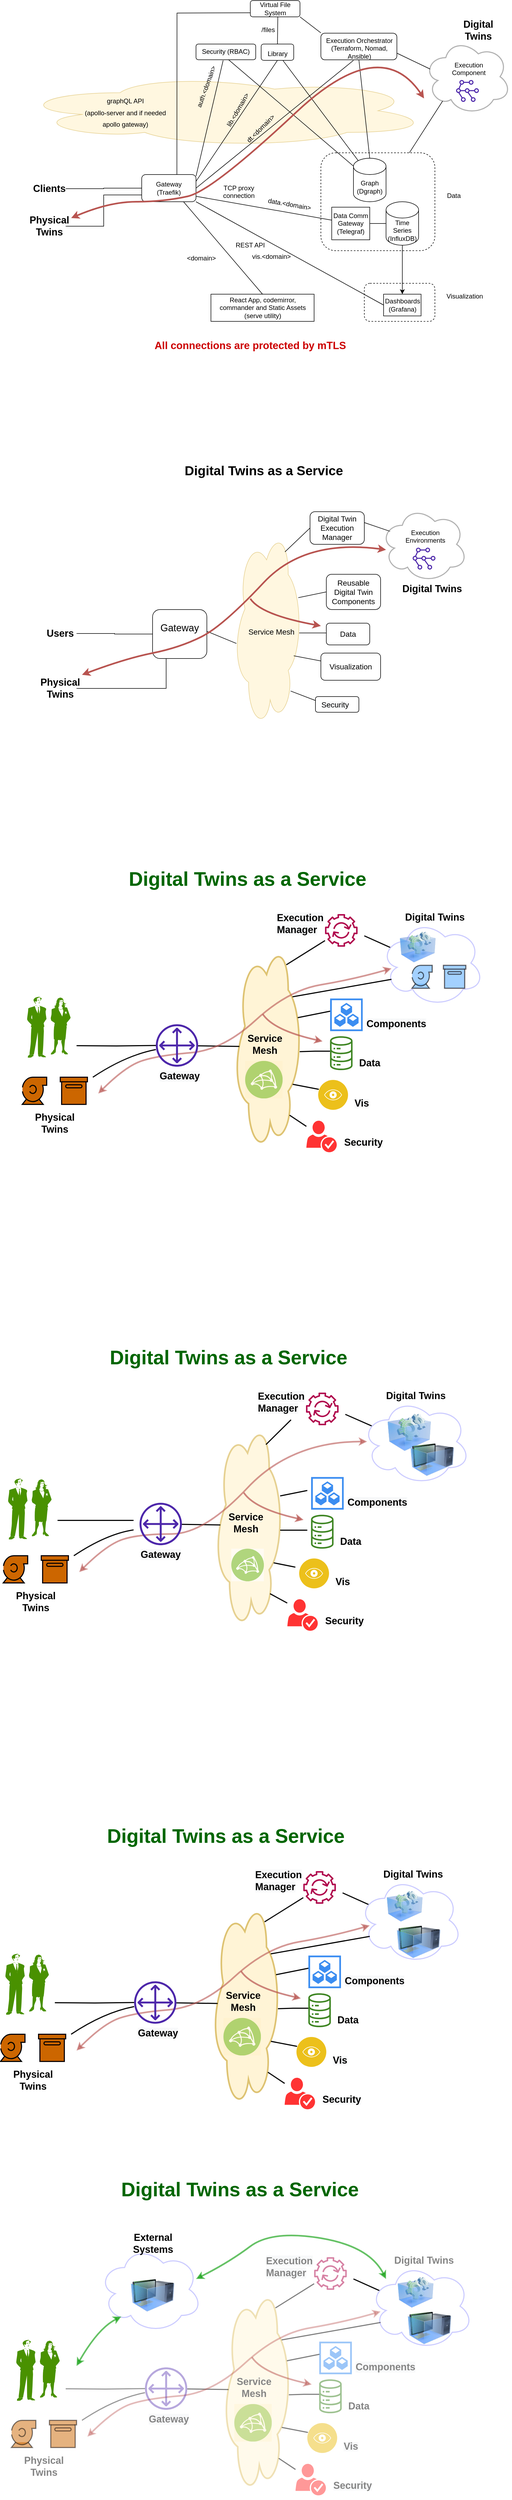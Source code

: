 <mxfile version="15.8.7" type="device" pages="7"><diagram name="architecture" id="JOkR5UEyqn75UvwRrlAc"><mxGraphModel dx="1544" dy="1082" grid="1" gridSize="10" guides="1" tooltips="1" connect="1" arrows="1" fold="1" page="1" pageScale="1" pageWidth="1100" pageHeight="850" math="0" shadow="0"><root><mxCell id="kKTNDkCsnRfWALU0AKgM-0"/><mxCell id="kKTNDkCsnRfWALU0AKgM-1" parent="kKTNDkCsnRfWALU0AKgM-0"/><mxCell id="kKTNDkCsnRfWALU0AKgM-2" value="" style="ellipse;shape=cloud;whiteSpace=wrap;html=1;fontSize=18;fillColor=#fff2cc;strokeColor=#d6b656;opacity=60;" parent="kKTNDkCsnRfWALU0AKgM-1" vertex="1"><mxGeometry x="130" y="216.3" width="760" height="132.77" as="geometry"/></mxCell><mxCell id="kKTNDkCsnRfWALU0AKgM-3" value="" style="rounded=1;whiteSpace=wrap;html=1;dashed=1;" parent="kKTNDkCsnRfWALU0AKgM-1" vertex="1"><mxGeometry x="770" y="600" width="130" height="70" as="geometry"/></mxCell><mxCell id="kKTNDkCsnRfWALU0AKgM-4" value="Gateway&lt;br&gt;(Traefik)" style="rounded=1;whiteSpace=wrap;html=1;" parent="kKTNDkCsnRfWALU0AKgM-1" vertex="1"><mxGeometry x="360" y="400" width="100" height="50" as="geometry"/></mxCell><mxCell id="kKTNDkCsnRfWALU0AKgM-5" value="" style="rounded=1;whiteSpace=wrap;html=1;dashed=1;" parent="kKTNDkCsnRfWALU0AKgM-1" vertex="1"><mxGeometry x="690" y="360" width="210" height="180" as="geometry"/></mxCell><mxCell id="kKTNDkCsnRfWALU0AKgM-6" style="edgeStyle=orthogonalEdgeStyle;rounded=0;orthogonalLoop=1;jettySize=auto;html=1;endArrow=classic;endFill=1;" parent="kKTNDkCsnRfWALU0AKgM-1" source="kKTNDkCsnRfWALU0AKgM-7" target="kKTNDkCsnRfWALU0AKgM-10" edge="1"><mxGeometry relative="1" as="geometry"/></mxCell><mxCell id="kKTNDkCsnRfWALU0AKgM-7" value="Time Series (InfluxDB)" style="shape=cylinder3;whiteSpace=wrap;html=1;boundedLbl=1;backgroundOutline=1;size=15;" parent="kKTNDkCsnRfWALU0AKgM-1" vertex="1"><mxGeometry x="810" y="450" width="60" height="80" as="geometry"/></mxCell><mxCell id="kKTNDkCsnRfWALU0AKgM-8" value="&lt;div&gt;&lt;span&gt;&lt;font face=&quot;helvetica&quot;&gt;Data&lt;/font&gt;&lt;/span&gt;&lt;/div&gt;" style="text;whiteSpace=wrap;html=1;align=center;" parent="kKTNDkCsnRfWALU0AKgM-1" vertex="1"><mxGeometry x="900" y="425" width="70" height="30" as="geometry"/></mxCell><mxCell id="kKTNDkCsnRfWALU0AKgM-9" value="&lt;div&gt;&lt;span&gt;&lt;font face=&quot;helvetica&quot;&gt;Visualization&lt;/font&gt;&lt;/span&gt;&lt;/div&gt;" style="text;whiteSpace=wrap;html=1;align=center;" parent="kKTNDkCsnRfWALU0AKgM-1" vertex="1"><mxGeometry x="920" y="610" width="70" height="30" as="geometry"/></mxCell><mxCell id="kKTNDkCsnRfWALU0AKgM-10" value="Dashboards (Grafana)" style="rounded=0;whiteSpace=wrap;html=1;" parent="kKTNDkCsnRfWALU0AKgM-1" vertex="1"><mxGeometry x="805.5" y="620" width="69" height="40" as="geometry"/></mxCell><mxCell id="kKTNDkCsnRfWALU0AKgM-11" style="edgeStyle=orthogonalEdgeStyle;rounded=0;orthogonalLoop=1;jettySize=auto;html=1;exitX=1;exitY=0.5;exitDx=0;exitDy=0;entryX=0;entryY=0.5;entryDx=0;entryDy=0;entryPerimeter=0;endArrow=none;endFill=0;" parent="kKTNDkCsnRfWALU0AKgM-1" source="kKTNDkCsnRfWALU0AKgM-12" target="kKTNDkCsnRfWALU0AKgM-7" edge="1"><mxGeometry relative="1" as="geometry"/></mxCell><mxCell id="kKTNDkCsnRfWALU0AKgM-12" value="Data Comm Gateway&lt;br&gt;(Telegraf)" style="rounded=0;whiteSpace=wrap;html=1;" parent="kKTNDkCsnRfWALU0AKgM-1" vertex="1"><mxGeometry x="710" y="460" width="70" height="60" as="geometry"/></mxCell><mxCell id="kKTNDkCsnRfWALU0AKgM-13" value="" style="endArrow=none;html=1;rounded=0;entryX=0;entryY=0.5;entryDx=0;entryDy=0;" parent="kKTNDkCsnRfWALU0AKgM-1" target="kKTNDkCsnRfWALU0AKgM-10" edge="1"><mxGeometry width="50" height="50" relative="1" as="geometry"><mxPoint x="460" y="450" as="sourcePoint"/><mxPoint x="770" y="450" as="targetPoint"/></mxGeometry></mxCell><mxCell id="kKTNDkCsnRfWALU0AKgM-14" value="" style="endArrow=none;html=1;rounded=0;" parent="kKTNDkCsnRfWALU0AKgM-1" target="kKTNDkCsnRfWALU0AKgM-12" edge="1"><mxGeometry width="50" height="50" relative="1" as="geometry"><mxPoint x="460" y="440" as="sourcePoint"/><mxPoint x="805.5" y="630" as="targetPoint"/></mxGeometry></mxCell><mxCell id="kKTNDkCsnRfWALU0AKgM-15" value="&lt;div&gt;&lt;span&gt;&lt;font face=&quot;helvetica&quot;&gt;vis.&amp;lt;domain&amp;gt;&lt;/font&gt;&lt;/span&gt;&lt;/div&gt;" style="text;whiteSpace=wrap;html=1;align=center;rotation=0;" parent="kKTNDkCsnRfWALU0AKgM-1" vertex="1"><mxGeometry x="559.33" y="536.5" width="80" height="30" as="geometry"/></mxCell><mxCell id="kKTNDkCsnRfWALU0AKgM-16" value="&lt;div&gt;&lt;span&gt;&lt;font face=&quot;helvetica&quot;&gt;data.&amp;lt;domain&amp;gt;&lt;/font&gt;&lt;/span&gt;&lt;/div&gt;" style="text;whiteSpace=wrap;html=1;align=center;rotation=10;" parent="kKTNDkCsnRfWALU0AKgM-1" vertex="1"><mxGeometry x="590" y="441" width="85" height="30" as="geometry"/></mxCell><mxCell id="kKTNDkCsnRfWALU0AKgM-17" value="Graph (Dgraph)" style="shape=cylinder3;whiteSpace=wrap;html=1;boundedLbl=1;backgroundOutline=1;size=15;" parent="kKTNDkCsnRfWALU0AKgM-1" vertex="1"><mxGeometry x="750" y="370" width="60" height="80" as="geometry"/></mxCell><mxCell id="kKTNDkCsnRfWALU0AKgM-18" value="" style="group" parent="kKTNDkCsnRfWALU0AKgM-1" vertex="1" connectable="0"><mxGeometry x="460" y="130" width="150" height="66" as="geometry"/></mxCell><mxCell id="kKTNDkCsnRfWALU0AKgM-19" value="" style="rounded=1;whiteSpace=wrap;html=1;" parent="kKTNDkCsnRfWALU0AKgM-18" vertex="1"><mxGeometry y="30" width="110" height="28.93" as="geometry"/></mxCell><mxCell id="kKTNDkCsnRfWALU0AKgM-20" value="&lt;span style=&quot;color: rgb(0, 0, 0); font-family: helvetica; font-size: 12px; font-style: normal; font-weight: 400; letter-spacing: normal; text-align: center; text-indent: 0px; text-transform: none; word-spacing: 0px; background-color: rgb(248, 249, 250); display: inline; float: none;&quot;&gt;Security (RBAC)&lt;/span&gt;" style="text;whiteSpace=wrap;html=1;" parent="kKTNDkCsnRfWALU0AKgM-18" vertex="1"><mxGeometry x="8.5" y="30" width="110" height="35.357" as="geometry"/></mxCell><mxCell id="kKTNDkCsnRfWALU0AKgM-21" value="" style="endArrow=none;html=1;rounded=0;" parent="kKTNDkCsnRfWALU0AKgM-18" target="kKTNDkCsnRfWALU0AKgM-17" edge="1"><mxGeometry width="50" height="50" relative="1" as="geometry"><mxPoint x="60" y="58.93" as="sourcePoint"/><mxPoint x="310" y="102.79" as="targetPoint"/></mxGeometry></mxCell><mxCell id="kKTNDkCsnRfWALU0AKgM-22" value="&lt;div&gt;&lt;span&gt;&lt;font face=&quot;helvetica&quot;&gt;/files&lt;/font&gt;&lt;/span&gt;&lt;/div&gt;" style="text;whiteSpace=wrap;html=1;align=center;rotation=0;" parent="kKTNDkCsnRfWALU0AKgM-18" vertex="1"><mxGeometry x="108" y="-10" width="50" height="30" as="geometry"/></mxCell><mxCell id="kKTNDkCsnRfWALU0AKgM-23" value="" style="rounded=1;whiteSpace=wrap;html=1;" parent="kKTNDkCsnRfWALU0AKgM-1" vertex="1"><mxGeometry x="690" y="140" width="140" height="49" as="geometry"/></mxCell><mxCell id="kKTNDkCsnRfWALU0AKgM-24" value="&lt;div style=&quot;text-align: center&quot;&gt;&lt;span style=&quot;font-family: &amp;#34;helvetica&amp;#34;&quot;&gt;Execution Orchestrator&lt;/span&gt;&lt;/div&gt;&lt;span style=&quot;color: rgb(0 , 0 , 0) ; font-family: &amp;#34;helvetica&amp;#34; ; font-size: 12px ; font-style: normal ; font-weight: 400 ; letter-spacing: normal ; text-indent: 0px ; text-transform: none ; word-spacing: 0px ; background-color: rgb(248 , 249 , 250) ; display: inline ; float: none&quot;&gt;&lt;div style=&quot;text-align: center&quot;&gt;(Terraform, Nomad, Ansible)&lt;/div&gt;&lt;/span&gt;" style="text;whiteSpace=wrap;html=1;" parent="kKTNDkCsnRfWALU0AKgM-1" vertex="1"><mxGeometry x="690" y="139.5" width="140" height="30" as="geometry"/></mxCell><mxCell id="kKTNDkCsnRfWALU0AKgM-25" value="" style="group" parent="kKTNDkCsnRfWALU0AKgM-1" vertex="1" connectable="0"><mxGeometry x="580" y="160" width="320" height="72.77" as="geometry"/></mxCell><mxCell id="kKTNDkCsnRfWALU0AKgM-26" value="" style="rounded=1;whiteSpace=wrap;html=1;" parent="kKTNDkCsnRfWALU0AKgM-25" vertex="1"><mxGeometry width="60" height="30" as="geometry"/></mxCell><mxCell id="kKTNDkCsnRfWALU0AKgM-27" value="&lt;span style=&quot;color: rgb(0, 0, 0); font-family: helvetica; font-size: 12px; font-style: normal; font-weight: 400; letter-spacing: normal; text-align: center; text-indent: 0px; text-transform: none; word-spacing: 0px; background-color: rgb(248, 249, 250); display: inline; float: none;&quot;&gt;Library&lt;/span&gt;" style="text;whiteSpace=wrap;html=1;" parent="kKTNDkCsnRfWALU0AKgM-25" vertex="1"><mxGeometry x="10.0" y="3.67" width="60" height="16.667" as="geometry"/></mxCell><mxCell id="kKTNDkCsnRfWALU0AKgM-28" value="React App, codemirror, commander and Static Assets&lt;br&gt;(serve utility)" style="rounded=0;whiteSpace=wrap;html=1;" parent="kKTNDkCsnRfWALU0AKgM-1" vertex="1"><mxGeometry x="487.5" y="620" width="190" height="50" as="geometry"/></mxCell><mxCell id="kKTNDkCsnRfWALU0AKgM-29" value="" style="endArrow=none;html=1;rounded=0;entryX=0.5;entryY=0;entryDx=0;entryDy=0;" parent="kKTNDkCsnRfWALU0AKgM-1" target="kKTNDkCsnRfWALU0AKgM-28" edge="1"><mxGeometry width="50" height="50" relative="1" as="geometry"><mxPoint x="437" y="450" as="sourcePoint"/><mxPoint x="782.5" y="640" as="targetPoint"/></mxGeometry></mxCell><mxCell id="kKTNDkCsnRfWALU0AKgM-30" value="&lt;div&gt;&lt;span&gt;&lt;font face=&quot;helvetica&quot;&gt;&amp;lt;domain&amp;gt;&lt;/font&gt;&lt;/span&gt;&lt;/div&gt;" style="text;whiteSpace=wrap;html=1;align=center;rotation=0;" parent="kKTNDkCsnRfWALU0AKgM-1" vertex="1"><mxGeometry x="430" y="540" width="80" height="30" as="geometry"/></mxCell><mxCell id="kKTNDkCsnRfWALU0AKgM-31" value="" style="endArrow=none;html=1;rounded=0;" parent="kKTNDkCsnRfWALU0AKgM-1" edge="1"><mxGeometry width="50" height="50" relative="1" as="geometry"><mxPoint x="460" y="403.07" as="sourcePoint"/><mxPoint x="510" y="190" as="targetPoint"/></mxGeometry></mxCell><mxCell id="kKTNDkCsnRfWALU0AKgM-32" value="&lt;div&gt;&lt;span&gt;&lt;font face=&quot;helvetica&quot;&gt;auth.&amp;lt;domain&amp;gt;&lt;/font&gt;&lt;/span&gt;&lt;/div&gt;" style="text;whiteSpace=wrap;html=1;align=center;rotation=-70;" parent="kKTNDkCsnRfWALU0AKgM-1" vertex="1"><mxGeometry x="440" y="221.873" width="85" height="35.357" as="geometry"/></mxCell><mxCell id="kKTNDkCsnRfWALU0AKgM-33" value="" style="endArrow=none;html=1;rounded=0;exitX=1;exitY=0.25;exitDx=0;exitDy=0;entryX=0.5;entryY=1;entryDx=0;entryDy=0;" parent="kKTNDkCsnRfWALU0AKgM-1" source="kKTNDkCsnRfWALU0AKgM-4" target="kKTNDkCsnRfWALU0AKgM-26" edge="1"><mxGeometry width="50" height="50" relative="1" as="geometry"><mxPoint x="470" y="413.07" as="sourcePoint"/><mxPoint x="627.5" y="190.0" as="targetPoint"/></mxGeometry></mxCell><mxCell id="kKTNDkCsnRfWALU0AKgM-34" value="&lt;div&gt;&lt;span&gt;&lt;font face=&quot;helvetica&quot;&gt;lib.&amp;lt;domain&amp;gt;&lt;/font&gt;&lt;/span&gt;&lt;/div&gt;" style="text;whiteSpace=wrap;html=1;align=center;rotation=-60;" parent="kKTNDkCsnRfWALU0AKgM-1" vertex="1"><mxGeometry x="498.5" y="265.003" width="85" height="35.357" as="geometry"/></mxCell><mxCell id="kKTNDkCsnRfWALU0AKgM-35" value="" style="endArrow=none;html=1;rounded=0;exitX=1;exitY=0.5;exitDx=0;exitDy=0;entryX=0.618;entryY=0.767;entryDx=0;entryDy=0;entryPerimeter=0;" parent="kKTNDkCsnRfWALU0AKgM-1" source="kKTNDkCsnRfWALU0AKgM-4" edge="1"><mxGeometry width="50" height="50" relative="1" as="geometry"><mxPoint x="470" y="422.5" as="sourcePoint"/><mxPoint x="750.03" y="190.01" as="targetPoint"/></mxGeometry></mxCell><mxCell id="kKTNDkCsnRfWALU0AKgM-36" value="&lt;div&gt;&lt;span&gt;&lt;font face=&quot;helvetica&quot;&gt;dt.&amp;lt;domain&amp;gt;&lt;/font&gt;&lt;/span&gt;&lt;/div&gt;" style="text;whiteSpace=wrap;html=1;align=center;rotation=-45;" parent="kKTNDkCsnRfWALU0AKgM-1" vertex="1"><mxGeometry x="540" y="300.363" width="85" height="35.357" as="geometry"/></mxCell><mxCell id="kKTNDkCsnRfWALU0AKgM-37" value="" style="endArrow=none;html=1;rounded=0;entryX=0.145;entryY=0;entryDx=0;entryDy=4.35;entryPerimeter=0;" parent="kKTNDkCsnRfWALU0AKgM-1" target="kKTNDkCsnRfWALU0AKgM-17" edge="1"><mxGeometry width="50" height="50" relative="1" as="geometry"><mxPoint x="620" y="190" as="sourcePoint"/><mxPoint x="760" y="394.492" as="targetPoint"/></mxGeometry></mxCell><mxCell id="kKTNDkCsnRfWALU0AKgM-38" value="" style="endArrow=none;html=1;rounded=0;entryX=0.5;entryY=0;entryDx=0;entryDy=0;entryPerimeter=0;exitX=0.5;exitY=1;exitDx=0;exitDy=0;" parent="kKTNDkCsnRfWALU0AKgM-1" source="kKTNDkCsnRfWALU0AKgM-23" target="kKTNDkCsnRfWALU0AKgM-17" edge="1"><mxGeometry width="50" height="50" relative="1" as="geometry"><mxPoint x="630" y="200" as="sourcePoint"/><mxPoint x="768.7" y="384.35" as="targetPoint"/></mxGeometry></mxCell><mxCell id="kKTNDkCsnRfWALU0AKgM-39" value="Virtual File System" style="rounded=1;whiteSpace=wrap;html=1;" parent="kKTNDkCsnRfWALU0AKgM-1" vertex="1"><mxGeometry x="560" y="80" width="91.5" height="30" as="geometry"/></mxCell><mxCell id="kKTNDkCsnRfWALU0AKgM-40" value="" style="endArrow=none;html=1;rounded=0;exitX=0.5;exitY=0;exitDx=0;exitDy=0;" parent="kKTNDkCsnRfWALU0AKgM-1" source="kKTNDkCsnRfWALU0AKgM-26" edge="1"><mxGeometry width="50" height="50" relative="1" as="geometry"><mxPoint x="560" y="317.07" as="sourcePoint"/><mxPoint x="610.674" y="110" as="targetPoint"/></mxGeometry></mxCell><mxCell id="kKTNDkCsnRfWALU0AKgM-41" value="" style="endArrow=none;html=1;rounded=0;exitX=0.214;exitY=0.82;exitDx=0;exitDy=0;exitPerimeter=0;" parent="kKTNDkCsnRfWALU0AKgM-1" source="kKTNDkCsnRfWALU0AKgM-48" target="kKTNDkCsnRfWALU0AKgM-5" edge="1"><mxGeometry width="50" height="50" relative="1" as="geometry"><mxPoint x="874.5" y="250" as="sourcePoint"/><mxPoint x="894.5" y="431" as="targetPoint"/></mxGeometry></mxCell><mxCell id="kKTNDkCsnRfWALU0AKgM-42" value="" style="endArrow=none;html=1;rounded=0;exitX=0.07;exitY=0.4;exitDx=0;exitDy=0;exitPerimeter=0;entryX=1;entryY=0.75;entryDx=0;entryDy=0;" parent="kKTNDkCsnRfWALU0AKgM-1" source="kKTNDkCsnRfWALU0AKgM-48" target="kKTNDkCsnRfWALU0AKgM-23" edge="1"><mxGeometry width="50" height="50" relative="1" as="geometry"><mxPoint x="884.24" y="264.8" as="sourcePoint"/><mxPoint x="841.535" y="370" as="targetPoint"/></mxGeometry></mxCell><mxCell id="kKTNDkCsnRfWALU0AKgM-43" style="edgeStyle=orthogonalEdgeStyle;rounded=0;orthogonalLoop=1;jettySize=auto;html=1;fontSize=18;endArrow=none;endFill=0;" parent="kKTNDkCsnRfWALU0AKgM-1" source="kKTNDkCsnRfWALU0AKgM-44" target="kKTNDkCsnRfWALU0AKgM-4" edge="1"><mxGeometry relative="1" as="geometry"/></mxCell><mxCell id="kKTNDkCsnRfWALU0AKgM-44" value="&lt;font style=&quot;font-size: 18px&quot;&gt;&lt;b&gt;Clients&lt;/b&gt;&lt;/font&gt;" style="text;html=1;strokeColor=none;fillColor=none;align=center;verticalAlign=middle;whiteSpace=wrap;rounded=0;" parent="kKTNDkCsnRfWALU0AKgM-1" vertex="1"><mxGeometry x="160" y="411" width="60" height="30" as="geometry"/></mxCell><mxCell id="kKTNDkCsnRfWALU0AKgM-45" value="" style="endArrow=none;html=1;rounded=0;fontSize=18;entryX=0;entryY=0;entryDx=0;entryDy=0;exitX=1;exitY=1;exitDx=0;exitDy=0;endFill=0;" parent="kKTNDkCsnRfWALU0AKgM-1" source="kKTNDkCsnRfWALU0AKgM-39" target="kKTNDkCsnRfWALU0AKgM-24" edge="1"><mxGeometry width="50" height="50" relative="1" as="geometry"><mxPoint x="460" y="450" as="sourcePoint"/><mxPoint x="510" y="400" as="targetPoint"/></mxGeometry></mxCell><mxCell id="kKTNDkCsnRfWALU0AKgM-46" value="" style="endArrow=none;html=1;rounded=0;fontSize=18;entryX=0;entryY=0.75;entryDx=0;entryDy=0;exitX=0.648;exitY=0;exitDx=0;exitDy=0;exitPerimeter=0;" parent="kKTNDkCsnRfWALU0AKgM-1" source="kKTNDkCsnRfWALU0AKgM-4" target="kKTNDkCsnRfWALU0AKgM-39" edge="1"><mxGeometry width="50" height="50" relative="1" as="geometry"><mxPoint x="430" y="390" as="sourcePoint"/><mxPoint x="510" y="360" as="targetPoint"/><Array as="points"><mxPoint x="425" y="103"/></Array></mxGeometry></mxCell><mxCell id="kKTNDkCsnRfWALU0AKgM-47" value="" style="group" parent="kKTNDkCsnRfWALU0AKgM-1" vertex="1" connectable="0"><mxGeometry x="880" y="150" width="160" height="140" as="geometry"/></mxCell><mxCell id="kKTNDkCsnRfWALU0AKgM-48" value="" style="ellipse;shape=cloud;whiteSpace=wrap;html=1;opacity=30;strokeWidth=2;" parent="kKTNDkCsnRfWALU0AKgM-47" vertex="1"><mxGeometry width="160" height="140" as="geometry"/></mxCell><mxCell id="kKTNDkCsnRfWALU0AKgM-49" value="" style="sketch=0;outlineConnect=0;fontColor=#232F3E;gradientColor=none;fillColor=#4D27AA;strokeColor=none;dashed=0;verticalLabelPosition=bottom;verticalAlign=top;align=center;html=1;fontSize=12;fontStyle=0;aspect=fixed;pointerEvents=1;shape=mxgraph.aws4.mesh;rotation=90;" parent="kKTNDkCsnRfWALU0AKgM-47" vertex="1"><mxGeometry x="58.75" y="75.27" width="42.5" height="41.96" as="geometry"/></mxCell><mxCell id="kKTNDkCsnRfWALU0AKgM-50" value="&lt;div&gt;&lt;span&gt;&lt;font face=&quot;helvetica&quot;&gt;Execution Component&lt;/font&gt;&lt;/span&gt;&lt;/div&gt;" style="text;whiteSpace=wrap;html=1;align=center;rotation=0;" parent="kKTNDkCsnRfWALU0AKgM-47" vertex="1"><mxGeometry x="40" y="34.913" width="85" height="35.357" as="geometry"/></mxCell><mxCell id="kKTNDkCsnRfWALU0AKgM-51" value="&lt;font style=&quot;font-size: 12px&quot;&gt;graphQL API&lt;br&gt;(apollo-server and if needed apollo gateway)&lt;/font&gt;" style="text;html=1;strokeColor=none;fillColor=none;align=center;verticalAlign=middle;whiteSpace=wrap;rounded=0;fontSize=18;opacity=60;" parent="kKTNDkCsnRfWALU0AKgM-1" vertex="1"><mxGeometry x="250" y="270.36" width="160" height="30" as="geometry"/></mxCell><mxCell id="kKTNDkCsnRfWALU0AKgM-52" value="&lt;div&gt;&lt;span&gt;&lt;font face=&quot;helvetica&quot;&gt;TCP proxy connection&lt;/font&gt;&lt;/span&gt;&lt;/div&gt;" style="text;whiteSpace=wrap;html=1;align=center;rotation=0;" parent="kKTNDkCsnRfWALU0AKgM-1" vertex="1"><mxGeometry x="498.5" y="411" width="80" height="30" as="geometry"/></mxCell><mxCell id="kKTNDkCsnRfWALU0AKgM-53" value="&lt;div&gt;&lt;span&gt;&lt;font face=&quot;helvetica&quot;&gt;REST API&lt;/font&gt;&lt;/span&gt;&lt;/div&gt;" style="text;whiteSpace=wrap;html=1;align=center;rotation=0;" parent="kKTNDkCsnRfWALU0AKgM-1" vertex="1"><mxGeometry x="520" y="516" width="80" height="30" as="geometry"/></mxCell><mxCell id="kKTNDkCsnRfWALU0AKgM-54" value="&lt;b&gt;&lt;font color=&quot;#cc0000&quot; style=&quot;font-size: 19px&quot;&gt;All connections are protected by mTLS&lt;/font&gt;&lt;/b&gt;" style="text;html=1;strokeColor=none;fillColor=none;align=center;verticalAlign=middle;whiteSpace=wrap;rounded=0;fontSize=12;opacity=60;" parent="kKTNDkCsnRfWALU0AKgM-1" vertex="1"><mxGeometry x="380" y="700" width="360" height="30" as="geometry"/></mxCell><mxCell id="kKTNDkCsnRfWALU0AKgM-55" style="edgeStyle=orthogonalEdgeStyle;rounded=0;orthogonalLoop=1;jettySize=auto;html=1;entryX=0;entryY=0.75;entryDx=0;entryDy=0;endArrow=none;endFill=0;" parent="kKTNDkCsnRfWALU0AKgM-1" source="kKTNDkCsnRfWALU0AKgM-56" target="kKTNDkCsnRfWALU0AKgM-4" edge="1"><mxGeometry relative="1" as="geometry"/></mxCell><mxCell id="kKTNDkCsnRfWALU0AKgM-56" value="&lt;font style=&quot;font-size: 18px&quot;&gt;&lt;b&gt;Physical Twins&lt;/b&gt;&lt;/font&gt;" style="text;html=1;strokeColor=none;fillColor=none;align=center;verticalAlign=middle;whiteSpace=wrap;rounded=0;" parent="kKTNDkCsnRfWALU0AKgM-1" vertex="1"><mxGeometry x="160" y="480" width="60" height="30" as="geometry"/></mxCell><mxCell id="kKTNDkCsnRfWALU0AKgM-57" value="" style="curved=1;endArrow=classic;html=1;rounded=0;endFill=1;startArrow=classic;startFill=1;endSize=6;strokeWidth=3;fillColor=#f8cecc;strokeColor=#b85450;" parent="kKTNDkCsnRfWALU0AKgM-1" edge="1"><mxGeometry width="50" height="50" relative="1" as="geometry"><mxPoint x="230" y="480" as="sourcePoint"/><mxPoint x="880" y="260" as="targetPoint"/><Array as="points"><mxPoint x="300" y="450"/><mxPoint x="400" y="450"/><mxPoint x="490" y="430"/><mxPoint x="800" y="140"/></Array></mxGeometry></mxCell><mxCell id="kKTNDkCsnRfWALU0AKgM-58" value="&lt;font style=&quot;font-size: 18px&quot;&gt;&lt;b&gt;Digital Twins&lt;/b&gt;&lt;/font&gt;" style="text;html=1;strokeColor=none;fillColor=none;align=center;verticalAlign=middle;whiteSpace=wrap;rounded=0;" parent="kKTNDkCsnRfWALU0AKgM-1" vertex="1"><mxGeometry x="950" y="120" width="60" height="30" as="geometry"/></mxCell><mxCell id="kKTNDkCsnRfWALU0AKgM-59" value="" style="ellipse;shape=cloud;whiteSpace=wrap;html=1;fontSize=18;fillColor=#fff2cc;strokeColor=#d6b656;opacity=60;rotation=-90;" parent="kKTNDkCsnRfWALU0AKgM-1" vertex="1"><mxGeometry x="410" y="1177.23" width="360" height="132.77" as="geometry"/></mxCell><mxCell id="kKTNDkCsnRfWALU0AKgM-60" value="&lt;font style=&quot;font-size: 18px&quot;&gt;Gateway&lt;br&gt;&lt;br&gt;&lt;/font&gt;" style="rounded=1;whiteSpace=wrap;html=1;" parent="kKTNDkCsnRfWALU0AKgM-1" vertex="1"><mxGeometry x="380" y="1200" width="100" height="90" as="geometry"/></mxCell><mxCell id="kKTNDkCsnRfWALU0AKgM-61" value="" style="endArrow=none;html=1;rounded=0;" parent="kKTNDkCsnRfWALU0AKgM-1" target="kKTNDkCsnRfWALU0AKgM-81" edge="1"><mxGeometry width="50" height="50" relative="1" as="geometry"><mxPoint x="640" y="1285" as="sourcePoint"/><mxPoint x="815.5" y="1424" as="targetPoint"/></mxGeometry></mxCell><mxCell id="kKTNDkCsnRfWALU0AKgM-62" value="" style="endArrow=none;html=1;rounded=0;entryX=0.448;entryY=0.081;entryDx=0;entryDy=0;entryPerimeter=0;" parent="kKTNDkCsnRfWALU0AKgM-1" target="kKTNDkCsnRfWALU0AKgM-59" edge="1"><mxGeometry width="50" height="50" relative="1" as="geometry"><mxPoint x="480" y="1240" as="sourcePoint"/><mxPoint x="825.5" y="1430" as="targetPoint"/></mxGeometry></mxCell><mxCell id="kKTNDkCsnRfWALU0AKgM-63" value="&lt;font style=&quot;font-size: 14px&quot;&gt;Digital Twin Execution Manager&lt;/font&gt;" style="rounded=1;whiteSpace=wrap;html=1;" parent="kKTNDkCsnRfWALU0AKgM-1" vertex="1"><mxGeometry x="670" y="1020" width="100" height="60" as="geometry"/></mxCell><mxCell id="kKTNDkCsnRfWALU0AKgM-64" value="" style="endArrow=none;html=1;rounded=0;exitX=0.11;exitY=0.33;exitDx=0;exitDy=0;exitPerimeter=0;" parent="kKTNDkCsnRfWALU0AKgM-1" source="kKTNDkCsnRfWALU0AKgM-69" edge="1"><mxGeometry width="50" height="50" relative="1" as="geometry"><mxPoint x="490" y="1020" as="sourcePoint"/><mxPoint x="770" y="1040" as="targetPoint"/></mxGeometry></mxCell><mxCell id="kKTNDkCsnRfWALU0AKgM-65" value="" style="endArrow=none;html=1;rounded=0;entryX=0;entryY=0.5;entryDx=0;entryDy=0;exitX=0.916;exitY=0.755;exitDx=0;exitDy=0;exitPerimeter=0;" parent="kKTNDkCsnRfWALU0AKgM-1" source="kKTNDkCsnRfWALU0AKgM-59" target="kKTNDkCsnRfWALU0AKgM-63" edge="1"><mxGeometry width="50" height="50" relative="1" as="geometry"><mxPoint x="630" y="1100" as="sourcePoint"/><mxPoint x="861.535" y="1170" as="targetPoint"/></mxGeometry></mxCell><mxCell id="kKTNDkCsnRfWALU0AKgM-66" style="edgeStyle=orthogonalEdgeStyle;rounded=0;orthogonalLoop=1;jettySize=auto;html=1;fontSize=18;endArrow=none;endFill=0;" parent="kKTNDkCsnRfWALU0AKgM-1" source="kKTNDkCsnRfWALU0AKgM-67" target="kKTNDkCsnRfWALU0AKgM-60" edge="1"><mxGeometry relative="1" as="geometry"/></mxCell><mxCell id="kKTNDkCsnRfWALU0AKgM-67" value="&lt;font style=&quot;font-size: 18px&quot;&gt;&lt;b&gt;Users&lt;/b&gt;&lt;/font&gt;" style="text;html=1;strokeColor=none;fillColor=none;align=center;verticalAlign=middle;whiteSpace=wrap;rounded=0;" parent="kKTNDkCsnRfWALU0AKgM-1" vertex="1"><mxGeometry x="180" y="1229" width="60" height="30" as="geometry"/></mxCell><mxCell id="kKTNDkCsnRfWALU0AKgM-68" value="" style="group" parent="kKTNDkCsnRfWALU0AKgM-1" vertex="1" connectable="0"><mxGeometry x="800" y="1010" width="160" height="140" as="geometry"/></mxCell><mxCell id="kKTNDkCsnRfWALU0AKgM-69" value="" style="ellipse;shape=cloud;whiteSpace=wrap;html=1;opacity=30;strokeWidth=2;" parent="kKTNDkCsnRfWALU0AKgM-68" vertex="1"><mxGeometry width="160" height="140" as="geometry"/></mxCell><mxCell id="kKTNDkCsnRfWALU0AKgM-70" value="" style="sketch=0;outlineConnect=0;fontColor=#232F3E;gradientColor=none;fillColor=#4D27AA;strokeColor=none;dashed=0;verticalLabelPosition=bottom;verticalAlign=top;align=center;html=1;fontSize=12;fontStyle=0;aspect=fixed;pointerEvents=1;shape=mxgraph.aws4.mesh;rotation=90;" parent="kKTNDkCsnRfWALU0AKgM-68" vertex="1"><mxGeometry x="58.75" y="75.27" width="42.5" height="41.96" as="geometry"/></mxCell><mxCell id="kKTNDkCsnRfWALU0AKgM-71" value="&lt;div&gt;&lt;span&gt;&lt;font face=&quot;helvetica&quot;&gt;Execution Environments&lt;/font&gt;&lt;/span&gt;&lt;/div&gt;" style="text;whiteSpace=wrap;html=1;align=center;rotation=0;" parent="kKTNDkCsnRfWALU0AKgM-68" vertex="1"><mxGeometry x="40" y="34.913" width="85" height="35.357" as="geometry"/></mxCell><mxCell id="kKTNDkCsnRfWALU0AKgM-72" value="&lt;font style=&quot;font-size: 14px&quot;&gt;Service Mesh&lt;/font&gt;" style="text;html=1;strokeColor=none;fillColor=none;align=center;verticalAlign=middle;whiteSpace=wrap;rounded=0;fontSize=18;opacity=60;" parent="kKTNDkCsnRfWALU0AKgM-1" vertex="1"><mxGeometry x="544" y="1225" width="110" height="30" as="geometry"/></mxCell><mxCell id="kKTNDkCsnRfWALU0AKgM-73" style="edgeStyle=orthogonalEdgeStyle;rounded=0;orthogonalLoop=1;jettySize=auto;html=1;exitX=1;exitY=0.5;exitDx=0;exitDy=0;entryX=0.25;entryY=1;entryDx=0;entryDy=0;fontSize=14;startArrow=none;startFill=0;endArrow=none;endFill=0;" parent="kKTNDkCsnRfWALU0AKgM-1" source="kKTNDkCsnRfWALU0AKgM-74" target="kKTNDkCsnRfWALU0AKgM-60" edge="1"><mxGeometry relative="1" as="geometry"/></mxCell><mxCell id="kKTNDkCsnRfWALU0AKgM-74" value="&lt;font style=&quot;font-size: 18px&quot;&gt;&lt;b&gt;Physical Twins&lt;/b&gt;&lt;/font&gt;" style="text;html=1;strokeColor=none;fillColor=none;align=center;verticalAlign=middle;whiteSpace=wrap;rounded=0;" parent="kKTNDkCsnRfWALU0AKgM-1" vertex="1"><mxGeometry x="180" y="1330" width="60" height="30" as="geometry"/></mxCell><mxCell id="kKTNDkCsnRfWALU0AKgM-75" value="" style="curved=1;endArrow=classic;html=1;rounded=0;endFill=1;startArrow=classic;startFill=1;endSize=6;strokeWidth=3;fillColor=#f8cecc;strokeColor=#b85450;" parent="kKTNDkCsnRfWALU0AKgM-1" edge="1"><mxGeometry width="50" height="50" relative="1" as="geometry"><mxPoint x="250" y="1320" as="sourcePoint"/><mxPoint x="810" y="1090" as="targetPoint"/><Array as="points"><mxPoint x="330" y="1290"/><mxPoint x="430" y="1270"/><mxPoint x="510" y="1230"/><mxPoint x="660" y="1070"/></Array></mxGeometry></mxCell><mxCell id="kKTNDkCsnRfWALU0AKgM-76" value="&lt;font style=&quot;font-size: 18px&quot;&gt;&lt;b&gt;Digital Twins&lt;/b&gt;&lt;/font&gt;" style="text;html=1;strokeColor=none;fillColor=none;align=center;verticalAlign=middle;whiteSpace=wrap;rounded=0;" parent="kKTNDkCsnRfWALU0AKgM-1" vertex="1"><mxGeometry x="830" y="1147.23" width="130" height="30" as="geometry"/></mxCell><mxCell id="kKTNDkCsnRfWALU0AKgM-77" value="" style="group" parent="kKTNDkCsnRfWALU0AKgM-1" vertex="1" connectable="0"><mxGeometry x="700" y="1225" width="80" height="40" as="geometry"/></mxCell><mxCell id="kKTNDkCsnRfWALU0AKgM-78" value="" style="rounded=1;whiteSpace=wrap;html=1;" parent="kKTNDkCsnRfWALU0AKgM-77" vertex="1"><mxGeometry width="80" height="40" as="geometry"/></mxCell><mxCell id="kKTNDkCsnRfWALU0AKgM-79" value="&lt;div&gt;&lt;span&gt;&lt;font face=&quot;helvetica&quot; style=&quot;font-size: 14px&quot;&gt;Data&lt;/font&gt;&lt;/span&gt;&lt;/div&gt;" style="text;whiteSpace=wrap;html=1;align=center;" parent="kKTNDkCsnRfWALU0AKgM-77" vertex="1"><mxGeometry x="5" y="5" width="70" height="30" as="geometry"/></mxCell><mxCell id="kKTNDkCsnRfWALU0AKgM-80" value="" style="group" parent="kKTNDkCsnRfWALU0AKgM-1" vertex="1" connectable="0"><mxGeometry x="690" y="1280" width="110" height="50" as="geometry"/></mxCell><mxCell id="kKTNDkCsnRfWALU0AKgM-81" value="" style="rounded=1;whiteSpace=wrap;html=1;" parent="kKTNDkCsnRfWALU0AKgM-80" vertex="1"><mxGeometry width="110" height="50" as="geometry"/></mxCell><mxCell id="kKTNDkCsnRfWALU0AKgM-82" value="&lt;div&gt;&lt;span&gt;&lt;font face=&quot;helvetica&quot; style=&quot;font-size: 14px&quot;&gt;Visualization&lt;/font&gt;&lt;/span&gt;&lt;/div&gt;" style="text;whiteSpace=wrap;html=1;align=center;" parent="kKTNDkCsnRfWALU0AKgM-80" vertex="1"><mxGeometry x="20" y="10" width="70" height="30" as="geometry"/></mxCell><mxCell id="kKTNDkCsnRfWALU0AKgM-83" style="edgeStyle=orthogonalEdgeStyle;rounded=0;orthogonalLoop=1;jettySize=auto;html=1;fontSize=14;endArrow=none;endFill=0;" parent="kKTNDkCsnRfWALU0AKgM-1" edge="1"><mxGeometry relative="1" as="geometry"><mxPoint x="700" y="1243" as="sourcePoint"/><mxPoint x="650" y="1243" as="targetPoint"/></mxGeometry></mxCell><mxCell id="kKTNDkCsnRfWALU0AKgM-84" value="" style="rounded=1;whiteSpace=wrap;html=1;" parent="kKTNDkCsnRfWALU0AKgM-1" vertex="1"><mxGeometry x="680" y="1360" width="80" height="28.93" as="geometry"/></mxCell><mxCell id="kKTNDkCsnRfWALU0AKgM-85" value="&lt;span style=&quot;color: rgb(0 , 0 , 0) ; font-family: &amp;#34;helvetica&amp;#34; ; font-style: normal ; font-weight: 400 ; letter-spacing: normal ; text-align: center ; text-indent: 0px ; text-transform: none ; word-spacing: 0px ; background-color: rgb(248 , 249 , 250) ; display: inline ; float: none&quot;&gt;&lt;font style=&quot;font-size: 14px&quot;&gt;Security&lt;/font&gt;&lt;/span&gt;" style="text;whiteSpace=wrap;html=1;" parent="kKTNDkCsnRfWALU0AKgM-1" vertex="1"><mxGeometry x="688.5" y="1360" width="71.5" height="35.36" as="geometry"/></mxCell><mxCell id="kKTNDkCsnRfWALU0AKgM-86" value="" style="endArrow=none;html=1;rounded=0;entryX=0;entryY=0.25;entryDx=0;entryDy=0;exitX=0.205;exitY=0.834;exitDx=0;exitDy=0;exitPerimeter=0;" parent="kKTNDkCsnRfWALU0AKgM-1" source="kKTNDkCsnRfWALU0AKgM-59" target="kKTNDkCsnRfWALU0AKgM-84" edge="1"><mxGeometry width="50" height="50" relative="1" as="geometry"><mxPoint x="630" y="1320" as="sourcePoint"/><mxPoint x="740" y="1397.18" as="targetPoint"/></mxGeometry></mxCell><mxCell id="kKTNDkCsnRfWALU0AKgM-87" value="&lt;span style=&quot;font-family: &amp;#34;helvetica&amp;#34; ; font-size: 14px&quot;&gt;Reusable Digital Twin Components&lt;/span&gt;" style="rounded=1;whiteSpace=wrap;html=1;" parent="kKTNDkCsnRfWALU0AKgM-1" vertex="1"><mxGeometry x="700" y="1135.09" width="100" height="64.91" as="geometry"/></mxCell><mxCell id="kKTNDkCsnRfWALU0AKgM-88" value="" style="endArrow=none;html=1;rounded=0;entryX=0;entryY=0.5;entryDx=0;entryDy=0;exitX=0.682;exitY=0.94;exitDx=0;exitDy=0;exitPerimeter=0;" parent="kKTNDkCsnRfWALU0AKgM-1" source="kKTNDkCsnRfWALU0AKgM-59" target="kKTNDkCsnRfWALU0AKgM-87" edge="1"><mxGeometry width="50" height="50" relative="1" as="geometry"><mxPoint x="950.25" y="1412.854" as="sourcePoint"/><mxPoint x="937.5" y="1360" as="targetPoint"/></mxGeometry></mxCell><mxCell id="kKTNDkCsnRfWALU0AKgM-89" value="" style="curved=1;endArrow=classic;html=1;rounded=0;endFill=1;startArrow=none;startFill=0;endSize=6;strokeWidth=3;fillColor=#f8cecc;strokeColor=#b85450;" parent="kKTNDkCsnRfWALU0AKgM-1" edge="1"><mxGeometry width="50" height="50" relative="1" as="geometry"><mxPoint x="560" y="1180" as="sourcePoint"/><mxPoint x="690" y="1230" as="targetPoint"/><Array as="points"><mxPoint x="580" y="1210"/></Array></mxGeometry></mxCell><mxCell id="kKTNDkCsnRfWALU0AKgM-90" value="&lt;font style=&quot;font-size: 24px&quot;&gt;&lt;b&gt;Digital Twins as a Service&lt;/b&gt;&lt;/font&gt;" style="text;html=1;strokeColor=none;fillColor=none;align=center;verticalAlign=middle;whiteSpace=wrap;rounded=0;" parent="kKTNDkCsnRfWALU0AKgM-1" vertex="1"><mxGeometry x="430" y="930" width="310" height="30" as="geometry"/></mxCell><mxCell id="kKTNDkCsnRfWALU0AKgM-91" value="" style="ellipse;shape=cloud;whiteSpace=wrap;html=1;fontSize=18;fillColor=#fff2cc;strokeColor=#d6b656;opacity=60;rotation=-90;strokeWidth=3;" parent="kKTNDkCsnRfWALU0AKgM-1" vertex="1"><mxGeometry x="365" y="2827.23" width="380" height="132.77" as="geometry"/></mxCell><mxCell id="kKTNDkCsnRfWALU0AKgM-92" value="" style="endArrow=none;html=1;rounded=0;strokeWidth=2;" parent="kKTNDkCsnRfWALU0AKgM-1" edge="1"><mxGeometry width="50" height="50" relative="1" as="geometry"><mxPoint x="603.0" y="2953" as="sourcePoint"/><mxPoint x="643.0" y="2961" as="targetPoint"/></mxGeometry></mxCell><mxCell id="kKTNDkCsnRfWALU0AKgM-93" value="" style="endArrow=none;html=1;rounded=0;strokeWidth=2;entryX=0.527;entryY=0.122;entryDx=0;entryDy=0;entryPerimeter=0;" parent="kKTNDkCsnRfWALU0AKgM-1" source="kKTNDkCsnRfWALU0AKgM-124" target="kKTNDkCsnRfWALU0AKgM-91" edge="1"><mxGeometry width="50" height="50" relative="1" as="geometry"><mxPoint x="445" y="2880" as="sourcePoint"/><mxPoint x="790.5" y="3070" as="targetPoint"/></mxGeometry></mxCell><mxCell id="kKTNDkCsnRfWALU0AKgM-94" value="" style="endArrow=none;html=1;rounded=0;exitX=0.11;exitY=0.33;exitDx=0;exitDy=0;exitPerimeter=0;strokeWidth=2;" parent="kKTNDkCsnRfWALU0AKgM-1" source="kKTNDkCsnRfWALU0AKgM-98" edge="1"><mxGeometry width="50" height="50" relative="1" as="geometry"><mxPoint x="455" y="2660" as="sourcePoint"/><mxPoint x="735" y="2680" as="targetPoint"/></mxGeometry></mxCell><mxCell id="kKTNDkCsnRfWALU0AKgM-95" value="" style="endArrow=none;html=1;rounded=0;entryX=0;entryY=0.5;entryDx=0;entryDy=0;exitX=0.916;exitY=0.755;exitDx=0;exitDy=0;exitPerimeter=0;strokeWidth=2;" parent="kKTNDkCsnRfWALU0AKgM-1" source="kKTNDkCsnRfWALU0AKgM-91" edge="1"><mxGeometry width="50" height="50" relative="1" as="geometry"><mxPoint x="595" y="2740" as="sourcePoint"/><mxPoint x="635" y="2690" as="targetPoint"/></mxGeometry></mxCell><mxCell id="kKTNDkCsnRfWALU0AKgM-96" style="edgeStyle=orthogonalEdgeStyle;rounded=0;orthogonalLoop=1;jettySize=auto;html=1;fontSize=18;endArrow=none;endFill=0;strokeWidth=2;" parent="kKTNDkCsnRfWALU0AKgM-1" edge="1"><mxGeometry relative="1" as="geometry"><mxPoint x="205" y="2875" as="sourcePoint"/><mxPoint x="345" y="2875" as="targetPoint"/></mxGeometry></mxCell><mxCell id="kKTNDkCsnRfWALU0AKgM-97" value="" style="group;dashed=1;" parent="kKTNDkCsnRfWALU0AKgM-1" vertex="1" connectable="0"><mxGeometry x="765" y="2650" width="200" height="160" as="geometry"/></mxCell><mxCell id="kKTNDkCsnRfWALU0AKgM-98" value="" style="ellipse;shape=cloud;whiteSpace=wrap;html=1;strokeWidth=2;strokeColor=#CCCCFF;" parent="kKTNDkCsnRfWALU0AKgM-97" vertex="1"><mxGeometry width="200" height="160" as="geometry"/></mxCell><mxCell id="kKTNDkCsnRfWALU0AKgM-99" value="" style="image;html=1;image=img/lib/clip_art/computers/Virtual_Application_128x128.png;fontSize=14;strokeColor=default;strokeWidth=3;fillColor=#FF3333;gradientColor=none;" parent="kKTNDkCsnRfWALU0AKgM-97" vertex="1"><mxGeometry x="47.5" y="23" width="80" height="80" as="geometry"/></mxCell><mxCell id="kKTNDkCsnRfWALU0AKgM-100" value="" style="image;html=1;image=img/lib/clip_art/computers/Virtual_Machine_128x128.png;fontSize=14;strokeColor=default;strokeWidth=3;fillColor=#FF3333;gradientColor=none;" parent="kKTNDkCsnRfWALU0AKgM-97" vertex="1"><mxGeometry x="90" y="73.23" width="80" height="80" as="geometry"/></mxCell><mxCell id="kKTNDkCsnRfWALU0AKgM-101" value="&lt;font size=&quot;1&quot;&gt;&lt;b style=&quot;font-size: 18px&quot;&gt;Service Mesh&lt;/b&gt;&lt;/font&gt;" style="text;html=1;strokeColor=none;fillColor=none;align=center;verticalAlign=middle;whiteSpace=wrap;rounded=0;fontSize=18;opacity=60;" parent="kKTNDkCsnRfWALU0AKgM-1" vertex="1"><mxGeometry x="519" y="2865" width="66" height="30" as="geometry"/></mxCell><mxCell id="kKTNDkCsnRfWALU0AKgM-102" value="&lt;font style=&quot;font-size: 18px&quot;&gt;&lt;b&gt;Physical Twins&lt;/b&gt;&lt;/font&gt;" style="text;html=1;strokeColor=none;fillColor=none;align=center;verticalAlign=middle;whiteSpace=wrap;rounded=0;" parent="kKTNDkCsnRfWALU0AKgM-1" vertex="1"><mxGeometry x="135" y="3010" width="60" height="30" as="geometry"/></mxCell><mxCell id="kKTNDkCsnRfWALU0AKgM-103" value="" style="curved=1;endArrow=classic;html=1;rounded=0;endFill=1;startArrow=classic;startFill=1;endSize=6;strokeWidth=3;fillColor=#f8cecc;strokeColor=#b85450;opacity=60;" parent="kKTNDkCsnRfWALU0AKgM-1" edge="1"><mxGeometry width="50" height="50" relative="1" as="geometry"><mxPoint x="245" y="2970" as="sourcePoint"/><mxPoint x="775" y="2730" as="targetPoint"/><Array as="points"><mxPoint x="295" y="2920"/><mxPoint x="355" y="2900"/><mxPoint x="475" y="2900"/><mxPoint x="635" y="2730"/></Array></mxGeometry></mxCell><mxCell id="kKTNDkCsnRfWALU0AKgM-104" value="&lt;font style=&quot;font-size: 18px&quot;&gt;&lt;b&gt;Digital Twins&lt;/b&gt;&lt;/font&gt;" style="text;html=1;strokeColor=none;fillColor=none;align=center;verticalAlign=middle;whiteSpace=wrap;rounded=0;" parent="kKTNDkCsnRfWALU0AKgM-1" vertex="1"><mxGeometry x="800" y="2631" width="130" height="30" as="geometry"/></mxCell><mxCell id="kKTNDkCsnRfWALU0AKgM-105" style="edgeStyle=orthogonalEdgeStyle;rounded=0;orthogonalLoop=1;jettySize=auto;html=1;fontSize=14;endArrow=none;endFill=0;strokeWidth=2;" parent="kKTNDkCsnRfWALU0AKgM-1" edge="1"><mxGeometry relative="1" as="geometry"><mxPoint x="665" y="2893" as="sourcePoint"/><mxPoint x="615" y="2893" as="targetPoint"/></mxGeometry></mxCell><mxCell id="kKTNDkCsnRfWALU0AKgM-106" value="&lt;span style=&quot;color: rgb(0 , 0 , 0) ; font-family: &amp;#34;helvetica&amp;#34; ; font-style: normal ; letter-spacing: normal ; text-align: center ; text-indent: 0px ; text-transform: none ; word-spacing: 0px ; background-color: rgb(248 , 249 , 250) ; display: inline ; float: none&quot;&gt;&lt;font style=&quot;font-size: 18px&quot;&gt;&lt;b&gt;Security&lt;/b&gt;&lt;/font&gt;&lt;/span&gt;" style="text;whiteSpace=wrap;html=1;" parent="kKTNDkCsnRfWALU0AKgM-1" vertex="1"><mxGeometry x="696.25" y="3042.64" width="71.5" height="35.36" as="geometry"/></mxCell><mxCell id="kKTNDkCsnRfWALU0AKgM-107" value="" style="endArrow=none;html=1;rounded=0;exitX=0.205;exitY=0.834;exitDx=0;exitDy=0;exitPerimeter=0;strokeWidth=2;" parent="kKTNDkCsnRfWALU0AKgM-1" edge="1"><mxGeometry width="50" height="50" relative="1" as="geometry"><mxPoint x="596.345" y="3009.815" as="sourcePoint"/><mxPoint x="628.0" y="3027" as="targetPoint"/></mxGeometry></mxCell><mxCell id="kKTNDkCsnRfWALU0AKgM-108" value="" style="endArrow=none;html=1;rounded=0;strokeWidth=2;" parent="kKTNDkCsnRfWALU0AKgM-1" edge="1"><mxGeometry width="50" height="50" relative="1" as="geometry"><mxPoint x="615" y="2830" as="sourcePoint"/><mxPoint x="665" y="2820" as="targetPoint"/></mxGeometry></mxCell><mxCell id="kKTNDkCsnRfWALU0AKgM-109" value="" style="curved=1;endArrow=classic;html=1;rounded=0;endFill=1;startArrow=none;startFill=0;endSize=6;strokeWidth=3;fillColor=#f8cecc;strokeColor=#b85450;opacity=70;" parent="kKTNDkCsnRfWALU0AKgM-1" edge="1"><mxGeometry width="50" height="50" relative="1" as="geometry"><mxPoint x="548.0" y="2824" as="sourcePoint"/><mxPoint x="658.0" y="2874" as="targetPoint"/><Array as="points"><mxPoint x="568" y="2854"/></Array></mxGeometry></mxCell><mxCell id="kKTNDkCsnRfWALU0AKgM-110" value="&lt;font style=&quot;font-size: 36px&quot; color=&quot;#006600&quot;&gt;&lt;b&gt;Digital Twins as a Service&lt;/b&gt;&lt;/font&gt;" style="text;html=1;strokeColor=none;fillColor=none;align=center;verticalAlign=middle;whiteSpace=wrap;rounded=0;" parent="kKTNDkCsnRfWALU0AKgM-1" vertex="1"><mxGeometry x="295" y="2560" width="450" height="30" as="geometry"/></mxCell><mxCell id="kKTNDkCsnRfWALU0AKgM-111" value="" style="sketch=0;pointerEvents=1;shadow=0;dashed=0;html=1;strokeColor=none;fillColor=#FF3333;labelPosition=center;verticalLabelPosition=bottom;verticalAlign=top;outlineConnect=0;align=center;shape=mxgraph.office.security.credentials;fontSize=24;" parent="kKTNDkCsnRfWALU0AKgM-1" vertex="1"><mxGeometry x="628.25" y="3020" width="56" height="58" as="geometry"/></mxCell><mxCell id="kKTNDkCsnRfWALU0AKgM-112" value="" style="aspect=fixed;perimeter=ellipsePerimeter;html=1;align=center;shadow=0;dashed=0;fontColor=#4277BB;labelBackgroundColor=#ffffff;fontSize=12;spacingTop=3;image;image=img/lib/ibm/applications/visualization.svg;" parent="kKTNDkCsnRfWALU0AKgM-1" vertex="1"><mxGeometry x="650" y="2945" width="55" height="55" as="geometry"/></mxCell><mxCell id="kKTNDkCsnRfWALU0AKgM-113" value="" style="sketch=0;outlineConnect=0;fontColor=#232F3E;gradientColor=none;fillColor=#3F8624;strokeColor=none;dashed=0;verticalLabelPosition=bottom;verticalAlign=top;align=center;html=1;fontSize=12;fontStyle=0;aspect=fixed;pointerEvents=1;shape=mxgraph.aws4.iot_analytics_data_store;" parent="kKTNDkCsnRfWALU0AKgM-1" vertex="1"><mxGeometry x="671" y="2864.61" width="43.19" height="62.39" as="geometry"/></mxCell><mxCell id="kKTNDkCsnRfWALU0AKgM-114" value="" style="sketch=0;html=1;aspect=fixed;strokeColor=none;shadow=0;align=center;verticalAlign=top;fillColor=#3B8DF1;shape=mxgraph.gcp2.repository_3;fontSize=24;" parent="kKTNDkCsnRfWALU0AKgM-1" vertex="1"><mxGeometry x="672" y="2795.23" width="60" height="60" as="geometry"/></mxCell><mxCell id="kKTNDkCsnRfWALU0AKgM-115" value="" style="shape=mxgraph.cisco.people.man_woman;html=1;pointerEvents=1;dashed=0;fillColor=#499100;strokeColor=#ffffff;strokeWidth=2;verticalLabelPosition=bottom;verticalAlign=top;align=center;outlineConnect=0;fontSize=18;" parent="kKTNDkCsnRfWALU0AKgM-1" vertex="1"><mxGeometry x="114" y="2798" width="80" height="112" as="geometry"/></mxCell><mxCell id="kKTNDkCsnRfWALU0AKgM-116" value="" style="curved=1;endArrow=none;html=1;rounded=0;fontSize=24;entryX=0;entryY=0.75;entryDx=0;entryDy=0;strokeWidth=2;endFill=0;" parent="kKTNDkCsnRfWALU0AKgM-1" edge="1"><mxGeometry width="50" height="50" relative="1" as="geometry"><mxPoint x="235" y="2940" as="sourcePoint"/><mxPoint x="345" y="2892.5" as="targetPoint"/><Array as="points"><mxPoint x="295" y="2900"/></Array></mxGeometry></mxCell><mxCell id="kKTNDkCsnRfWALU0AKgM-117" value="" style="group" parent="kKTNDkCsnRfWALU0AKgM-1" vertex="1" connectable="0"><mxGeometry x="105" y="2940" width="120" height="50" as="geometry"/></mxCell><mxCell id="kKTNDkCsnRfWALU0AKgM-118" value="" style="shape=mxgraph.pid.pumps.centrifugal_pump_1;html=1;pointerEvents=1;align=center;verticalLabelPosition=bottom;verticalAlign=top;dashed=0;fontSize=24;fillColor=#CC6600;strokeWidth=2;" parent="kKTNDkCsnRfWALU0AKgM-117" vertex="1"><mxGeometry width="45" height="50" as="geometry"/></mxCell><mxCell id="kKTNDkCsnRfWALU0AKgM-119" value="" style="html=1;verticalLabelPosition=bottom;align=center;labelBackgroundColor=#ffffff;verticalAlign=top;strokeWidth=2;strokeColor=#0A0000;shadow=0;dashed=0;shape=mxgraph.ios7.icons.box;fontSize=24;fillColor=#CC6600;" parent="kKTNDkCsnRfWALU0AKgM-117" vertex="1"><mxGeometry x="70" width="50" height="50" as="geometry"/></mxCell><mxCell id="kKTNDkCsnRfWALU0AKgM-120" value="&lt;span style=&quot;color: rgb(0 , 0 , 0) ; font-family: &amp;#34;helvetica&amp;#34; ; font-style: normal ; letter-spacing: normal ; text-align: center ; text-indent: 0px ; text-transform: none ; word-spacing: 0px ; background-color: rgb(248 , 249 , 250) ; display: inline ; float: none&quot;&gt;&lt;b&gt;&lt;font style=&quot;font-size: 18px&quot;&gt;Vis&lt;/font&gt;&lt;/b&gt;&lt;/span&gt;" style="text;whiteSpace=wrap;html=1;fontSize=16;" parent="kKTNDkCsnRfWALU0AKgM-1" vertex="1"><mxGeometry x="715" y="2971" width="40" height="30" as="geometry"/></mxCell><mxCell id="kKTNDkCsnRfWALU0AKgM-121" value="&lt;div&gt;&lt;span&gt;&lt;font face=&quot;helvetica&quot; style=&quot;font-size: 18px&quot;&gt;&lt;b&gt;Data&lt;/b&gt;&lt;/font&gt;&lt;/span&gt;&lt;/div&gt;" style="text;whiteSpace=wrap;html=1;align=center;" parent="kKTNDkCsnRfWALU0AKgM-1" vertex="1"><mxGeometry x="710" y="2897" width="70" height="30" as="geometry"/></mxCell><mxCell id="kKTNDkCsnRfWALU0AKgM-122" value="&lt;span style=&quot;color: rgb(0 , 0 , 0) ; font-family: &amp;#34;helvetica&amp;#34; ; font-style: normal ; letter-spacing: normal ; text-align: center ; text-indent: 0px ; text-transform: none ; word-spacing: 0px ; background-color: rgb(248 , 249 , 250) ; display: inline ; float: none&quot;&gt;&lt;font style=&quot;font-size: 18px&quot;&gt;&lt;b&gt;Components&lt;/b&gt;&lt;/font&gt;&lt;/span&gt;" style="text;whiteSpace=wrap;html=1;fontSize=18;" parent="kKTNDkCsnRfWALU0AKgM-1" vertex="1"><mxGeometry x="737" y="2824.61" width="100" height="40" as="geometry"/></mxCell><mxCell id="kKTNDkCsnRfWALU0AKgM-123" value="&lt;span style=&quot;color: rgb(0 , 0 , 0) ; font-family: &amp;#34;helvetica&amp;#34; ; font-style: normal ; letter-spacing: normal ; text-align: center ; text-indent: 0px ; text-transform: none ; word-spacing: 0px ; background-color: rgb(248 , 249 , 250) ; display: inline ; float: none&quot;&gt;&lt;b&gt;&lt;font style=&quot;font-size: 18px&quot;&gt;Execution Manager&lt;/font&gt;&lt;/b&gt;&lt;/span&gt;" style="text;whiteSpace=wrap;html=1;fontSize=18;" parent="kKTNDkCsnRfWALU0AKgM-1" vertex="1"><mxGeometry x="572" y="2630" width="100" height="60" as="geometry"/></mxCell><mxCell id="kKTNDkCsnRfWALU0AKgM-124" value="" style="sketch=0;outlineConnect=0;fontColor=#232F3E;gradientColor=none;fillColor=#4D27AA;strokeColor=none;dashed=0;verticalLabelPosition=bottom;verticalAlign=top;align=center;html=1;fontSize=12;fontStyle=0;aspect=fixed;pointerEvents=1;shape=mxgraph.aws4.customer_gateway;" parent="kKTNDkCsnRfWALU0AKgM-1" vertex="1"><mxGeometry x="356" y="2842.61" width="78" height="78" as="geometry"/></mxCell><mxCell id="kKTNDkCsnRfWALU0AKgM-125" value="&lt;b style=&quot;color: rgb(0, 0, 0); font-family: helvetica; font-size: 18px; font-style: normal; letter-spacing: normal; text-align: center; text-indent: 0px; text-transform: none; word-spacing: 0px; background-color: rgb(248, 249, 250);&quot;&gt;Gateway&lt;/b&gt;&lt;br style=&quot;color: rgb(0, 0, 0); font-family: helvetica; font-size: 18px; font-style: normal; font-weight: 400; letter-spacing: normal; text-align: center; text-indent: 0px; text-transform: none; word-spacing: 0px; background-color: rgb(248, 249, 250);&quot;&gt;" style="text;whiteSpace=wrap;html=1;fontSize=14;" parent="kKTNDkCsnRfWALU0AKgM-1" vertex="1"><mxGeometry x="356" y="2920.61" width="100" height="30" as="geometry"/></mxCell><mxCell id="kKTNDkCsnRfWALU0AKgM-126" value="" style="sketch=0;outlineConnect=0;fontColor=#232F3E;gradientColor=none;fillColor=#B0084D;strokeColor=none;dashed=0;verticalLabelPosition=bottom;verticalAlign=top;align=center;html=1;fontSize=12;fontStyle=0;aspect=fixed;pointerEvents=1;shape=mxgraph.aws4.automation;" parent="kKTNDkCsnRfWALU0AKgM-1" vertex="1"><mxGeometry x="662.6" y="2640" width="60" height="60" as="geometry"/></mxCell><mxCell id="kKTNDkCsnRfWALU0AKgM-127" value="" style="aspect=fixed;perimeter=ellipsePerimeter;html=1;align=center;shadow=0;dashed=0;fontColor=#4277BB;labelBackgroundColor=#ffffff;fontSize=12;spacingTop=3;image;image=img/lib/ibm/infrastructure/microservices_mesh.svg;strokeColor=#66B2FF;strokeWidth=2;fillColor=#66B2FF;gradientColor=none;opacity=60;imageBackground=default;" parent="kKTNDkCsnRfWALU0AKgM-1" vertex="1"><mxGeometry x="525" y="2927" width="60" height="60" as="geometry"/></mxCell><mxCell id="kKTNDkCsnRfWALU0AKgM-128" value="" style="group" parent="kKTNDkCsnRfWALU0AKgM-1" vertex="1" connectable="0"><mxGeometry x="140" y="1680" width="850" height="523.615" as="geometry"/></mxCell><mxCell id="kKTNDkCsnRfWALU0AKgM-129" value="" style="ellipse;shape=cloud;whiteSpace=wrap;html=1;fontSize=18;fillColor=#fff2cc;strokeColor=#d6b656;opacity=80;rotation=-90;strokeWidth=3;" parent="kKTNDkCsnRfWALU0AKgM-128" vertex="1"><mxGeometry x="260" y="267.23" width="380" height="132.77" as="geometry"/></mxCell><mxCell id="kKTNDkCsnRfWALU0AKgM-130" value="" style="endArrow=none;html=1;rounded=0;strokeWidth=2;entryX=0.02;entryY=0.314;entryDx=0;entryDy=0;entryPerimeter=0;" parent="kKTNDkCsnRfWALU0AKgM-128" target="kKTNDkCsnRfWALU0AKgM-152" edge="1"><mxGeometry width="50" height="50" relative="1" as="geometry"><mxPoint x="498" y="393" as="sourcePoint"/><mxPoint x="538" y="401" as="targetPoint"/></mxGeometry></mxCell><mxCell id="kKTNDkCsnRfWALU0AKgM-131" value="" style="endArrow=none;html=1;rounded=0;strokeWidth=2;entryX=0.527;entryY=0.122;entryDx=0;entryDy=0;entryPerimeter=0;" parent="kKTNDkCsnRfWALU0AKgM-128" source="kKTNDkCsnRfWALU0AKgM-164" target="kKTNDkCsnRfWALU0AKgM-129" edge="1"><mxGeometry width="50" height="50" relative="1" as="geometry"><mxPoint x="340" y="320" as="sourcePoint"/><mxPoint x="685.5" y="510" as="targetPoint"/></mxGeometry></mxCell><mxCell id="kKTNDkCsnRfWALU0AKgM-132" value="" style="endArrow=none;html=1;rounded=0;exitX=0.11;exitY=0.33;exitDx=0;exitDy=0;exitPerimeter=0;strokeWidth=2;" parent="kKTNDkCsnRfWALU0AKgM-128" source="kKTNDkCsnRfWALU0AKgM-136" edge="1"><mxGeometry width="50" height="50" relative="1" as="geometry"><mxPoint x="350" y="100" as="sourcePoint"/><mxPoint x="630" y="120.0" as="targetPoint"/></mxGeometry></mxCell><mxCell id="kKTNDkCsnRfWALU0AKgM-133" value="" style="endArrow=none;html=1;rounded=0;exitX=0.922;exitY=0.774;exitDx=0;exitDy=0;exitPerimeter=0;strokeWidth=2;" parent="kKTNDkCsnRfWALU0AKgM-128" source="kKTNDkCsnRfWALU0AKgM-129" target="kKTNDkCsnRfWALU0AKgM-166" edge="1"><mxGeometry width="50" height="50" relative="1" as="geometry"><mxPoint x="490" y="180" as="sourcePoint"/><mxPoint x="530" y="130" as="targetPoint"/></mxGeometry></mxCell><mxCell id="kKTNDkCsnRfWALU0AKgM-134" style="edgeStyle=orthogonalEdgeStyle;rounded=0;orthogonalLoop=1;jettySize=auto;html=1;fontSize=18;endArrow=none;endFill=0;strokeWidth=2;" parent="kKTNDkCsnRfWALU0AKgM-128" target="kKTNDkCsnRfWALU0AKgM-164" edge="1"><mxGeometry relative="1" as="geometry"><mxPoint x="100" y="322" as="sourcePoint"/><mxPoint x="240" y="315" as="targetPoint"/><Array as="points"/></mxGeometry></mxCell><mxCell id="kKTNDkCsnRfWALU0AKgM-135" value="" style="group;dashed=1;" parent="kKTNDkCsnRfWALU0AKgM-128" vertex="1" connectable="0"><mxGeometry x="660" y="90" width="190" height="160" as="geometry"/></mxCell><mxCell id="kKTNDkCsnRfWALU0AKgM-136" value="" style="ellipse;shape=cloud;whiteSpace=wrap;html=1;strokeWidth=2;strokeColor=#CCCCFF;" parent="kKTNDkCsnRfWALU0AKgM-135" vertex="1"><mxGeometry width="190" height="160" as="geometry"/></mxCell><mxCell id="kKTNDkCsnRfWALU0AKgM-137" value="" style="image;html=1;image=img/lib/clip_art/computers/Virtual_Application_128x128.png;fontSize=14;strokeColor=default;strokeWidth=3;fillColor=#FF3333;gradientColor=none;" parent="kKTNDkCsnRfWALU0AKgM-135" vertex="1"><mxGeometry x="35.109" y="16.842" width="66.087" height="67.368" as="geometry"/></mxCell><mxCell id="kKTNDkCsnRfWALU0AKgM-138" value="" style="group" parent="kKTNDkCsnRfWALU0AKgM-135" vertex="1" connectable="0"><mxGeometry x="57.826" y="84.211" width="99.13" height="42.105" as="geometry"/></mxCell><mxCell id="kKTNDkCsnRfWALU0AKgM-139" value="" style="shape=mxgraph.pid.pumps.centrifugal_pump_1;html=1;pointerEvents=1;align=center;verticalLabelPosition=bottom;verticalAlign=top;dashed=0;fontSize=24;fillColor=#66B2FF;strokeWidth=2;strokeColor=default;opacity=60;" parent="kKTNDkCsnRfWALU0AKgM-138" vertex="1"><mxGeometry width="37.174" height="42.105" as="geometry"/></mxCell><mxCell id="kKTNDkCsnRfWALU0AKgM-140" value="" style="html=1;verticalLabelPosition=bottom;align=center;labelBackgroundColor=#ffffff;verticalAlign=top;strokeWidth=2;strokeColor=#0A0000;shadow=0;dashed=0;shape=mxgraph.ios7.icons.box;fontSize=24;fillColor=#66B2FF;opacity=60;" parent="kKTNDkCsnRfWALU0AKgM-138" vertex="1"><mxGeometry x="57.826" width="41.304" height="42.105" as="geometry"/></mxCell><mxCell id="kKTNDkCsnRfWALU0AKgM-141" value="&lt;font size=&quot;1&quot;&gt;&lt;b style=&quot;font-size: 18px&quot;&gt;Service Mesh&lt;/b&gt;&lt;/font&gt;" style="text;html=1;strokeColor=none;fillColor=none;align=center;verticalAlign=middle;whiteSpace=wrap;rounded=0;fontSize=18;opacity=60;" parent="kKTNDkCsnRfWALU0AKgM-128" vertex="1"><mxGeometry x="414" y="305" width="66" height="30" as="geometry"/></mxCell><mxCell id="kKTNDkCsnRfWALU0AKgM-142" value="&lt;font style=&quot;font-size: 18px&quot;&gt;&lt;b&gt;Physical Twins&lt;/b&gt;&lt;/font&gt;" style="text;html=1;strokeColor=none;fillColor=none;align=center;verticalAlign=middle;whiteSpace=wrap;rounded=0;" parent="kKTNDkCsnRfWALU0AKgM-128" vertex="1"><mxGeometry x="30" y="450" width="60" height="30" as="geometry"/></mxCell><mxCell id="kKTNDkCsnRfWALU0AKgM-143" value="" style="curved=1;endArrow=classic;html=1;rounded=0;endFill=1;startArrow=classic;startFill=1;endSize=6;strokeWidth=3;fillColor=#f8cecc;strokeColor=#b85450;opacity=60;" parent="kKTNDkCsnRfWALU0AKgM-128" edge="1"><mxGeometry width="50" height="50" relative="1" as="geometry"><mxPoint x="140" y="410" as="sourcePoint"/><mxPoint x="680" y="180" as="targetPoint"/><Array as="points"><mxPoint x="190" y="360"/><mxPoint x="250" y="340"/><mxPoint x="370" y="330"/><mxPoint x="490" y="220"/><mxPoint x="610" y="200"/></Array></mxGeometry></mxCell><mxCell id="kKTNDkCsnRfWALU0AKgM-144" value="&lt;font style=&quot;font-size: 18px&quot;&gt;&lt;b&gt;Digital Twins&lt;/b&gt;&lt;/font&gt;" style="text;html=1;strokeColor=none;fillColor=none;align=center;verticalAlign=middle;whiteSpace=wrap;rounded=0;" parent="kKTNDkCsnRfWALU0AKgM-128" vertex="1"><mxGeometry x="695" y="71" width="130" height="30" as="geometry"/></mxCell><mxCell id="kKTNDkCsnRfWALU0AKgM-145" style="edgeStyle=orthogonalEdgeStyle;rounded=0;orthogonalLoop=1;jettySize=auto;html=1;fontSize=14;endArrow=none;endFill=0;strokeWidth=2;exitX=-0.022;exitY=0.441;exitDx=0;exitDy=0;exitPerimeter=0;" parent="kKTNDkCsnRfWALU0AKgM-128" edge="1"><mxGeometry relative="1" as="geometry"><mxPoint x="566.935" y="332.124" as="sourcePoint"/><mxPoint x="511" y="333" as="targetPoint"/><Array as="points"><mxPoint x="539" y="332"/></Array></mxGeometry></mxCell><mxCell id="kKTNDkCsnRfWALU0AKgM-146" value="&lt;span style=&quot;color: rgb(0 , 0 , 0) ; font-family: &amp;#34;helvetica&amp;#34; ; font-style: normal ; letter-spacing: normal ; text-align: center ; text-indent: 0px ; text-transform: none ; word-spacing: 0px ; background-color: rgb(248 , 249 , 250) ; display: inline ; float: none&quot;&gt;&lt;font style=&quot;font-size: 18px&quot;&gt;&lt;b&gt;Security&lt;/b&gt;&lt;/font&gt;&lt;/span&gt;" style="text;whiteSpace=wrap;html=1;" parent="kKTNDkCsnRfWALU0AKgM-128" vertex="1"><mxGeometry x="591.25" y="482.64" width="71.5" height="35.36" as="geometry"/></mxCell><mxCell id="kKTNDkCsnRfWALU0AKgM-147" value="" style="endArrow=none;html=1;rounded=0;exitX=0.205;exitY=0.834;exitDx=0;exitDy=0;exitPerimeter=0;strokeWidth=2;" parent="kKTNDkCsnRfWALU0AKgM-128" target="kKTNDkCsnRfWALU0AKgM-151" edge="1"><mxGeometry width="50" height="50" relative="1" as="geometry"><mxPoint x="492.345" y="449.815" as="sourcePoint"/><mxPoint x="524" y="467" as="targetPoint"/></mxGeometry></mxCell><mxCell id="kKTNDkCsnRfWALU0AKgM-148" value="" style="endArrow=none;html=1;rounded=0;strokeWidth=2;entryX=0.009;entryY=0.388;entryDx=0;entryDy=0;entryPerimeter=0;exitX=0.666;exitY=0.932;exitDx=0;exitDy=0;exitPerimeter=0;" parent="kKTNDkCsnRfWALU0AKgM-128" source="kKTNDkCsnRfWALU0AKgM-129" target="kKTNDkCsnRfWALU0AKgM-154" edge="1"><mxGeometry width="50" height="50" relative="1" as="geometry"><mxPoint x="510" y="270" as="sourcePoint"/><mxPoint x="560" y="260" as="targetPoint"/></mxGeometry></mxCell><mxCell id="kKTNDkCsnRfWALU0AKgM-149" value="" style="curved=1;endArrow=classic;html=1;rounded=0;endFill=1;startArrow=none;startFill=0;endSize=6;strokeWidth=3;fillColor=#f8cecc;strokeColor=#b85450;opacity=70;" parent="kKTNDkCsnRfWALU0AKgM-128" edge="1"><mxGeometry width="50" height="50" relative="1" as="geometry"><mxPoint x="443" y="264" as="sourcePoint"/><mxPoint x="553" y="314" as="targetPoint"/><Array as="points"><mxPoint x="463" y="294"/></Array></mxGeometry></mxCell><mxCell id="kKTNDkCsnRfWALU0AKgM-150" value="&lt;font style=&quot;font-size: 36px&quot; color=&quot;#006600&quot;&gt;&lt;b&gt;Digital Twins as a Service&lt;/b&gt;&lt;/font&gt;" style="text;html=1;strokeColor=none;fillColor=none;align=center;verticalAlign=middle;whiteSpace=wrap;rounded=0;" parent="kKTNDkCsnRfWALU0AKgM-128" vertex="1"><mxGeometry x="190" width="450" height="30" as="geometry"/></mxCell><mxCell id="kKTNDkCsnRfWALU0AKgM-151" value="" style="sketch=0;pointerEvents=1;shadow=0;dashed=0;html=1;strokeColor=none;fillColor=#FF3333;labelPosition=center;verticalLabelPosition=bottom;verticalAlign=top;outlineConnect=0;align=center;shape=mxgraph.office.security.credentials;fontSize=24;" parent="kKTNDkCsnRfWALU0AKgM-128" vertex="1"><mxGeometry x="523.25" y="460" width="56" height="58" as="geometry"/></mxCell><mxCell id="kKTNDkCsnRfWALU0AKgM-152" value="" style="aspect=fixed;perimeter=ellipsePerimeter;html=1;align=center;shadow=0;dashed=0;fontColor=#4277BB;labelBackgroundColor=#ffffff;fontSize=12;spacingTop=3;image;image=img/lib/ibm/applications/visualization.svg;" parent="kKTNDkCsnRfWALU0AKgM-128" vertex="1"><mxGeometry x="545" y="385" width="55" height="55" as="geometry"/></mxCell><mxCell id="kKTNDkCsnRfWALU0AKgM-153" value="" style="sketch=0;outlineConnect=0;fontColor=#232F3E;gradientColor=none;fillColor=#3F8624;strokeColor=none;dashed=0;verticalLabelPosition=bottom;verticalAlign=top;align=center;html=1;fontSize=12;fontStyle=0;aspect=fixed;pointerEvents=1;shape=mxgraph.aws4.iot_analytics_data_store;" parent="kKTNDkCsnRfWALU0AKgM-128" vertex="1"><mxGeometry x="566" y="304.61" width="43.19" height="62.39" as="geometry"/></mxCell><mxCell id="kKTNDkCsnRfWALU0AKgM-154" value="" style="sketch=0;html=1;aspect=fixed;strokeColor=none;shadow=0;align=center;verticalAlign=top;fillColor=#3B8DF1;shape=mxgraph.gcp2.repository_3;fontSize=24;" parent="kKTNDkCsnRfWALU0AKgM-128" vertex="1"><mxGeometry x="567" y="235.23" width="60" height="60" as="geometry"/></mxCell><mxCell id="kKTNDkCsnRfWALU0AKgM-155" value="" style="shape=mxgraph.cisco.people.man_woman;html=1;pointerEvents=1;dashed=0;fillColor=#499100;strokeColor=#ffffff;strokeWidth=2;verticalLabelPosition=bottom;verticalAlign=top;align=center;outlineConnect=0;fontSize=18;" parent="kKTNDkCsnRfWALU0AKgM-128" vertex="1"><mxGeometry x="9" y="232" width="80" height="112" as="geometry"/></mxCell><mxCell id="kKTNDkCsnRfWALU0AKgM-156" value="" style="curved=1;endArrow=none;html=1;rounded=0;fontSize=24;strokeWidth=2;endFill=0;" parent="kKTNDkCsnRfWALU0AKgM-128" target="kKTNDkCsnRfWALU0AKgM-164" edge="1"><mxGeometry width="50" height="50" relative="1" as="geometry"><mxPoint x="130" y="380" as="sourcePoint"/><mxPoint x="240" y="332.5" as="targetPoint"/><Array as="points"><mxPoint x="190" y="340"/></Array></mxGeometry></mxCell><mxCell id="kKTNDkCsnRfWALU0AKgM-157" value="" style="group" parent="kKTNDkCsnRfWALU0AKgM-128" vertex="1" connectable="0"><mxGeometry y="380" width="120" height="50" as="geometry"/></mxCell><mxCell id="kKTNDkCsnRfWALU0AKgM-158" value="" style="shape=mxgraph.pid.pumps.centrifugal_pump_1;html=1;pointerEvents=1;align=center;verticalLabelPosition=bottom;verticalAlign=top;dashed=0;fontSize=24;fillColor=#CC6600;strokeWidth=2;" parent="kKTNDkCsnRfWALU0AKgM-157" vertex="1"><mxGeometry width="45" height="50" as="geometry"/></mxCell><mxCell id="kKTNDkCsnRfWALU0AKgM-159" value="" style="html=1;verticalLabelPosition=bottom;align=center;labelBackgroundColor=#ffffff;verticalAlign=top;strokeWidth=2;strokeColor=#0A0000;shadow=0;dashed=0;shape=mxgraph.ios7.icons.box;fontSize=24;fillColor=#CC6600;" parent="kKTNDkCsnRfWALU0AKgM-157" vertex="1"><mxGeometry x="70" width="50" height="50" as="geometry"/></mxCell><mxCell id="kKTNDkCsnRfWALU0AKgM-160" value="&lt;span style=&quot;color: rgb(0 , 0 , 0) ; font-family: &amp;#34;helvetica&amp;#34; ; font-style: normal ; letter-spacing: normal ; text-align: center ; text-indent: 0px ; text-transform: none ; word-spacing: 0px ; background-color: rgb(248 , 249 , 250) ; display: inline ; float: none&quot;&gt;&lt;b&gt;&lt;font style=&quot;font-size: 18px&quot;&gt;Vis&lt;/font&gt;&lt;/b&gt;&lt;/span&gt;" style="text;whiteSpace=wrap;html=1;fontSize=16;" parent="kKTNDkCsnRfWALU0AKgM-128" vertex="1"><mxGeometry x="610" y="411" width="40" height="30" as="geometry"/></mxCell><mxCell id="kKTNDkCsnRfWALU0AKgM-161" value="&lt;div&gt;&lt;span&gt;&lt;font face=&quot;helvetica&quot; style=&quot;font-size: 18px&quot;&gt;&lt;b&gt;Data&lt;/b&gt;&lt;/font&gt;&lt;/span&gt;&lt;/div&gt;" style="text;whiteSpace=wrap;html=1;align=center;" parent="kKTNDkCsnRfWALU0AKgM-128" vertex="1"><mxGeometry x="605" y="337" width="70" height="30" as="geometry"/></mxCell><mxCell id="kKTNDkCsnRfWALU0AKgM-162" value="&lt;span style=&quot;color: rgb(0 , 0 , 0) ; font-family: &amp;#34;helvetica&amp;#34; ; font-style: normal ; letter-spacing: normal ; text-align: center ; text-indent: 0px ; text-transform: none ; word-spacing: 0px ; background-color: rgb(248 , 249 , 250) ; display: inline ; float: none&quot;&gt;&lt;font style=&quot;font-size: 18px&quot;&gt;&lt;b&gt;Components&lt;/b&gt;&lt;/font&gt;&lt;/span&gt;" style="text;whiteSpace=wrap;html=1;fontSize=18;" parent="kKTNDkCsnRfWALU0AKgM-128" vertex="1"><mxGeometry x="632" y="264.61" width="100" height="40" as="geometry"/></mxCell><mxCell id="kKTNDkCsnRfWALU0AKgM-163" value="&lt;span style=&quot;color: rgb(0 , 0 , 0) ; font-family: &amp;#34;helvetica&amp;#34; ; font-style: normal ; letter-spacing: normal ; text-align: center ; text-indent: 0px ; text-transform: none ; word-spacing: 0px ; background-color: rgb(248 , 249 , 250) ; display: inline ; float: none&quot;&gt;&lt;b&gt;&lt;font style=&quot;font-size: 18px&quot;&gt;Execution Manager&lt;/font&gt;&lt;/b&gt;&lt;/span&gt;" style="text;whiteSpace=wrap;html=1;fontSize=18;" parent="kKTNDkCsnRfWALU0AKgM-128" vertex="1"><mxGeometry x="467" y="70" width="100" height="60" as="geometry"/></mxCell><mxCell id="kKTNDkCsnRfWALU0AKgM-164" value="" style="sketch=0;outlineConnect=0;fontColor=#232F3E;gradientColor=none;fillColor=#4D27AA;strokeColor=none;dashed=0;verticalLabelPosition=bottom;verticalAlign=top;align=center;html=1;fontSize=12;fontStyle=0;aspect=fixed;pointerEvents=1;shape=mxgraph.aws4.customer_gateway;" parent="kKTNDkCsnRfWALU0AKgM-128" vertex="1"><mxGeometry x="246" y="282.61" width="78" height="78" as="geometry"/></mxCell><mxCell id="kKTNDkCsnRfWALU0AKgM-165" value="&lt;b style=&quot;color: rgb(0, 0, 0); font-family: helvetica; font-size: 18px; font-style: normal; letter-spacing: normal; text-align: center; text-indent: 0px; text-transform: none; word-spacing: 0px; background-color: rgb(248, 249, 250);&quot;&gt;Gateway&lt;/b&gt;&lt;br style=&quot;color: rgb(0, 0, 0); font-family: helvetica; font-size: 18px; font-style: normal; font-weight: 400; letter-spacing: normal; text-align: center; text-indent: 0px; text-transform: none; word-spacing: 0px; background-color: rgb(248, 249, 250);&quot;&gt;" style="text;whiteSpace=wrap;html=1;fontSize=14;" parent="kKTNDkCsnRfWALU0AKgM-128" vertex="1"><mxGeometry x="251" y="360.61" width="100" height="30" as="geometry"/></mxCell><mxCell id="kKTNDkCsnRfWALU0AKgM-166" value="" style="sketch=0;outlineConnect=0;fontColor=#232F3E;gradientColor=none;fillColor=#B0084D;strokeColor=none;dashed=0;verticalLabelPosition=bottom;verticalAlign=top;align=center;html=1;fontSize=12;fontStyle=0;aspect=fixed;pointerEvents=1;shape=mxgraph.aws4.automation;" parent="kKTNDkCsnRfWALU0AKgM-128" vertex="1"><mxGeometry x="557.6" y="80" width="60" height="60" as="geometry"/></mxCell><mxCell id="kKTNDkCsnRfWALU0AKgM-167" value="" style="aspect=fixed;perimeter=ellipsePerimeter;html=1;align=center;shadow=0;dashed=0;fontColor=#4277BB;labelBackgroundColor=#ffffff;fontSize=12;spacingTop=3;image;image=img/lib/ibm/infrastructure/microservices_mesh.svg;strokeColor=#66B2FF;strokeWidth=2;fillColor=#66B2FF;gradientColor=none;opacity=60;imageBackground=#FFF2CC;" parent="kKTNDkCsnRfWALU0AKgM-128" vertex="1"><mxGeometry x="410.5" y="350" width="69" height="69" as="geometry"/></mxCell><mxCell id="kKTNDkCsnRfWALU0AKgM-168" value="" style="endArrow=none;html=1;rounded=0;strokeWidth=2;exitX=0.767;exitY=0.859;exitDx=0;exitDy=0;exitPerimeter=0;" parent="kKTNDkCsnRfWALU0AKgM-128" source="kKTNDkCsnRfWALU0AKgM-129" edge="1"><mxGeometry width="50" height="50" relative="1" as="geometry"><mxPoint x="500" y="230" as="sourcePoint"/><mxPoint x="680" y="200" as="targetPoint"/></mxGeometry></mxCell><mxCell id="kKTNDkCsnRfWALU0AKgM-169" value="" style="group" parent="kKTNDkCsnRfWALU0AKgM-1" vertex="1" connectable="0"><mxGeometry x="100" y="3440" width="850" height="523.615" as="geometry"/></mxCell><mxCell id="kKTNDkCsnRfWALU0AKgM-170" value="" style="ellipse;shape=cloud;whiteSpace=wrap;html=1;fontSize=18;fillColor=#fff2cc;strokeColor=#d6b656;opacity=80;rotation=-90;strokeWidth=3;" parent="kKTNDkCsnRfWALU0AKgM-169" vertex="1"><mxGeometry x="260" y="267.23" width="380" height="132.77" as="geometry"/></mxCell><mxCell id="kKTNDkCsnRfWALU0AKgM-171" value="" style="endArrow=none;html=1;rounded=0;strokeWidth=2;entryX=0.02;entryY=0.314;entryDx=0;entryDy=0;entryPerimeter=0;" parent="kKTNDkCsnRfWALU0AKgM-169" target="kKTNDkCsnRfWALU0AKgM-191" edge="1"><mxGeometry width="50" height="50" relative="1" as="geometry"><mxPoint x="498" y="393" as="sourcePoint"/><mxPoint x="538" y="401" as="targetPoint"/></mxGeometry></mxCell><mxCell id="kKTNDkCsnRfWALU0AKgM-172" value="" style="endArrow=none;html=1;rounded=0;strokeWidth=2;entryX=0.527;entryY=0.122;entryDx=0;entryDy=0;entryPerimeter=0;" parent="kKTNDkCsnRfWALU0AKgM-169" source="kKTNDkCsnRfWALU0AKgM-203" target="kKTNDkCsnRfWALU0AKgM-170" edge="1"><mxGeometry width="50" height="50" relative="1" as="geometry"><mxPoint x="340" y="320" as="sourcePoint"/><mxPoint x="685.5" y="510" as="targetPoint"/></mxGeometry></mxCell><mxCell id="kKTNDkCsnRfWALU0AKgM-173" value="" style="endArrow=none;html=1;rounded=0;exitX=0.11;exitY=0.33;exitDx=0;exitDy=0;exitPerimeter=0;strokeWidth=2;" parent="kKTNDkCsnRfWALU0AKgM-169" source="kKTNDkCsnRfWALU0AKgM-177" edge="1"><mxGeometry width="50" height="50" relative="1" as="geometry"><mxPoint x="350" y="100" as="sourcePoint"/><mxPoint x="630" y="120" as="targetPoint"/></mxGeometry></mxCell><mxCell id="kKTNDkCsnRfWALU0AKgM-174" value="" style="endArrow=none;html=1;rounded=0;exitX=0.922;exitY=0.774;exitDx=0;exitDy=0;exitPerimeter=0;strokeWidth=2;" parent="kKTNDkCsnRfWALU0AKgM-169" source="kKTNDkCsnRfWALU0AKgM-170" target="kKTNDkCsnRfWALU0AKgM-205" edge="1"><mxGeometry width="50" height="50" relative="1" as="geometry"><mxPoint x="490" y="180" as="sourcePoint"/><mxPoint x="530" y="130" as="targetPoint"/></mxGeometry></mxCell><mxCell id="kKTNDkCsnRfWALU0AKgM-175" style="edgeStyle=orthogonalEdgeStyle;rounded=0;orthogonalLoop=1;jettySize=auto;html=1;fontSize=18;endArrow=none;endFill=0;strokeWidth=2;" parent="kKTNDkCsnRfWALU0AKgM-169" target="kKTNDkCsnRfWALU0AKgM-203" edge="1"><mxGeometry relative="1" as="geometry"><mxPoint x="100" y="322" as="sourcePoint"/><mxPoint x="240" y="315" as="targetPoint"/><Array as="points"/></mxGeometry></mxCell><mxCell id="kKTNDkCsnRfWALU0AKgM-176" value="" style="group;dashed=1;" parent="kKTNDkCsnRfWALU0AKgM-169" vertex="1" connectable="0"><mxGeometry x="660" y="90" width="190" height="160" as="geometry"/></mxCell><mxCell id="kKTNDkCsnRfWALU0AKgM-177" value="" style="ellipse;shape=cloud;whiteSpace=wrap;html=1;strokeWidth=2;strokeColor=#CCCCFF;" parent="kKTNDkCsnRfWALU0AKgM-176" vertex="1"><mxGeometry width="190" height="160" as="geometry"/></mxCell><mxCell id="kKTNDkCsnRfWALU0AKgM-178" value="" style="image;html=1;image=img/lib/clip_art/computers/Virtual_Application_128x128.png;fontSize=14;strokeColor=default;strokeWidth=3;fillColor=#FF3333;gradientColor=none;" parent="kKTNDkCsnRfWALU0AKgM-176" vertex="1"><mxGeometry x="51.109" y="20.842" width="66.087" height="67.368" as="geometry"/></mxCell><mxCell id="kKTNDkCsnRfWALU0AKgM-179" value="" style="image;html=1;image=img/lib/clip_art/computers/Virtual_Machine_128x128.png;fontSize=14;strokeColor=default;strokeWidth=3;fillColor=#FF3333;gradientColor=none;" parent="kKTNDkCsnRfWALU0AKgM-176" vertex="1"><mxGeometry x="70" y="80" width="80" height="80" as="geometry"/></mxCell><mxCell id="kKTNDkCsnRfWALU0AKgM-180" value="&lt;font size=&quot;1&quot;&gt;&lt;b style=&quot;font-size: 18px&quot;&gt;Service Mesh&lt;/b&gt;&lt;/font&gt;" style="text;html=1;strokeColor=none;fillColor=none;align=center;verticalAlign=middle;whiteSpace=wrap;rounded=0;fontSize=18;opacity=60;" parent="kKTNDkCsnRfWALU0AKgM-169" vertex="1"><mxGeometry x="414" y="305" width="66" height="30" as="geometry"/></mxCell><mxCell id="kKTNDkCsnRfWALU0AKgM-181" value="&lt;font style=&quot;font-size: 18px&quot;&gt;&lt;b&gt;Physical Twins&lt;/b&gt;&lt;/font&gt;" style="text;html=1;strokeColor=none;fillColor=none;align=center;verticalAlign=middle;whiteSpace=wrap;rounded=0;" parent="kKTNDkCsnRfWALU0AKgM-169" vertex="1"><mxGeometry x="30" y="450" width="60" height="30" as="geometry"/></mxCell><mxCell id="kKTNDkCsnRfWALU0AKgM-182" value="" style="curved=1;endArrow=classic;html=1;rounded=0;endFill=1;startArrow=classic;startFill=1;endSize=6;strokeWidth=3;fillColor=#f8cecc;strokeColor=#b85450;opacity=60;" parent="kKTNDkCsnRfWALU0AKgM-169" edge="1"><mxGeometry width="50" height="50" relative="1" as="geometry"><mxPoint x="140" y="410" as="sourcePoint"/><mxPoint x="680" y="180" as="targetPoint"/><Array as="points"><mxPoint x="190" y="360"/><mxPoint x="250" y="340"/><mxPoint x="370" y="330"/><mxPoint x="490" y="220"/><mxPoint x="610" y="200"/></Array></mxGeometry></mxCell><mxCell id="kKTNDkCsnRfWALU0AKgM-183" value="&lt;font style=&quot;font-size: 18px&quot;&gt;&lt;b&gt;Digital Twins&lt;/b&gt;&lt;/font&gt;" style="text;html=1;strokeColor=none;fillColor=none;align=center;verticalAlign=middle;whiteSpace=wrap;rounded=0;" parent="kKTNDkCsnRfWALU0AKgM-169" vertex="1"><mxGeometry x="695" y="71" width="130" height="30" as="geometry"/></mxCell><mxCell id="kKTNDkCsnRfWALU0AKgM-184" style="edgeStyle=orthogonalEdgeStyle;rounded=0;orthogonalLoop=1;jettySize=auto;html=1;fontSize=14;endArrow=none;endFill=0;strokeWidth=2;exitX=-0.022;exitY=0.441;exitDx=0;exitDy=0;exitPerimeter=0;" parent="kKTNDkCsnRfWALU0AKgM-169" edge="1"><mxGeometry relative="1" as="geometry"><mxPoint x="566.935" y="332.124" as="sourcePoint"/><mxPoint x="511" y="333" as="targetPoint"/><Array as="points"><mxPoint x="539" y="332"/></Array></mxGeometry></mxCell><mxCell id="kKTNDkCsnRfWALU0AKgM-185" value="&lt;span style=&quot;color: rgb(0 , 0 , 0) ; font-family: &amp;#34;helvetica&amp;#34; ; font-style: normal ; letter-spacing: normal ; text-align: center ; text-indent: 0px ; text-transform: none ; word-spacing: 0px ; background-color: rgb(248 , 249 , 250) ; display: inline ; float: none&quot;&gt;&lt;font style=&quot;font-size: 18px&quot;&gt;&lt;b&gt;Security&lt;/b&gt;&lt;/font&gt;&lt;/span&gt;" style="text;whiteSpace=wrap;html=1;" parent="kKTNDkCsnRfWALU0AKgM-169" vertex="1"><mxGeometry x="591.25" y="482.64" width="71.5" height="35.36" as="geometry"/></mxCell><mxCell id="kKTNDkCsnRfWALU0AKgM-186" value="" style="endArrow=none;html=1;rounded=0;exitX=0.205;exitY=0.834;exitDx=0;exitDy=0;exitPerimeter=0;strokeWidth=2;" parent="kKTNDkCsnRfWALU0AKgM-169" target="kKTNDkCsnRfWALU0AKgM-190" edge="1"><mxGeometry width="50" height="50" relative="1" as="geometry"><mxPoint x="492.345" y="449.815" as="sourcePoint"/><mxPoint x="524" y="467" as="targetPoint"/></mxGeometry></mxCell><mxCell id="kKTNDkCsnRfWALU0AKgM-187" value="" style="endArrow=none;html=1;rounded=0;strokeWidth=2;entryX=0.009;entryY=0.388;entryDx=0;entryDy=0;entryPerimeter=0;exitX=0.666;exitY=0.932;exitDx=0;exitDy=0;exitPerimeter=0;" parent="kKTNDkCsnRfWALU0AKgM-169" source="kKTNDkCsnRfWALU0AKgM-170" target="kKTNDkCsnRfWALU0AKgM-193" edge="1"><mxGeometry width="50" height="50" relative="1" as="geometry"><mxPoint x="510" y="270" as="sourcePoint"/><mxPoint x="560" y="260" as="targetPoint"/></mxGeometry></mxCell><mxCell id="kKTNDkCsnRfWALU0AKgM-188" value="" style="curved=1;endArrow=classic;html=1;rounded=0;endFill=1;startArrow=none;startFill=0;endSize=6;strokeWidth=3;fillColor=#f8cecc;strokeColor=#b85450;opacity=70;" parent="kKTNDkCsnRfWALU0AKgM-169" edge="1"><mxGeometry width="50" height="50" relative="1" as="geometry"><mxPoint x="443" y="264" as="sourcePoint"/><mxPoint x="553" y="314" as="targetPoint"/><Array as="points"><mxPoint x="463" y="294"/></Array></mxGeometry></mxCell><mxCell id="kKTNDkCsnRfWALU0AKgM-189" value="&lt;font style=&quot;font-size: 36px&quot; color=&quot;#006600&quot;&gt;&lt;b&gt;Digital Twins as a Service&lt;/b&gt;&lt;/font&gt;" style="text;html=1;strokeColor=none;fillColor=none;align=center;verticalAlign=middle;whiteSpace=wrap;rounded=0;" parent="kKTNDkCsnRfWALU0AKgM-169" vertex="1"><mxGeometry x="190" width="450" height="30" as="geometry"/></mxCell><mxCell id="kKTNDkCsnRfWALU0AKgM-190" value="" style="sketch=0;pointerEvents=1;shadow=0;dashed=0;html=1;strokeColor=none;fillColor=#FF3333;labelPosition=center;verticalLabelPosition=bottom;verticalAlign=top;outlineConnect=0;align=center;shape=mxgraph.office.security.credentials;fontSize=24;" parent="kKTNDkCsnRfWALU0AKgM-169" vertex="1"><mxGeometry x="523.25" y="460" width="56" height="58" as="geometry"/></mxCell><mxCell id="kKTNDkCsnRfWALU0AKgM-191" value="" style="aspect=fixed;perimeter=ellipsePerimeter;html=1;align=center;shadow=0;dashed=0;fontColor=#4277BB;labelBackgroundColor=#ffffff;fontSize=12;spacingTop=3;image;image=img/lib/ibm/applications/visualization.svg;" parent="kKTNDkCsnRfWALU0AKgM-169" vertex="1"><mxGeometry x="545" y="385" width="55" height="55" as="geometry"/></mxCell><mxCell id="kKTNDkCsnRfWALU0AKgM-192" value="" style="sketch=0;outlineConnect=0;fontColor=#232F3E;gradientColor=none;fillColor=#3F8624;strokeColor=none;dashed=0;verticalLabelPosition=bottom;verticalAlign=top;align=center;html=1;fontSize=12;fontStyle=0;aspect=fixed;pointerEvents=1;shape=mxgraph.aws4.iot_analytics_data_store;" parent="kKTNDkCsnRfWALU0AKgM-169" vertex="1"><mxGeometry x="566" y="304.61" width="43.19" height="62.39" as="geometry"/></mxCell><mxCell id="kKTNDkCsnRfWALU0AKgM-193" value="" style="sketch=0;html=1;aspect=fixed;strokeColor=none;shadow=0;align=center;verticalAlign=top;fillColor=#3B8DF1;shape=mxgraph.gcp2.repository_3;fontSize=24;" parent="kKTNDkCsnRfWALU0AKgM-169" vertex="1"><mxGeometry x="567" y="235.23" width="60" height="60" as="geometry"/></mxCell><mxCell id="kKTNDkCsnRfWALU0AKgM-194" value="" style="shape=mxgraph.cisco.people.man_woman;html=1;pointerEvents=1;dashed=0;fillColor=#499100;strokeColor=#ffffff;strokeWidth=2;verticalLabelPosition=bottom;verticalAlign=top;align=center;outlineConnect=0;fontSize=18;" parent="kKTNDkCsnRfWALU0AKgM-169" vertex="1"><mxGeometry x="9" y="232" width="80" height="112" as="geometry"/></mxCell><mxCell id="kKTNDkCsnRfWALU0AKgM-195" value="" style="curved=1;endArrow=none;html=1;rounded=0;fontSize=24;strokeWidth=2;endFill=0;" parent="kKTNDkCsnRfWALU0AKgM-169" target="kKTNDkCsnRfWALU0AKgM-203" edge="1"><mxGeometry width="50" height="50" relative="1" as="geometry"><mxPoint x="130" y="380" as="sourcePoint"/><mxPoint x="240" y="332.5" as="targetPoint"/><Array as="points"><mxPoint x="190" y="340"/></Array></mxGeometry></mxCell><mxCell id="kKTNDkCsnRfWALU0AKgM-196" value="" style="group" parent="kKTNDkCsnRfWALU0AKgM-169" vertex="1" connectable="0"><mxGeometry y="380" width="120" height="50" as="geometry"/></mxCell><mxCell id="kKTNDkCsnRfWALU0AKgM-197" value="" style="shape=mxgraph.pid.pumps.centrifugal_pump_1;html=1;pointerEvents=1;align=center;verticalLabelPosition=bottom;verticalAlign=top;dashed=0;fontSize=24;fillColor=#CC6600;strokeWidth=2;" parent="kKTNDkCsnRfWALU0AKgM-196" vertex="1"><mxGeometry width="45" height="50" as="geometry"/></mxCell><mxCell id="kKTNDkCsnRfWALU0AKgM-198" value="" style="html=1;verticalLabelPosition=bottom;align=center;labelBackgroundColor=#ffffff;verticalAlign=top;strokeWidth=2;strokeColor=#0A0000;shadow=0;dashed=0;shape=mxgraph.ios7.icons.box;fontSize=24;fillColor=#CC6600;" parent="kKTNDkCsnRfWALU0AKgM-196" vertex="1"><mxGeometry x="70" width="50" height="50" as="geometry"/></mxCell><mxCell id="kKTNDkCsnRfWALU0AKgM-199" value="&lt;span style=&quot;color: rgb(0 , 0 , 0) ; font-family: &amp;#34;helvetica&amp;#34; ; font-style: normal ; letter-spacing: normal ; text-align: center ; text-indent: 0px ; text-transform: none ; word-spacing: 0px ; background-color: rgb(248 , 249 , 250) ; display: inline ; float: none&quot;&gt;&lt;b&gt;&lt;font style=&quot;font-size: 18px&quot;&gt;Vis&lt;/font&gt;&lt;/b&gt;&lt;/span&gt;" style="text;whiteSpace=wrap;html=1;fontSize=16;" parent="kKTNDkCsnRfWALU0AKgM-169" vertex="1"><mxGeometry x="610" y="411" width="40" height="30" as="geometry"/></mxCell><mxCell id="kKTNDkCsnRfWALU0AKgM-200" value="&lt;div&gt;&lt;span&gt;&lt;font face=&quot;helvetica&quot; style=&quot;font-size: 18px&quot;&gt;&lt;b&gt;Data&lt;/b&gt;&lt;/font&gt;&lt;/span&gt;&lt;/div&gt;" style="text;whiteSpace=wrap;html=1;align=center;" parent="kKTNDkCsnRfWALU0AKgM-169" vertex="1"><mxGeometry x="605" y="337" width="70" height="30" as="geometry"/></mxCell><mxCell id="kKTNDkCsnRfWALU0AKgM-201" value="&lt;span style=&quot;color: rgb(0 , 0 , 0) ; font-family: &amp;#34;helvetica&amp;#34; ; font-style: normal ; letter-spacing: normal ; text-align: center ; text-indent: 0px ; text-transform: none ; word-spacing: 0px ; background-color: rgb(248 , 249 , 250) ; display: inline ; float: none&quot;&gt;&lt;font style=&quot;font-size: 18px&quot;&gt;&lt;b&gt;Components&lt;/b&gt;&lt;/font&gt;&lt;/span&gt;" style="text;whiteSpace=wrap;html=1;fontSize=18;" parent="kKTNDkCsnRfWALU0AKgM-169" vertex="1"><mxGeometry x="632" y="264.61" width="100" height="40" as="geometry"/></mxCell><mxCell id="kKTNDkCsnRfWALU0AKgM-202" value="&lt;span style=&quot;color: rgb(0 , 0 , 0) ; font-family: &amp;#34;helvetica&amp;#34; ; font-style: normal ; letter-spacing: normal ; text-align: center ; text-indent: 0px ; text-transform: none ; word-spacing: 0px ; background-color: rgb(248 , 249 , 250) ; display: inline ; float: none&quot;&gt;&lt;b&gt;&lt;font style=&quot;font-size: 18px&quot;&gt;Execution Manager&lt;/font&gt;&lt;/b&gt;&lt;/span&gt;" style="text;whiteSpace=wrap;html=1;fontSize=18;" parent="kKTNDkCsnRfWALU0AKgM-169" vertex="1"><mxGeometry x="467" y="70" width="100" height="60" as="geometry"/></mxCell><mxCell id="kKTNDkCsnRfWALU0AKgM-203" value="" style="sketch=0;outlineConnect=0;fontColor=#232F3E;gradientColor=none;fillColor=#4D27AA;strokeColor=none;dashed=0;verticalLabelPosition=bottom;verticalAlign=top;align=center;html=1;fontSize=12;fontStyle=0;aspect=fixed;pointerEvents=1;shape=mxgraph.aws4.customer_gateway;" parent="kKTNDkCsnRfWALU0AKgM-169" vertex="1"><mxGeometry x="246" y="282.61" width="78" height="78" as="geometry"/></mxCell><mxCell id="kKTNDkCsnRfWALU0AKgM-204" value="&lt;b style=&quot;color: rgb(0, 0, 0); font-family: helvetica; font-size: 18px; font-style: normal; letter-spacing: normal; text-align: center; text-indent: 0px; text-transform: none; word-spacing: 0px; background-color: rgb(248, 249, 250);&quot;&gt;Gateway&lt;/b&gt;&lt;br style=&quot;color: rgb(0, 0, 0); font-family: helvetica; font-size: 18px; font-style: normal; font-weight: 400; letter-spacing: normal; text-align: center; text-indent: 0px; text-transform: none; word-spacing: 0px; background-color: rgb(248, 249, 250);&quot;&gt;" style="text;whiteSpace=wrap;html=1;fontSize=14;" parent="kKTNDkCsnRfWALU0AKgM-169" vertex="1"><mxGeometry x="251" y="360.61" width="100" height="30" as="geometry"/></mxCell><mxCell id="kKTNDkCsnRfWALU0AKgM-205" value="" style="sketch=0;outlineConnect=0;fontColor=#232F3E;gradientColor=none;fillColor=#B0084D;strokeColor=none;dashed=0;verticalLabelPosition=bottom;verticalAlign=top;align=center;html=1;fontSize=12;fontStyle=0;aspect=fixed;pointerEvents=1;shape=mxgraph.aws4.automation;" parent="kKTNDkCsnRfWALU0AKgM-169" vertex="1"><mxGeometry x="557.6" y="80" width="60" height="60" as="geometry"/></mxCell><mxCell id="kKTNDkCsnRfWALU0AKgM-206" value="" style="aspect=fixed;perimeter=ellipsePerimeter;html=1;align=center;shadow=0;dashed=0;fontColor=#4277BB;labelBackgroundColor=#ffffff;fontSize=12;spacingTop=3;image;image=img/lib/ibm/infrastructure/microservices_mesh.svg;strokeColor=#66B2FF;strokeWidth=2;fillColor=#66B2FF;gradientColor=none;opacity=60;imageBackground=#FFF2CC;" parent="kKTNDkCsnRfWALU0AKgM-169" vertex="1"><mxGeometry x="410.5" y="350" width="69" height="69" as="geometry"/></mxCell><mxCell id="kKTNDkCsnRfWALU0AKgM-207" value="" style="endArrow=none;html=1;rounded=0;strokeWidth=2;exitX=0.767;exitY=0.859;exitDx=0;exitDy=0;exitPerimeter=0;" parent="kKTNDkCsnRfWALU0AKgM-169" source="kKTNDkCsnRfWALU0AKgM-170" edge="1"><mxGeometry width="50" height="50" relative="1" as="geometry"><mxPoint x="500" y="230" as="sourcePoint"/><mxPoint x="680" y="200" as="targetPoint"/></mxGeometry></mxCell><mxCell id="xQE4AhEeZK9qXF8iCRLg-0" value="" style="group;opacity=40;" parent="kKTNDkCsnRfWALU0AKgM-1" vertex="1" connectable="0"><mxGeometry x="120" y="4150" width="850" height="523.615" as="geometry"/></mxCell><mxCell id="xQE4AhEeZK9qXF8iCRLg-1" value="" style="ellipse;shape=cloud;whiteSpace=wrap;html=1;fontSize=18;fillColor=#fff2cc;strokeColor=#d6b656;opacity=40;rotation=-90;strokeWidth=3;" parent="xQE4AhEeZK9qXF8iCRLg-0" vertex="1"><mxGeometry x="260" y="267.23" width="380" height="132.77" as="geometry"/></mxCell><mxCell id="xQE4AhEeZK9qXF8iCRLg-2" value="" style="endArrow=none;html=1;rounded=0;strokeWidth=2;entryX=0.02;entryY=0.314;entryDx=0;entryDy=0;entryPerimeter=0;opacity=50;" parent="xQE4AhEeZK9qXF8iCRLg-0" target="xQE4AhEeZK9qXF8iCRLg-22" edge="1"><mxGeometry width="50" height="50" relative="1" as="geometry"><mxPoint x="498" y="393" as="sourcePoint"/><mxPoint x="538" y="401" as="targetPoint"/></mxGeometry></mxCell><mxCell id="xQE4AhEeZK9qXF8iCRLg-3" value="" style="endArrow=none;html=1;rounded=0;strokeWidth=2;entryX=0.527;entryY=0.122;entryDx=0;entryDy=0;entryPerimeter=0;opacity=50;" parent="xQE4AhEeZK9qXF8iCRLg-0" source="xQE4AhEeZK9qXF8iCRLg-34" target="xQE4AhEeZK9qXF8iCRLg-1" edge="1"><mxGeometry width="50" height="50" relative="1" as="geometry"><mxPoint x="340" y="320" as="sourcePoint"/><mxPoint x="685.5" y="510" as="targetPoint"/></mxGeometry></mxCell><mxCell id="xQE4AhEeZK9qXF8iCRLg-4" value="" style="endArrow=none;html=1;rounded=0;exitX=0.11;exitY=0.33;exitDx=0;exitDy=0;exitPerimeter=0;strokeWidth=2;" parent="xQE4AhEeZK9qXF8iCRLg-0" source="xQE4AhEeZK9qXF8iCRLg-8" edge="1"><mxGeometry width="50" height="50" relative="1" as="geometry"><mxPoint x="350" y="100" as="sourcePoint"/><mxPoint x="630" y="120" as="targetPoint"/></mxGeometry></mxCell><mxCell id="xQE4AhEeZK9qXF8iCRLg-5" value="" style="endArrow=none;html=1;rounded=0;exitX=0.922;exitY=0.774;exitDx=0;exitDy=0;exitPerimeter=0;strokeWidth=2;opacity=50;" parent="xQE4AhEeZK9qXF8iCRLg-0" source="xQE4AhEeZK9qXF8iCRLg-1" target="xQE4AhEeZK9qXF8iCRLg-36" edge="1"><mxGeometry width="50" height="50" relative="1" as="geometry"><mxPoint x="490" y="180" as="sourcePoint"/><mxPoint x="530" y="130" as="targetPoint"/></mxGeometry></mxCell><mxCell id="xQE4AhEeZK9qXF8iCRLg-6" style="edgeStyle=orthogonalEdgeStyle;rounded=0;orthogonalLoop=1;jettySize=auto;html=1;fontSize=18;endArrow=none;endFill=0;strokeWidth=2;opacity=40;" parent="xQE4AhEeZK9qXF8iCRLg-0" target="xQE4AhEeZK9qXF8iCRLg-34" edge="1"><mxGeometry relative="1" as="geometry"><mxPoint x="100" y="322" as="sourcePoint"/><mxPoint x="240" y="315" as="targetPoint"/><Array as="points"/></mxGeometry></mxCell><mxCell id="xQE4AhEeZK9qXF8iCRLg-7" value="" style="group;dashed=1;opacity=50;" parent="xQE4AhEeZK9qXF8iCRLg-0" vertex="1" connectable="0"><mxGeometry x="660" y="90" width="190" height="160" as="geometry"/></mxCell><mxCell id="xQE4AhEeZK9qXF8iCRLg-8" value="" style="ellipse;shape=cloud;whiteSpace=wrap;html=1;strokeWidth=2;strokeColor=#CCCCFF;" parent="xQE4AhEeZK9qXF8iCRLg-7" vertex="1"><mxGeometry width="190" height="160" as="geometry"/></mxCell><mxCell id="xQE4AhEeZK9qXF8iCRLg-9" value="" style="image;html=1;image=img/lib/clip_art/computers/Virtual_Application_128x128.png;fontSize=14;strokeColor=default;strokeWidth=3;fillColor=#FF3333;gradientColor=none;" parent="xQE4AhEeZK9qXF8iCRLg-7" vertex="1"><mxGeometry x="51.109" y="20.842" width="66.087" height="67.368" as="geometry"/></mxCell><mxCell id="xQE4AhEeZK9qXF8iCRLg-10" value="" style="image;html=1;image=img/lib/clip_art/computers/Virtual_Machine_128x128.png;fontSize=14;strokeColor=default;strokeWidth=3;fillColor=#FF3333;gradientColor=none;" parent="xQE4AhEeZK9qXF8iCRLg-7" vertex="1"><mxGeometry x="70" y="80" width="80" height="80" as="geometry"/></mxCell><mxCell id="xQE4AhEeZK9qXF8iCRLg-11" value="&lt;font size=&quot;1&quot; color=&quot;#858585&quot;&gt;&lt;b style=&quot;font-size: 18px&quot;&gt;Service Mesh&lt;/b&gt;&lt;/font&gt;" style="text;html=1;strokeColor=none;fillColor=none;align=center;verticalAlign=middle;whiteSpace=wrap;rounded=0;fontSize=18;opacity=60;" parent="xQE4AhEeZK9qXF8iCRLg-0" vertex="1"><mxGeometry x="414" y="305" width="66" height="30" as="geometry"/></mxCell><mxCell id="xQE4AhEeZK9qXF8iCRLg-12" value="&lt;font style=&quot;font-size: 18px&quot; color=&quot;#858585&quot;&gt;&lt;b&gt;Physical Twins&lt;/b&gt;&lt;/font&gt;" style="text;html=1;strokeColor=none;fillColor=none;align=center;verticalAlign=middle;whiteSpace=wrap;rounded=0;" parent="xQE4AhEeZK9qXF8iCRLg-0" vertex="1"><mxGeometry x="30" y="450" width="60" height="30" as="geometry"/></mxCell><mxCell id="xQE4AhEeZK9qXF8iCRLg-13" value="" style="curved=1;endArrow=classic;html=1;rounded=0;endFill=1;startArrow=classic;startFill=1;endSize=6;strokeWidth=3;fillColor=#f8cecc;strokeColor=#b85450;opacity=40;" parent="xQE4AhEeZK9qXF8iCRLg-0" edge="1"><mxGeometry width="50" height="50" relative="1" as="geometry"><mxPoint x="140" y="410" as="sourcePoint"/><mxPoint x="680" y="180" as="targetPoint"/><Array as="points"><mxPoint x="190" y="360"/><mxPoint x="250" y="340"/><mxPoint x="370" y="330"/><mxPoint x="490" y="220"/><mxPoint x="610" y="200"/></Array></mxGeometry></mxCell><mxCell id="xQE4AhEeZK9qXF8iCRLg-14" value="&lt;font style=&quot;font-size: 18px&quot; color=&quot;#858585&quot;&gt;&lt;b&gt;Digital Twins&lt;/b&gt;&lt;/font&gt;" style="text;html=1;strokeColor=none;fillColor=none;align=center;verticalAlign=middle;whiteSpace=wrap;rounded=0;opacity=50;" parent="xQE4AhEeZK9qXF8iCRLg-0" vertex="1"><mxGeometry x="695" y="71" width="130" height="30" as="geometry"/></mxCell><mxCell id="xQE4AhEeZK9qXF8iCRLg-15" style="edgeStyle=orthogonalEdgeStyle;rounded=0;orthogonalLoop=1;jettySize=auto;html=1;fontSize=14;endArrow=none;endFill=0;strokeWidth=2;exitX=-0.022;exitY=0.441;exitDx=0;exitDy=0;exitPerimeter=0;opacity=50;" parent="xQE4AhEeZK9qXF8iCRLg-0" edge="1"><mxGeometry relative="1" as="geometry"><mxPoint x="566.935" y="332.124" as="sourcePoint"/><mxPoint x="511" y="333" as="targetPoint"/><Array as="points"><mxPoint x="539" y="332"/></Array></mxGeometry></mxCell><mxCell id="xQE4AhEeZK9qXF8iCRLg-16" value="&lt;span style=&quot;font-family: &amp;#34;helvetica&amp;#34; ; font-style: normal ; letter-spacing: normal ; text-align: center ; text-indent: 0px ; text-transform: none ; word-spacing: 0px ; background-color: rgb(248 , 249 , 250) ; display: inline ; float: none&quot;&gt;&lt;font style=&quot;font-size: 18px&quot; color=&quot;#858585&quot;&gt;&lt;b style=&quot;line-height: 0.8&quot;&gt;Security&lt;/b&gt;&lt;/font&gt;&lt;/span&gt;" style="text;whiteSpace=wrap;html=1;opacity=50;" parent="xQE4AhEeZK9qXF8iCRLg-0" vertex="1"><mxGeometry x="591.25" y="482.64" width="71.5" height="35.36" as="geometry"/></mxCell><mxCell id="xQE4AhEeZK9qXF8iCRLg-17" value="" style="endArrow=none;html=1;rounded=0;exitX=0.205;exitY=0.834;exitDx=0;exitDy=0;exitPerimeter=0;strokeWidth=2;opacity=50;" parent="xQE4AhEeZK9qXF8iCRLg-0" target="xQE4AhEeZK9qXF8iCRLg-21" edge="1"><mxGeometry width="50" height="50" relative="1" as="geometry"><mxPoint x="492.345" y="449.815" as="sourcePoint"/><mxPoint x="524" y="467" as="targetPoint"/></mxGeometry></mxCell><mxCell id="xQE4AhEeZK9qXF8iCRLg-18" value="" style="endArrow=none;html=1;rounded=0;strokeWidth=2;entryX=0.009;entryY=0.388;entryDx=0;entryDy=0;entryPerimeter=0;exitX=0.666;exitY=0.932;exitDx=0;exitDy=0;exitPerimeter=0;opacity=50;" parent="xQE4AhEeZK9qXF8iCRLg-0" source="xQE4AhEeZK9qXF8iCRLg-1" target="xQE4AhEeZK9qXF8iCRLg-24" edge="1"><mxGeometry width="50" height="50" relative="1" as="geometry"><mxPoint x="510" y="270" as="sourcePoint"/><mxPoint x="560" y="260" as="targetPoint"/></mxGeometry></mxCell><mxCell id="xQE4AhEeZK9qXF8iCRLg-19" value="" style="curved=1;endArrow=classic;html=1;rounded=0;endFill=1;startArrow=none;startFill=0;endSize=6;strokeWidth=3;fillColor=#f8cecc;strokeColor=#b85450;opacity=50;" parent="xQE4AhEeZK9qXF8iCRLg-0" edge="1"><mxGeometry width="50" height="50" relative="1" as="geometry"><mxPoint x="443" y="264" as="sourcePoint"/><mxPoint x="553" y="314" as="targetPoint"/><Array as="points"><mxPoint x="463" y="294"/></Array></mxGeometry></mxCell><mxCell id="xQE4AhEeZK9qXF8iCRLg-21" value="" style="sketch=0;pointerEvents=1;shadow=0;dashed=0;html=1;strokeColor=none;fillColor=#FF3333;labelPosition=center;verticalLabelPosition=bottom;verticalAlign=top;outlineConnect=0;align=center;shape=mxgraph.office.security.credentials;fontSize=24;opacity=50;" parent="xQE4AhEeZK9qXF8iCRLg-0" vertex="1"><mxGeometry x="523.25" y="460" width="56" height="58" as="geometry"/></mxCell><mxCell id="xQE4AhEeZK9qXF8iCRLg-22" value="" style="aspect=fixed;perimeter=ellipsePerimeter;html=1;align=center;shadow=0;dashed=0;fontColor=#4277BB;labelBackgroundColor=#ffffff;fontSize=12;spacingTop=3;image;image=img/lib/ibm/applications/visualization.svg;opacity=50;" parent="xQE4AhEeZK9qXF8iCRLg-0" vertex="1"><mxGeometry x="545" y="385" width="55" height="55" as="geometry"/></mxCell><mxCell id="xQE4AhEeZK9qXF8iCRLg-23" value="" style="sketch=0;outlineConnect=0;fontColor=#232F3E;gradientColor=none;fillColor=#3F8624;strokeColor=none;dashed=0;verticalLabelPosition=bottom;verticalAlign=top;align=center;html=1;fontSize=12;fontStyle=0;aspect=fixed;pointerEvents=1;shape=mxgraph.aws4.iot_analytics_data_store;opacity=50;" parent="xQE4AhEeZK9qXF8iCRLg-0" vertex="1"><mxGeometry x="566" y="304.61" width="43.19" height="62.39" as="geometry"/></mxCell><mxCell id="xQE4AhEeZK9qXF8iCRLg-24" value="" style="sketch=0;html=1;aspect=fixed;strokeColor=none;shadow=0;align=center;verticalAlign=top;fillColor=#3B8DF1;shape=mxgraph.gcp2.repository_3;fontSize=24;opacity=50;" parent="xQE4AhEeZK9qXF8iCRLg-0" vertex="1"><mxGeometry x="567" y="235.23" width="60" height="60" as="geometry"/></mxCell><mxCell id="xQE4AhEeZK9qXF8iCRLg-25" value="" style="shape=mxgraph.cisco.people.man_woman;html=1;pointerEvents=1;dashed=0;fillColor=#499100;strokeColor=#ffffff;strokeWidth=2;verticalLabelPosition=bottom;verticalAlign=top;align=center;outlineConnect=0;fontSize=18;" parent="xQE4AhEeZK9qXF8iCRLg-0" vertex="1"><mxGeometry x="9" y="232" width="80" height="112" as="geometry"/></mxCell><mxCell id="xQE4AhEeZK9qXF8iCRLg-26" value="" style="curved=1;endArrow=none;html=1;rounded=0;fontSize=24;strokeWidth=2;endFill=0;opacity=40;" parent="xQE4AhEeZK9qXF8iCRLg-0" target="xQE4AhEeZK9qXF8iCRLg-34" edge="1"><mxGeometry width="50" height="50" relative="1" as="geometry"><mxPoint x="130" y="380" as="sourcePoint"/><mxPoint x="240" y="332.5" as="targetPoint"/><Array as="points"><mxPoint x="190" y="340"/></Array></mxGeometry></mxCell><mxCell id="xQE4AhEeZK9qXF8iCRLg-27" value="" style="group;opacity=50;" parent="xQE4AhEeZK9qXF8iCRLg-0" vertex="1" connectable="0"><mxGeometry y="380" width="120" height="50" as="geometry"/></mxCell><mxCell id="xQE4AhEeZK9qXF8iCRLg-28" value="" style="shape=mxgraph.pid.pumps.centrifugal_pump_1;html=1;pointerEvents=1;align=center;verticalLabelPosition=bottom;verticalAlign=top;dashed=0;fontSize=24;fillColor=#CC6600;strokeWidth=2;opacity=50;" parent="xQE4AhEeZK9qXF8iCRLg-27" vertex="1"><mxGeometry width="45" height="50" as="geometry"/></mxCell><mxCell id="xQE4AhEeZK9qXF8iCRLg-29" value="" style="html=1;verticalLabelPosition=bottom;align=center;labelBackgroundColor=#ffffff;verticalAlign=top;strokeWidth=2;strokeColor=#0A0000;shadow=0;dashed=0;shape=mxgraph.ios7.icons.box;fontSize=24;fillColor=#CC6600;opacity=50;" parent="xQE4AhEeZK9qXF8iCRLg-27" vertex="1"><mxGeometry x="70" width="50" height="50" as="geometry"/></mxCell><mxCell id="xQE4AhEeZK9qXF8iCRLg-30" value="&lt;span style=&quot;font-family: &amp;#34;helvetica&amp;#34; ; font-style: normal ; letter-spacing: normal ; text-align: center ; text-indent: 0px ; text-transform: none ; word-spacing: 0px ; background-color: rgb(248 , 249 , 250) ; display: inline ; float: none&quot;&gt;&lt;b&gt;&lt;font style=&quot;font-size: 18px&quot; color=&quot;#858585&quot;&gt;Vis&lt;/font&gt;&lt;/b&gt;&lt;/span&gt;" style="text;whiteSpace=wrap;html=1;fontSize=16;opacity=50;" parent="xQE4AhEeZK9qXF8iCRLg-0" vertex="1"><mxGeometry x="610" y="411" width="40" height="30" as="geometry"/></mxCell><mxCell id="xQE4AhEeZK9qXF8iCRLg-31" value="&lt;div&gt;&lt;span&gt;&lt;font face=&quot;helvetica&quot; style=&quot;font-size: 18px&quot; color=&quot;#858585&quot;&gt;&lt;b&gt;Data&lt;/b&gt;&lt;/font&gt;&lt;/span&gt;&lt;/div&gt;" style="text;whiteSpace=wrap;html=1;align=center;opacity=50;" parent="xQE4AhEeZK9qXF8iCRLg-0" vertex="1"><mxGeometry x="605" y="337" width="70" height="30" as="geometry"/></mxCell><mxCell id="xQE4AhEeZK9qXF8iCRLg-32" value="&lt;span style=&quot;font-family: &amp;#34;helvetica&amp;#34; ; font-style: normal ; letter-spacing: normal ; text-align: center ; text-indent: 0px ; text-transform: none ; word-spacing: 0px ; background-color: rgb(248 , 249 , 250) ; display: inline ; float: none&quot;&gt;&lt;font style=&quot;font-size: 18px&quot; color=&quot;#858585&quot;&gt;&lt;b&gt;Components&lt;/b&gt;&lt;/font&gt;&lt;/span&gt;" style="text;whiteSpace=wrap;html=1;fontSize=18;opacity=50;" parent="xQE4AhEeZK9qXF8iCRLg-0" vertex="1"><mxGeometry x="632" y="264.61" width="100" height="40" as="geometry"/></mxCell><mxCell id="xQE4AhEeZK9qXF8iCRLg-33" value="&lt;span style=&quot;font-family: &amp;#34;helvetica&amp;#34; ; font-style: normal ; letter-spacing: normal ; text-align: center ; text-indent: 0px ; text-transform: none ; word-spacing: 0px ; background-color: rgb(248 , 249 , 250) ; display: inline ; float: none&quot;&gt;&lt;b&gt;&lt;font style=&quot;font-size: 18px&quot; color=&quot;#858585&quot;&gt;Execution Manager&lt;/font&gt;&lt;/b&gt;&lt;/span&gt;" style="text;whiteSpace=wrap;html=1;fontSize=18;" parent="xQE4AhEeZK9qXF8iCRLg-0" vertex="1"><mxGeometry x="467" y="70" width="100" height="60" as="geometry"/></mxCell><mxCell id="xQE4AhEeZK9qXF8iCRLg-34" value="" style="sketch=0;outlineConnect=0;fontColor=#232F3E;gradientColor=none;fillColor=#4D27AA;strokeColor=none;dashed=0;verticalLabelPosition=bottom;verticalAlign=top;align=center;html=1;fontSize=12;fontStyle=0;aspect=fixed;pointerEvents=1;shape=mxgraph.aws4.customer_gateway;opacity=40;" parent="xQE4AhEeZK9qXF8iCRLg-0" vertex="1"><mxGeometry x="246" y="282.61" width="78" height="78" as="geometry"/></mxCell><mxCell id="xQE4AhEeZK9qXF8iCRLg-35" value="&lt;b style=&quot;font-family: &amp;#34;helvetica&amp;#34; ; font-size: 18px ; font-style: normal ; letter-spacing: normal ; text-align: center ; text-indent: 0px ; text-transform: none ; word-spacing: 0px ; background-color: rgb(248 , 249 , 250)&quot;&gt;&lt;font color=&quot;#858585&quot;&gt;Gateway&lt;/font&gt;&lt;/b&gt;" style="text;whiteSpace=wrap;html=1;fontSize=14;" parent="xQE4AhEeZK9qXF8iCRLg-0" vertex="1"><mxGeometry x="251" y="360.61" width="100" height="30" as="geometry"/></mxCell><mxCell id="xQE4AhEeZK9qXF8iCRLg-36" value="" style="sketch=0;outlineConnect=0;fontColor=#232F3E;gradientColor=none;fillColor=#B0084D;strokeColor=none;dashed=0;verticalLabelPosition=bottom;verticalAlign=top;align=center;html=1;fontSize=12;fontStyle=0;aspect=fixed;pointerEvents=1;shape=mxgraph.aws4.automation;opacity=50;" parent="xQE4AhEeZK9qXF8iCRLg-0" vertex="1"><mxGeometry x="557.6" y="80" width="60" height="60" as="geometry"/></mxCell><mxCell id="xQE4AhEeZK9qXF8iCRLg-37" value="" style="aspect=fixed;perimeter=ellipsePerimeter;html=1;align=center;shadow=0;dashed=0;fontColor=#4277BB;labelBackgroundColor=#ffffff;fontSize=12;spacingTop=3;image;image=img/lib/ibm/infrastructure/microservices_mesh.svg;strokeColor=#66B2FF;strokeWidth=2;fillColor=#66B2FF;gradientColor=none;opacity=40;imageBackground=#FFF2CC;" parent="xQE4AhEeZK9qXF8iCRLg-0" vertex="1"><mxGeometry x="410.5" y="350" width="69" height="69" as="geometry"/></mxCell><mxCell id="xQE4AhEeZK9qXF8iCRLg-38" value="" style="endArrow=none;html=1;rounded=0;strokeWidth=2;exitX=0.767;exitY=0.859;exitDx=0;exitDy=0;exitPerimeter=0;opacity=50;" parent="xQE4AhEeZK9qXF8iCRLg-0" source="xQE4AhEeZK9qXF8iCRLg-1" edge="1"><mxGeometry width="50" height="50" relative="1" as="geometry"><mxPoint x="500" y="230" as="sourcePoint"/><mxPoint x="680" y="200" as="targetPoint"/></mxGeometry></mxCell><mxCell id="xQE4AhEeZK9qXF8iCRLg-39" value="" style="group;dashed=1;" parent="xQE4AhEeZK9qXF8iCRLg-0" vertex="1" connectable="0"><mxGeometry x="161" y="59" width="190" height="160" as="geometry"/></mxCell><mxCell id="xQE4AhEeZK9qXF8iCRLg-40" value="" style="ellipse;shape=cloud;whiteSpace=wrap;html=1;strokeWidth=2;strokeColor=#CCCCFF;" parent="xQE4AhEeZK9qXF8iCRLg-39" vertex="1"><mxGeometry width="190" height="160" as="geometry"/></mxCell><mxCell id="xQE4AhEeZK9qXF8iCRLg-42" value="" style="image;html=1;image=img/lib/clip_art/computers/Virtual_Machine_128x128.png;fontSize=14;strokeColor=default;strokeWidth=3;fillColor=#FF3333;gradientColor=none;" parent="xQE4AhEeZK9qXF8iCRLg-39" vertex="1"><mxGeometry x="59" y="51" width="80" height="80" as="geometry"/></mxCell><mxCell id="xQE4AhEeZK9qXF8iCRLg-43" value="&lt;font style=&quot;font-size: 18px&quot;&gt;&lt;b&gt;External Systems&lt;/b&gt;&lt;/font&gt;" style="text;html=1;strokeColor=none;fillColor=none;align=center;verticalAlign=middle;whiteSpace=wrap;rounded=0;" parent="xQE4AhEeZK9qXF8iCRLg-0" vertex="1"><mxGeometry x="196" y="40" width="130" height="30" as="geometry"/></mxCell><mxCell id="xQE4AhEeZK9qXF8iCRLg-20" value="&lt;font style=&quot;font-size: 36px&quot; color=&quot;#006600&quot;&gt;&lt;b&gt;Digital Twins as a Service&lt;/b&gt;&lt;/font&gt;" style="text;html=1;strokeColor=none;fillColor=none;align=center;verticalAlign=middle;whiteSpace=wrap;rounded=0;" parent="kKTNDkCsnRfWALU0AKgM-1" vertex="1"><mxGeometry x="316" y="4090" width="450" height="30" as="geometry"/></mxCell><mxCell id="xQE4AhEeZK9qXF8iCRLg-44" value="" style="curved=1;endArrow=classic;html=1;rounded=0;endFill=1;startArrow=classic;startFill=1;endSize=6;strokeWidth=3;fillColor=#f8cecc;strokeColor=#009900;opacity=60;" parent="kKTNDkCsnRfWALU0AKgM-1" edge="1"><mxGeometry width="50" height="50" relative="1" as="geometry"><mxPoint x="460" y="4270" as="sourcePoint"/><mxPoint x="810" y="4270" as="targetPoint"/><Array as="points"><mxPoint x="520" y="4240"/><mxPoint x="600" y="4180"/><mxPoint x="780" y="4210"/></Array></mxGeometry></mxCell><mxCell id="xQE4AhEeZK9qXF8iCRLg-45" value="" style="curved=1;endArrow=classic;html=1;rounded=0;endFill=1;startArrow=classic;startFill=1;endSize=6;strokeWidth=3;fillColor=#f8cecc;strokeColor=#009900;opacity=60;exitX=0.218;exitY=0.814;exitDx=0;exitDy=0;exitPerimeter=0;" parent="kKTNDkCsnRfWALU0AKgM-1" source="xQE4AhEeZK9qXF8iCRLg-40" edge="1"><mxGeometry width="50" height="50" relative="1" as="geometry"><mxPoint x="420" y="4330" as="sourcePoint"/><mxPoint x="240" y="4430" as="targetPoint"/><Array as="points"><mxPoint x="280" y="4360"/></Array></mxGeometry></mxCell></root></mxGraphModel></diagram><diagram name="Current Status" id="HCHJvEp4PWhURTWjNJmJ"><mxGraphModel dx="1287" dy="-1648" grid="1" gridSize="10" guides="1" tooltips="1" connect="1" arrows="1" fold="1" page="1" pageScale="1" pageWidth="1100" pageHeight="850" math="0" shadow="0"><root><mxCell id="0s99ciebBDYg3sN-Pbgk-0"/><mxCell id="0s99ciebBDYg3sN-Pbgk-1" parent="0s99ciebBDYg3sN-Pbgk-0"/><mxCell id="0s99ciebBDYg3sN-Pbgk-132" value="&lt;font style=&quot;font-size: 36px&quot; color=&quot;#006600&quot;&gt;&lt;b&gt;Current Status&lt;/b&gt;&lt;/font&gt;" style="text;html=1;strokeColor=none;fillColor=none;align=center;verticalAlign=middle;whiteSpace=wrap;rounded=0;" parent="0s99ciebBDYg3sN-Pbgk-1" vertex="1"><mxGeometry x="305" y="2600" width="450" height="30" as="geometry"/></mxCell><mxCell id="gMk8uLnMFneRfNGNowPh-3" value="" style="group" parent="0s99ciebBDYg3sN-Pbgk-1" vertex="1" connectable="0"><mxGeometry x="60" y="2720" width="940" height="469" as="geometry"/></mxCell><mxCell id="0s99ciebBDYg3sN-Pbgk-113" value="" style="ellipse;shape=cloud;whiteSpace=wrap;html=1;fontSize=18;fillColor=#fff2cc;strokeColor=#d6b656;opacity=80;rotation=-90;strokeWidth=3;" parent="gMk8uLnMFneRfNGNowPh-3" vertex="1"><mxGeometry x="260" y="196.23" width="380" height="132.77" as="geometry"/></mxCell><mxCell id="0s99ciebBDYg3sN-Pbgk-114" value="" style="endArrow=none;html=1;rounded=0;strokeWidth=2;entryX=0.02;entryY=0.314;entryDx=0;entryDy=0;entryPerimeter=0;" parent="gMk8uLnMFneRfNGNowPh-3" target="0s99ciebBDYg3sN-Pbgk-134" edge="1"><mxGeometry width="50" height="50" relative="1" as="geometry"><mxPoint x="498" y="322" as="sourcePoint"/><mxPoint x="538" y="330" as="targetPoint"/></mxGeometry></mxCell><mxCell id="0s99ciebBDYg3sN-Pbgk-115" value="" style="endArrow=none;html=1;rounded=0;strokeWidth=2;entryX=0.527;entryY=0.122;entryDx=0;entryDy=0;entryPerimeter=0;" parent="gMk8uLnMFneRfNGNowPh-3" source="0s99ciebBDYg3sN-Pbgk-146" target="0s99ciebBDYg3sN-Pbgk-113" edge="1"><mxGeometry width="50" height="50" relative="1" as="geometry"><mxPoint x="340" y="249" as="sourcePoint"/><mxPoint x="685.5" y="439" as="targetPoint"/></mxGeometry></mxCell><mxCell id="0s99ciebBDYg3sN-Pbgk-116" value="" style="endArrow=none;html=1;rounded=0;exitX=0.11;exitY=0.33;exitDx=0;exitDy=0;exitPerimeter=0;strokeWidth=2;" parent="gMk8uLnMFneRfNGNowPh-3" source="0s99ciebBDYg3sN-Pbgk-120" edge="1"><mxGeometry width="50" height="50" relative="1" as="geometry"><mxPoint x="350" y="29" as="sourcePoint"/><mxPoint x="630" y="49" as="targetPoint"/></mxGeometry></mxCell><mxCell id="0s99ciebBDYg3sN-Pbgk-117" value="" style="endArrow=none;html=1;rounded=0;exitX=0.922;exitY=0.774;exitDx=0;exitDy=0;exitPerimeter=0;strokeWidth=2;" parent="gMk8uLnMFneRfNGNowPh-3" source="0s99ciebBDYg3sN-Pbgk-113" target="0s99ciebBDYg3sN-Pbgk-148" edge="1"><mxGeometry width="50" height="50" relative="1" as="geometry"><mxPoint x="490" y="109" as="sourcePoint"/><mxPoint x="530" y="59" as="targetPoint"/></mxGeometry></mxCell><mxCell id="0s99ciebBDYg3sN-Pbgk-118" style="edgeStyle=orthogonalEdgeStyle;rounded=0;orthogonalLoop=1;jettySize=auto;html=1;fontSize=18;endArrow=none;endFill=0;strokeWidth=2;" parent="gMk8uLnMFneRfNGNowPh-3" target="0s99ciebBDYg3sN-Pbgk-146" edge="1"><mxGeometry relative="1" as="geometry"><mxPoint x="100" y="251" as="sourcePoint"/><mxPoint x="240" y="244" as="targetPoint"/><Array as="points"/></mxGeometry></mxCell><mxCell id="0s99ciebBDYg3sN-Pbgk-119" value="" style="group;dashed=1;" parent="gMk8uLnMFneRfNGNowPh-3" vertex="1" connectable="0"><mxGeometry x="660" y="19" width="190" height="160" as="geometry"/></mxCell><mxCell id="0s99ciebBDYg3sN-Pbgk-120" value="" style="ellipse;shape=cloud;whiteSpace=wrap;html=1;strokeWidth=2;strokeColor=#CCCCFF;" parent="0s99ciebBDYg3sN-Pbgk-119" vertex="1"><mxGeometry width="190" height="160" as="geometry"/></mxCell><mxCell id="0s99ciebBDYg3sN-Pbgk-121" value="" style="image;html=1;image=img/lib/clip_art/computers/Virtual_Application_128x128.png;fontSize=14;strokeColor=default;strokeWidth=3;fillColor=#FF3333;gradientColor=none;" parent="0s99ciebBDYg3sN-Pbgk-119" vertex="1"><mxGeometry x="51.109" y="20.842" width="66.087" height="67.368" as="geometry"/></mxCell><mxCell id="0s99ciebBDYg3sN-Pbgk-122" value="" style="image;html=1;image=img/lib/clip_art/computers/Virtual_Machine_128x128.png;fontSize=14;strokeColor=default;strokeWidth=3;fillColor=#FF3333;gradientColor=none;" parent="0s99ciebBDYg3sN-Pbgk-119" vertex="1"><mxGeometry x="70" y="80" width="80" height="80" as="geometry"/></mxCell><mxCell id="0s99ciebBDYg3sN-Pbgk-123" value="&lt;font size=&quot;1&quot;&gt;&lt;b style=&quot;font-size: 18px&quot;&gt;gateway config&lt;/b&gt;&lt;/font&gt;" style="text;html=1;strokeColor=none;fillColor=none;align=center;verticalAlign=middle;whiteSpace=wrap;rounded=0;fontSize=18;opacity=60;" parent="gMk8uLnMFneRfNGNowPh-3" vertex="1"><mxGeometry x="417" y="249.8" width="66" height="30" as="geometry"/></mxCell><mxCell id="0s99ciebBDYg3sN-Pbgk-124" value="&lt;font style=&quot;font-size: 18px&quot;&gt;&lt;b&gt;Incubator&lt;/b&gt;&lt;/font&gt;" style="text;html=1;strokeColor=none;fillColor=none;align=center;verticalAlign=middle;whiteSpace=wrap;rounded=0;" parent="gMk8uLnMFneRfNGNowPh-3" vertex="1"><mxGeometry x="58" y="375" width="60" height="30" as="geometry"/></mxCell><mxCell id="0s99ciebBDYg3sN-Pbgk-125" value="" style="curved=1;endArrow=classic;html=1;rounded=0;endFill=1;startArrow=classic;startFill=1;endSize=6;strokeWidth=3;fillColor=#f8cecc;strokeColor=#b85450;opacity=60;" parent="gMk8uLnMFneRfNGNowPh-3" edge="1"><mxGeometry width="50" height="50" relative="1" as="geometry"><mxPoint x="140" y="339" as="sourcePoint"/><mxPoint x="680" y="109" as="targetPoint"/><Array as="points"><mxPoint x="190" y="289"/><mxPoint x="250" y="269"/><mxPoint x="370" y="259"/><mxPoint x="490" y="149"/><mxPoint x="610" y="129"/></Array></mxGeometry></mxCell><mxCell id="0s99ciebBDYg3sN-Pbgk-126" value="&lt;font style=&quot;font-size: 18px&quot;&gt;&lt;b&gt;Digital Twins&lt;/b&gt;&lt;/font&gt;" style="text;html=1;strokeColor=none;fillColor=none;align=center;verticalAlign=middle;whiteSpace=wrap;rounded=0;" parent="gMk8uLnMFneRfNGNowPh-3" vertex="1"><mxGeometry x="695" width="130" height="30" as="geometry"/></mxCell><mxCell id="0s99ciebBDYg3sN-Pbgk-127" style="edgeStyle=orthogonalEdgeStyle;rounded=0;orthogonalLoop=1;jettySize=auto;html=1;fontSize=14;endArrow=none;endFill=0;strokeWidth=2;exitX=-0.022;exitY=0.441;exitDx=0;exitDy=0;exitPerimeter=0;" parent="gMk8uLnMFneRfNGNowPh-3" edge="1"><mxGeometry relative="1" as="geometry"><mxPoint x="566.935" y="261.124" as="sourcePoint"/><mxPoint x="511" y="262" as="targetPoint"/><Array as="points"><mxPoint x="539" y="261"/></Array></mxGeometry></mxCell><mxCell id="0s99ciebBDYg3sN-Pbgk-128" value="&lt;span style=&quot;color: rgb(0 , 0 , 0) ; font-family: &amp;#34;helvetica&amp;#34; ; font-style: normal ; letter-spacing: normal ; text-align: center ; text-indent: 0px ; text-transform: none ; word-spacing: 0px ; background-color: rgb(248 , 249 , 250) ; display: inline ; float: none&quot;&gt;&lt;font style=&quot;font-size: 18px&quot;&gt;&lt;b&gt;HTTP auth over HTTPS&lt;/b&gt;&lt;/font&gt;&lt;/span&gt;" style="text;whiteSpace=wrap;html=1;" parent="gMk8uLnMFneRfNGNowPh-3" vertex="1"><mxGeometry x="591.25" y="411.64" width="158.75" height="57.36" as="geometry"/></mxCell><mxCell id="0s99ciebBDYg3sN-Pbgk-129" value="" style="endArrow=none;html=1;rounded=0;exitX=0.205;exitY=0.834;exitDx=0;exitDy=0;exitPerimeter=0;strokeWidth=2;" parent="gMk8uLnMFneRfNGNowPh-3" target="0s99ciebBDYg3sN-Pbgk-133" edge="1"><mxGeometry width="50" height="50" relative="1" as="geometry"><mxPoint x="492.345" y="378.815" as="sourcePoint"/><mxPoint x="524" y="396" as="targetPoint"/></mxGeometry></mxCell><mxCell id="0s99ciebBDYg3sN-Pbgk-130" value="" style="endArrow=none;html=1;rounded=0;strokeWidth=2;entryX=0.009;entryY=0.388;entryDx=0;entryDy=0;entryPerimeter=0;exitX=0.666;exitY=0.932;exitDx=0;exitDy=0;exitPerimeter=0;" parent="gMk8uLnMFneRfNGNowPh-3" source="0s99ciebBDYg3sN-Pbgk-113" target="0s99ciebBDYg3sN-Pbgk-136" edge="1"><mxGeometry width="50" height="50" relative="1" as="geometry"><mxPoint x="510" y="199" as="sourcePoint"/><mxPoint x="560" y="189" as="targetPoint"/></mxGeometry></mxCell><mxCell id="0s99ciebBDYg3sN-Pbgk-131" value="" style="curved=1;endArrow=classic;html=1;rounded=0;endFill=1;startArrow=none;startFill=0;endSize=6;strokeWidth=3;fillColor=#f8cecc;strokeColor=#b85450;opacity=70;" parent="gMk8uLnMFneRfNGNowPh-3" edge="1"><mxGeometry width="50" height="50" relative="1" as="geometry"><mxPoint x="443" y="193" as="sourcePoint"/><mxPoint x="553" y="243" as="targetPoint"/><Array as="points"><mxPoint x="463" y="223"/></Array></mxGeometry></mxCell><mxCell id="0s99ciebBDYg3sN-Pbgk-133" value="" style="sketch=0;pointerEvents=1;shadow=0;dashed=0;html=1;strokeColor=none;fillColor=#FF3333;labelPosition=center;verticalLabelPosition=bottom;verticalAlign=top;outlineConnect=0;align=center;shape=mxgraph.office.security.credentials;fontSize=24;" parent="gMk8uLnMFneRfNGNowPh-3" vertex="1"><mxGeometry x="523.25" y="389" width="56" height="58" as="geometry"/></mxCell><mxCell id="0s99ciebBDYg3sN-Pbgk-134" value="" style="aspect=fixed;perimeter=ellipsePerimeter;html=1;align=center;shadow=0;dashed=0;fontColor=#4277BB;labelBackgroundColor=#ffffff;fontSize=12;spacingTop=3;image;image=img/lib/ibm/applications/visualization.svg;" parent="gMk8uLnMFneRfNGNowPh-3" vertex="1"><mxGeometry x="545" y="314" width="55" height="55" as="geometry"/></mxCell><mxCell id="0s99ciebBDYg3sN-Pbgk-135" value="" style="sketch=0;outlineConnect=0;fontColor=#232F3E;gradientColor=none;fillColor=#3F8624;strokeColor=none;dashed=0;verticalLabelPosition=bottom;verticalAlign=top;align=center;html=1;fontSize=12;fontStyle=0;aspect=fixed;pointerEvents=1;shape=mxgraph.aws4.iot_analytics_data_store;" parent="gMk8uLnMFneRfNGNowPh-3" vertex="1"><mxGeometry x="566" y="233.61" width="43.19" height="62.39" as="geometry"/></mxCell><mxCell id="0s99ciebBDYg3sN-Pbgk-136" value="" style="sketch=0;html=1;aspect=fixed;strokeColor=none;shadow=0;align=center;verticalAlign=top;fillColor=#3B8DF1;shape=mxgraph.gcp2.repository_3;fontSize=24;" parent="gMk8uLnMFneRfNGNowPh-3" vertex="1"><mxGeometry x="567" y="164.23" width="60" height="60" as="geometry"/></mxCell><mxCell id="0s99ciebBDYg3sN-Pbgk-137" value="" style="shape=mxgraph.cisco.people.man_woman;html=1;pointerEvents=1;dashed=0;fillColor=#499100;strokeColor=#ffffff;strokeWidth=2;verticalLabelPosition=bottom;verticalAlign=top;align=center;outlineConnect=0;fontSize=18;" parent="gMk8uLnMFneRfNGNowPh-3" vertex="1"><mxGeometry x="9" y="161" width="80" height="112" as="geometry"/></mxCell><mxCell id="0s99ciebBDYg3sN-Pbgk-138" value="" style="curved=1;endArrow=none;html=1;rounded=0;fontSize=24;strokeWidth=2;endFill=0;" parent="gMk8uLnMFneRfNGNowPh-3" target="0s99ciebBDYg3sN-Pbgk-146" edge="1"><mxGeometry width="50" height="50" relative="1" as="geometry"><mxPoint x="130" y="309" as="sourcePoint"/><mxPoint x="240" y="261.5" as="targetPoint"/><Array as="points"><mxPoint x="190" y="269"/></Array></mxGeometry></mxCell><mxCell id="0s99ciebBDYg3sN-Pbgk-139" value="" style="group" parent="gMk8uLnMFneRfNGNowPh-3" vertex="1" connectable="0"><mxGeometry y="309" width="120" height="50" as="geometry"/></mxCell><mxCell id="0s99ciebBDYg3sN-Pbgk-141" value="" style="html=1;verticalLabelPosition=bottom;align=center;labelBackgroundColor=#ffffff;verticalAlign=top;strokeWidth=2;strokeColor=#0A0000;shadow=0;dashed=0;shape=mxgraph.ios7.icons.box;fontSize=24;fillColor=#CC6600;" parent="0s99ciebBDYg3sN-Pbgk-139" vertex="1"><mxGeometry x="70" width="50" height="50" as="geometry"/></mxCell><mxCell id="0s99ciebBDYg3sN-Pbgk-142" value="&lt;span style=&quot;color: rgb(0 , 0 , 0) ; font-family: &amp;#34;helvetica&amp;#34; ; font-style: normal ; letter-spacing: normal ; text-align: center ; text-indent: 0px ; text-transform: none ; word-spacing: 0px ; background-color: rgb(248 , 249 , 250) ; display: inline ; float: none&quot;&gt;&lt;b&gt;&lt;font style=&quot;font-size: 18px&quot;&gt;InfluxDB&lt;/font&gt;&lt;/b&gt;&lt;/span&gt;" style="text;whiteSpace=wrap;html=1;fontSize=16;" parent="gMk8uLnMFneRfNGNowPh-3" vertex="1"><mxGeometry x="660" y="290" width="110" height="39" as="geometry"/></mxCell><mxCell id="0s99ciebBDYg3sN-Pbgk-144" value="&lt;span style=&quot;color: rgb(0 , 0 , 0) ; font-family: &amp;#34;helvetica&amp;#34; ; font-style: normal ; letter-spacing: normal ; text-align: center ; text-indent: 0px ; text-transform: none ; word-spacing: 0px ; background-color: rgb(248 , 249 , 250) ; display: inline ; float: none&quot;&gt;&lt;font style=&quot;font-size: 18px&quot;&gt;&lt;b&gt;Reusable DTs - &lt;br&gt;Incubator, CoSim examples&lt;/b&gt;&lt;/font&gt;&lt;/span&gt;" style="text;whiteSpace=wrap;html=1;fontSize=18;" parent="gMk8uLnMFneRfNGNowPh-3" vertex="1"><mxGeometry x="632" y="179" width="268" height="40" as="geometry"/></mxCell><mxCell id="0s99ciebBDYg3sN-Pbgk-145" value="&lt;span style=&quot;color: rgb(0 , 0 , 0) ; font-family: &amp;#34;helvetica&amp;#34; ; font-style: normal ; letter-spacing: normal ; text-align: center ; text-indent: 0px ; text-transform: none ; word-spacing: 0px ; background-color: rgb(248 , 249 , 250) ; display: inline ; float: none&quot;&gt;&lt;b&gt;&lt;font style=&quot;font-size: 18px&quot;&gt;Manual&lt;br&gt;Launch&lt;br&gt;&lt;/font&gt;&lt;/b&gt;&lt;/span&gt;" style="text;whiteSpace=wrap;html=1;fontSize=18;" parent="gMk8uLnMFneRfNGNowPh-3" vertex="1"><mxGeometry x="483" width="100" height="60" as="geometry"/></mxCell><mxCell id="0s99ciebBDYg3sN-Pbgk-146" value="" style="sketch=0;outlineConnect=0;fontColor=#232F3E;gradientColor=none;fillColor=#4D27AA;strokeColor=none;dashed=0;verticalLabelPosition=bottom;verticalAlign=top;align=center;html=1;fontSize=12;fontStyle=0;aspect=fixed;pointerEvents=1;shape=mxgraph.aws4.customer_gateway;" parent="gMk8uLnMFneRfNGNowPh-3" vertex="1"><mxGeometry x="246" y="211.61" width="78" height="78" as="geometry"/></mxCell><mxCell id="0s99ciebBDYg3sN-Pbgk-147" value="&lt;b style=&quot;color: rgb(0, 0, 0); font-family: helvetica; font-size: 18px; font-style: normal; letter-spacing: normal; text-align: center; text-indent: 0px; text-transform: none; word-spacing: 0px; background-color: rgb(248, 249, 250);&quot;&gt;Gateway&lt;/b&gt;&lt;br style=&quot;color: rgb(0, 0, 0); font-family: helvetica; font-size: 18px; font-style: normal; font-weight: 400; letter-spacing: normal; text-align: center; text-indent: 0px; text-transform: none; word-spacing: 0px; background-color: rgb(248, 249, 250);&quot;&gt;" style="text;whiteSpace=wrap;html=1;fontSize=14;" parent="gMk8uLnMFneRfNGNowPh-3" vertex="1"><mxGeometry x="251" y="289.61" width="100" height="30" as="geometry"/></mxCell><mxCell id="0s99ciebBDYg3sN-Pbgk-148" value="" style="sketch=0;outlineConnect=0;fontColor=#232F3E;gradientColor=none;fillColor=#B0084D;strokeColor=none;dashed=0;verticalLabelPosition=bottom;verticalAlign=top;align=center;html=1;fontSize=12;fontStyle=0;aspect=fixed;pointerEvents=1;shape=mxgraph.aws4.automation;" parent="gMk8uLnMFneRfNGNowPh-3" vertex="1"><mxGeometry x="557.6" y="9" width="60" height="60" as="geometry"/></mxCell><mxCell id="0s99ciebBDYg3sN-Pbgk-150" value="" style="endArrow=none;html=1;rounded=0;strokeWidth=2;exitX=0.767;exitY=0.859;exitDx=0;exitDy=0;exitPerimeter=0;" parent="gMk8uLnMFneRfNGNowPh-3" source="0s99ciebBDYg3sN-Pbgk-113" edge="1"><mxGeometry width="50" height="50" relative="1" as="geometry"><mxPoint x="500" y="159" as="sourcePoint"/><mxPoint x="680" y="129" as="targetPoint"/></mxGeometry></mxCell><mxCell id="gMk8uLnMFneRfNGNowPh-1" value="" style="shape=curlyBracket;whiteSpace=wrap;html=1;rounded=1;flipH=1;strokeWidth=2;" parent="gMk8uLnMFneRfNGNowPh-3" vertex="1"><mxGeometry x="610" y="239" width="50" height="140" as="geometry"/></mxCell><mxCell id="gMk8uLnMFneRfNGNowPh-2" value="&lt;div style=&quot;text-align: center&quot;&gt;&lt;span&gt;&lt;font face=&quot;helvetica&quot;&gt;&lt;b&gt;docker, shared VM&lt;br&gt;(supports GUI apps)&lt;/b&gt;&lt;/font&gt;&lt;/span&gt;&lt;/div&gt;" style="text;whiteSpace=wrap;html=1;fontSize=18;" parent="gMk8uLnMFneRfNGNowPh-3" vertex="1"><mxGeometry x="840" y="29" width="100" height="40" as="geometry"/></mxCell></root></mxGraphModel></diagram><diagram name="demo-1" id="wDW0Gt09X-FMvPIoMRY7"><mxGraphModel dx="1544" dy="1082" grid="1" gridSize="10" guides="1" tooltips="1" connect="1" arrows="1" fold="1" page="1" pageScale="1" pageWidth="1100" pageHeight="850" math="0" shadow="0"><root><mxCell id="e56AFw0VkWzwzYLCXfUl-0"/><mxCell id="e56AFw0VkWzwzYLCXfUl-1" parent="e56AFw0VkWzwzYLCXfUl-0"/><mxCell id="WkNGaD-NZcY21CNlJI_P-0" value="" style="rounded=1;whiteSpace=wrap;html=1;fillColor=#dae8fc;strokeColor=#6c8ebf;" parent="e56AFw0VkWzwzYLCXfUl-1" vertex="1"><mxGeometry x="439.33" y="119" width="610.67" height="201" as="geometry"/></mxCell><mxCell id="e56AFw0VkWzwzYLCXfUl-4" value="Gateway&lt;br&gt;(Traefik)" style="rounded=1;whiteSpace=wrap;html=1;" parent="e56AFw0VkWzwzYLCXfUl-1" vertex="1"><mxGeometry x="360" y="400" width="100" height="50" as="geometry"/></mxCell><mxCell id="e56AFw0VkWzwzYLCXfUl-7" value="Time Series (InfluxDB)" style="shape=cylinder3;whiteSpace=wrap;html=1;boundedLbl=1;backgroundOutline=1;size=15;" parent="e56AFw0VkWzwzYLCXfUl-1" vertex="1"><mxGeometry x="810" y="450" width="60" height="80" as="geometry"/></mxCell><mxCell id="e56AFw0VkWzwzYLCXfUl-8" value="&lt;div&gt;&lt;span&gt;&lt;font face=&quot;helvetica&quot;&gt;Data&lt;/font&gt;&lt;/span&gt;&lt;/div&gt;" style="text;whiteSpace=wrap;html=1;align=center;" parent="e56AFw0VkWzwzYLCXfUl-1" vertex="1"><mxGeometry x="900" y="465" width="70" height="30" as="geometry"/></mxCell><mxCell id="e56AFw0VkWzwzYLCXfUl-11" style="edgeStyle=orthogonalEdgeStyle;rounded=0;orthogonalLoop=1;jettySize=auto;html=1;exitX=1;exitY=0.5;exitDx=0;exitDy=0;entryX=0;entryY=0.5;entryDx=0;entryDy=0;entryPerimeter=0;endArrow=none;endFill=0;startArrow=classic;startFill=1;" parent="e56AFw0VkWzwzYLCXfUl-1" source="e56AFw0VkWzwzYLCXfUl-12" target="e56AFw0VkWzwzYLCXfUl-7" edge="1"><mxGeometry relative="1" as="geometry"/></mxCell><mxCell id="e56AFw0VkWzwzYLCXfUl-12" value="JupyterDash&amp;nbsp;&lt;br&gt;vis" style="rounded=0;whiteSpace=wrap;html=1;" parent="e56AFw0VkWzwzYLCXfUl-1" vertex="1"><mxGeometry x="620" y="254.5" width="80" height="60" as="geometry"/></mxCell><mxCell id="e56AFw0VkWzwzYLCXfUl-13" value="" style="endArrow=none;html=1;rounded=0;exitX=1;exitY=0.75;exitDx=0;exitDy=0;" parent="e56AFw0VkWzwzYLCXfUl-1" source="e56AFw0VkWzwzYLCXfUl-4" target="e56AFw0VkWzwzYLCXfUl-12" edge="1"><mxGeometry width="50" height="50" relative="1" as="geometry"><mxPoint x="460" y="450" as="sourcePoint"/><mxPoint x="805.5" y="640" as="targetPoint"/></mxGeometry></mxCell><mxCell id="e56AFw0VkWzwzYLCXfUl-15" value="&lt;div&gt;&lt;span&gt;&lt;font face=&quot;helvetica&quot;&gt;.&amp;lt;domain&amp;gt;/vis&lt;/font&gt;&lt;/span&gt;&lt;/div&gt;" style="text;whiteSpace=wrap;html=1;align=center;rotation=0;" parent="e56AFw0VkWzwzYLCXfUl-1" vertex="1"><mxGeometry x="550.0" y="370" width="80" height="30" as="geometry"/></mxCell><mxCell id="e56AFw0VkWzwzYLCXfUl-63" style="edgeStyle=orthogonalEdgeStyle;rounded=0;orthogonalLoop=1;jettySize=auto;html=1;" parent="e56AFw0VkWzwzYLCXfUl-1" source="e56AFw0VkWzwzYLCXfUl-59" target="e56AFw0VkWzwzYLCXfUl-12" edge="1"><mxGeometry relative="1" as="geometry"/></mxCell><mxCell id="e56AFw0VkWzwzYLCXfUl-23" value="" style="rounded=1;whiteSpace=wrap;html=1;" parent="e56AFw0VkWzwzYLCXfUl-1" vertex="1"><mxGeometry x="661" y="169.5" width="110" height="49" as="geometry"/></mxCell><mxCell id="e56AFw0VkWzwzYLCXfUl-24" value="&lt;font face=&quot;helvetica&quot;&gt;skeleton execution orchestrator&lt;/font&gt;" style="text;whiteSpace=wrap;html=1;" parent="e56AFw0VkWzwzYLCXfUl-1" vertex="1"><mxGeometry x="665.5" y="179" width="140" height="30" as="geometry"/></mxCell><mxCell id="e56AFw0VkWzwzYLCXfUl-28" value="React App, codemirror config editor, commander file transfer and Static Assets&lt;br&gt;(serve utility)" style="rounded=0;whiteSpace=wrap;html=1;" parent="e56AFw0VkWzwzYLCXfUl-1" vertex="1"><mxGeometry x="460" y="590" width="217.5" height="80" as="geometry"/></mxCell><mxCell id="e56AFw0VkWzwzYLCXfUl-29" value="" style="endArrow=none;html=1;rounded=0;entryX=0.5;entryY=0;entryDx=0;entryDy=0;" parent="e56AFw0VkWzwzYLCXfUl-1" target="e56AFw0VkWzwzYLCXfUl-28" edge="1"><mxGeometry width="50" height="50" relative="1" as="geometry"><mxPoint x="437" y="450" as="sourcePoint"/><mxPoint x="782.5" y="640" as="targetPoint"/></mxGeometry></mxCell><mxCell id="e56AFw0VkWzwzYLCXfUl-30" value="&lt;div&gt;&lt;span&gt;&lt;font face=&quot;helvetica&quot;&gt;&amp;lt;domain&amp;gt;&lt;/font&gt;&lt;/span&gt;&lt;/div&gt;" style="text;whiteSpace=wrap;html=1;align=center;rotation=0;" parent="e56AFw0VkWzwzYLCXfUl-1" vertex="1"><mxGeometry x="450" y="540" width="80" height="30" as="geometry"/></mxCell><mxCell id="e56AFw0VkWzwzYLCXfUl-35" value="" style="endArrow=none;html=1;rounded=0;exitX=1;exitY=0.5;exitDx=0;exitDy=0;entryX=0.175;entryY=1.007;entryDx=0;entryDy=0;entryPerimeter=0;" parent="e56AFw0VkWzwzYLCXfUl-1" source="e56AFw0VkWzwzYLCXfUl-4" target="WkNGaD-NZcY21CNlJI_P-0" edge="1"><mxGeometry width="50" height="50" relative="1" as="geometry"><mxPoint x="470" y="422.5" as="sourcePoint"/><mxPoint x="700" y="220" as="targetPoint"/></mxGeometry></mxCell><mxCell id="e56AFw0VkWzwzYLCXfUl-39" value="Virtual File System" style="rounded=1;whiteSpace=wrap;html=1;" parent="e56AFw0VkWzwzYLCXfUl-1" vertex="1"><mxGeometry x="500" y="149.5" width="91.5" height="30" as="geometry"/></mxCell><mxCell id="e56AFw0VkWzwzYLCXfUl-43" style="edgeStyle=orthogonalEdgeStyle;rounded=0;orthogonalLoop=1;jettySize=auto;html=1;fontSize=18;" parent="e56AFw0VkWzwzYLCXfUl-1" source="e56AFw0VkWzwzYLCXfUl-44" target="e56AFw0VkWzwzYLCXfUl-4" edge="1"><mxGeometry relative="1" as="geometry"/></mxCell><mxCell id="LTN_IRIHhI1T13ZhGL-e-10" style="edgeStyle=orthogonalEdgeStyle;rounded=0;orthogonalLoop=1;jettySize=auto;html=1;exitX=0.5;exitY=1;exitDx=0;exitDy=0;entryX=1;entryY=0.5;entryDx=0;entryDy=0;entryPerimeter=0;endArrow=classic;endFill=1;" parent="e56AFw0VkWzwzYLCXfUl-1" source="e56AFw0VkWzwzYLCXfUl-44" target="e56AFw0VkWzwzYLCXfUl-7" edge="1"><mxGeometry relative="1" as="geometry"><Array as="points"><mxPoint x="220" y="730"/><mxPoint x="1000" y="730"/><mxPoint x="1000" y="490"/></Array></mxGeometry></mxCell><mxCell id="e56AFw0VkWzwzYLCXfUl-44" value="&lt;font style=&quot;font-size: 18px&quot;&gt;&lt;b&gt;Clients&lt;/b&gt;&lt;/font&gt;" style="text;html=1;strokeColor=none;fillColor=none;align=center;verticalAlign=middle;whiteSpace=wrap;rounded=0;" parent="e56AFw0VkWzwzYLCXfUl-1" vertex="1"><mxGeometry x="190" y="410" width="60" height="30" as="geometry"/></mxCell><mxCell id="e56AFw0VkWzwzYLCXfUl-45" value="" style="endArrow=classic;html=1;rounded=0;fontSize=18;exitX=1;exitY=0.25;exitDx=0;exitDy=0;" parent="e56AFw0VkWzwzYLCXfUl-1" source="e56AFw0VkWzwzYLCXfUl-39" edge="1"><mxGeometry width="50" height="50" relative="1" as="geometry"><mxPoint x="460" y="450" as="sourcePoint"/><mxPoint x="660" y="170" as="targetPoint"/></mxGeometry></mxCell><mxCell id="e56AFw0VkWzwzYLCXfUl-54" value="&lt;b&gt;&lt;font color=&quot;#cc0000&quot; style=&quot;font-size: 16px&quot;&gt;HTTP auth &lt;br&gt;over TLS&lt;/font&gt;&lt;/b&gt;" style="text;html=1;strokeColor=none;fillColor=none;align=center;verticalAlign=middle;whiteSpace=wrap;rounded=0;fontSize=12;opacity=60;" parent="e56AFw0VkWzwzYLCXfUl-1" vertex="1"><mxGeometry x="250" y="440" width="100" height="30" as="geometry"/></mxCell><mxCell id="e56AFw0VkWzwzYLCXfUl-60" value="" style="group" parent="e56AFw0VkWzwzYLCXfUl-1" vertex="1" connectable="0"><mxGeometry x="860" y="260" width="149.5" height="49" as="geometry"/></mxCell><mxCell id="e56AFw0VkWzwzYLCXfUl-59" value="" style="rounded=1;whiteSpace=wrap;html=1;" parent="e56AFw0VkWzwzYLCXfUl-60" vertex="1"><mxGeometry width="140" height="49" as="geometry"/></mxCell><mxCell id="e56AFw0VkWzwzYLCXfUl-57" value="&lt;font face=&quot;helvetica&quot;&gt;co-sim example with Maestro&lt;/font&gt;" style="text;whiteSpace=wrap;html=1;" parent="e56AFw0VkWzwzYLCXfUl-60" vertex="1"><mxGeometry x="9.5" y="7.5" width="140" height="30" as="geometry"/></mxCell><mxCell id="e56AFw0VkWzwzYLCXfUl-61" value="" style="endArrow=classic;html=1;rounded=0;fontSize=18;entryX=0;entryY=0.25;entryDx=0;entryDy=0;exitX=0.75;exitY=1;exitDx=0;exitDy=0;" parent="e56AFw0VkWzwzYLCXfUl-1" source="e56AFw0VkWzwzYLCXfUl-24" target="e56AFw0VkWzwzYLCXfUl-59" edge="1"><mxGeometry width="50" height="50" relative="1" as="geometry"><mxPoint x="800.5" y="162" as="sourcePoint"/><mxPoint x="839" y="191.5" as="targetPoint"/></mxGeometry></mxCell><mxCell id="sYqZMnQKUaF9heIjP_ZB-0" value="&lt;span style=&quot;font-size: 12px&quot;&gt;Jupyter Lab&lt;/span&gt;" style="text;html=1;strokeColor=none;fillColor=none;align=center;verticalAlign=middle;whiteSpace=wrap;rounded=0;fontSize=18;opacity=60;" parent="e56AFw0VkWzwzYLCXfUl-1" vertex="1"><mxGeometry x="519.92" y="80" width="90.08" height="30" as="geometry"/></mxCell><mxCell id="LTN_IRIHhI1T13ZhGL-e-4" value="" style="group" parent="e56AFw0VkWzwzYLCXfUl-1" vertex="1" connectable="0"><mxGeometry x="890" y="160" width="149.5" height="49" as="geometry"/></mxCell><mxCell id="LTN_IRIHhI1T13ZhGL-e-5" value="" style="rounded=1;whiteSpace=wrap;html=1;" parent="LTN_IRIHhI1T13ZhGL-e-4" vertex="1"><mxGeometry width="100" height="49" as="geometry"/></mxCell><mxCell id="LTN_IRIHhI1T13ZhGL-e-6" value="&lt;font face=&quot;helvetica&quot;&gt;Incubator&lt;/font&gt;" style="text;whiteSpace=wrap;html=1;" parent="LTN_IRIHhI1T13ZhGL-e-4" vertex="1"><mxGeometry x="20" y="9.5" width="60.5" height="30" as="geometry"/></mxCell><mxCell id="LTN_IRIHhI1T13ZhGL-e-7" value="" style="endArrow=classic;html=1;rounded=0;fontSize=18;exitX=0.75;exitY=1;exitDx=0;exitDy=0;" parent="e56AFw0VkWzwzYLCXfUl-1" source="e56AFw0VkWzwzYLCXfUl-24" target="LTN_IRIHhI1T13ZhGL-e-5" edge="1"><mxGeometry width="50" height="50" relative="1" as="geometry"><mxPoint x="780.5" y="219" as="sourcePoint"/><mxPoint x="870" y="282.25" as="targetPoint"/></mxGeometry></mxCell><mxCell id="LTN_IRIHhI1T13ZhGL-e-8" style="edgeStyle=orthogonalEdgeStyle;rounded=0;orthogonalLoop=1;jettySize=auto;html=1;exitX=1;exitY=0.75;exitDx=0;exitDy=0;" parent="e56AFw0VkWzwzYLCXfUl-1" source="LTN_IRIHhI1T13ZhGL-e-5" target="e56AFw0VkWzwzYLCXfUl-7" edge="1"><mxGeometry relative="1" as="geometry"><Array as="points"><mxPoint x="1030" y="197"/><mxPoint x="1030" y="360"/><mxPoint x="840" y="360"/></Array></mxGeometry></mxCell><mxCell id="LTN_IRIHhI1T13ZhGL-e-11" value="&lt;div&gt;&lt;span&gt;&lt;font face=&quot;helvetica&quot;&gt;.&amp;lt;domain&amp;gt;/lib&lt;/font&gt;&lt;/span&gt;&lt;/div&gt;" style="text;whiteSpace=wrap;html=1;align=center;rotation=0;" parent="e56AFw0VkWzwzYLCXfUl-1" vertex="1"><mxGeometry x="422.0" y="323" width="80" height="30" as="geometry"/></mxCell><mxCell id="LTN_IRIHhI1T13ZhGL-e-12" value="&lt;div&gt;&lt;span&gt;&lt;font face=&quot;helvetica&quot;&gt;.&amp;lt;domain&amp;gt;/dt&lt;/font&gt;&lt;/span&gt;&lt;/div&gt;" style="text;whiteSpace=wrap;html=1;align=center;rotation=0;" parent="e56AFw0VkWzwzYLCXfUl-1" vertex="1"><mxGeometry x="421.0" y="340" width="80" height="30" as="geometry"/></mxCell><mxCell id="LTN_IRIHhI1T13ZhGL-e-13" value="&lt;font face=&quot;helvetica&quot;&gt;iframe embed&lt;/font&gt;" style="text;whiteSpace=wrap;html=1;align=center;rotation=0;fillColor=#f5f5f5;fontColor=#333333;strokeColor=#666666;" parent="e56AFw0VkWzwzYLCXfUl-1" vertex="1"><mxGeometry x="460" y="380" width="80" height="30" as="geometry"/></mxCell></root></mxGraphModel></diagram><diagram id="yPxyJZ8AM_hMuL3Unpa9" name="execution Component"><mxGraphModel dx="772" dy="541" grid="1" gridSize="10" guides="1" tooltips="1" connect="1" arrows="1" fold="1" page="1" pageScale="1" pageWidth="1100" pageHeight="850" math="0" shadow="0"><root><mxCell id="0"/><mxCell id="1" parent="0"/><mxCell id="NrgsUC7-HBZUlWvRqjiX-2" value="" style="rounded=1;whiteSpace=wrap;html=1;" parent="1" vertex="1"><mxGeometry x="240" y="136" width="540" height="224" as="geometry"/></mxCell><mxCell id="uWUnNED6HEl2aK5fdaIb-8" value="" style="edgeStyle=orthogonalEdgeStyle;rounded=0;html=1;jettySize=auto;orthogonalLoop=1;plain-blue;endArrow=none;endFill=0;strokeWidth=4;strokeColor=#000000;entryX=0;entryY=0.5;entryDx=0;entryDy=0;entryPerimeter=0;" parent="1" source="uWUnNED6HEl2aK5fdaIb-10" target="9hBKPDzoitwpIBdzFDQ7-16" edge="1"><mxGeometry x="292.25" y="211" as="geometry"><mxPoint x="442.25" y="211" as="targetPoint"/></mxGeometry></mxCell><mxCell id="uWUnNED6HEl2aK5fdaIb-9" style="edgeStyle=orthogonalEdgeStyle;curved=1;rounded=0;html=1;exitX=1;exitY=0.5;exitPerimeter=0;entryX=0;entryY=0.5;entryPerimeter=0;endArrow=none;endFill=0;jettySize=auto;orthogonalLoop=1;strokeWidth=4;fontSize=15;" parent="1" source="uWUnNED6HEl2aK5fdaIb-10" target="uWUnNED6HEl2aK5fdaIb-15" edge="1"><mxGeometry relative="1" as="geometry"/></mxCell><mxCell id="uWUnNED6HEl2aK5fdaIb-10" value="" style="verticalLabelPosition=bottom;verticalAlign=top;html=1;strokeWidth=4;shape=mxgraph.flowchart.on-page_reference;plain-blue;gradientColor=none;fillColor=#B5E3Fe;strokeColor=#000000;" parent="1" vertex="1"><mxGeometry x="262.25" y="196" width="30" height="30" as="geometry"/></mxCell><mxCell id="uWUnNED6HEl2aK5fdaIb-80" value="" style="edgeStyle=orthogonalEdgeStyle;curved=1;rounded=0;orthogonalLoop=1;jettySize=auto;html=1;endArrow=classic;endFill=1;strokeWidth=4;" parent="1" source="uWUnNED6HEl2aK5fdaIb-11" edge="1"><mxGeometry relative="1" as="geometry"><mxPoint x="840" y="210" as="targetPoint"/></mxGeometry></mxCell><mxCell id="uWUnNED6HEl2aK5fdaIb-11" value="" style="verticalLabelPosition=bottom;verticalAlign=top;html=1;strokeWidth=4;shape=mxgraph.flowchart.on-page_reference;plain-blue;gradientColor=none;strokeColor=#000000;fillColor=#B5E3FE;" parent="1" vertex="1"><mxGeometry x="622.25" y="196" width="30" height="30" as="geometry"/></mxCell><mxCell id="uWUnNED6HEl2aK5fdaIb-12" value="" style="edgeStyle=orthogonalEdgeStyle;rounded=0;html=1;jettySize=auto;orthogonalLoop=1;strokeWidth=4;endArrow=classic;endFill=1;" parent="1" target="uWUnNED6HEl2aK5fdaIb-10" edge="1"><mxGeometry x="192.25" y="211" as="geometry"><mxPoint x="150" y="211" as="sourcePoint"/></mxGeometry></mxCell><mxCell id="uWUnNED6HEl2aK5fdaIb-13" value="Orchestrator written in&lt;br&gt;(using Terraform / Nomad / Ansible / Conductor)" style="text;html=1;strokeColor=none;fillColor=none;align=center;verticalAlign=middle;whiteSpace=wrap;overflow=hidden;fontSize=14;fontStyle=1;fontFamily=Courier New;" parent="1" vertex="1"><mxGeometry x="320" y="90" width="400" height="42" as="geometry"/></mxCell><mxCell id="uWUnNED6HEl2aK5fdaIb-14" style="edgeStyle=orthogonalEdgeStyle;curved=1;rounded=0;html=1;exitX=1;exitY=0.5;exitPerimeter=0;endArrow=none;endFill=0;jettySize=auto;orthogonalLoop=1;strokeWidth=4;fontSize=15;" parent="1" source="uWUnNED6HEl2aK5fdaIb-15" target="uWUnNED6HEl2aK5fdaIb-17" edge="1"><mxGeometry relative="1" as="geometry"/></mxCell><mxCell id="uWUnNED6HEl2aK5fdaIb-15" value="" style="verticalLabelPosition=bottom;verticalAlign=top;html=1;strokeWidth=4;shape=mxgraph.flowchart.on-page_reference;plain-purple;gradientColor=none;strokeColor=#000000;fillColor=#D5E8D4;" parent="1" vertex="1"><mxGeometry x="339.75" y="281" width="30" height="30" as="geometry"/></mxCell><mxCell id="uWUnNED6HEl2aK5fdaIb-16" style="edgeStyle=orthogonalEdgeStyle;curved=1;rounded=0;html=1;exitX=1;exitY=0.5;exitPerimeter=0;entryX=0;entryY=0.5;entryPerimeter=0;endArrow=none;endFill=0;jettySize=auto;orthogonalLoop=1;strokeWidth=4;fontSize=15;" parent="1" source="uWUnNED6HEl2aK5fdaIb-17" target="uWUnNED6HEl2aK5fdaIb-19" edge="1"><mxGeometry relative="1" as="geometry"/></mxCell><mxCell id="uWUnNED6HEl2aK5fdaIb-17" value="" style="verticalLabelPosition=bottom;verticalAlign=top;html=1;strokeWidth=4;shape=mxgraph.flowchart.on-page_reference;plain-purple;gradientColor=none;strokeColor=#000000;fillColor=#D5E8D4;" parent="1" vertex="1"><mxGeometry x="446.75" y="281" width="30" height="30" as="geometry"/></mxCell><mxCell id="uWUnNED6HEl2aK5fdaIb-18" style="edgeStyle=orthogonalEdgeStyle;curved=1;rounded=0;html=1;exitX=1;exitY=0.5;exitPerimeter=0;entryX=0;entryY=0.5;entryPerimeter=0;endArrow=none;endFill=0;jettySize=auto;orthogonalLoop=1;strokeWidth=4;fontSize=15;" parent="1" source="uWUnNED6HEl2aK5fdaIb-19" target="uWUnNED6HEl2aK5fdaIb-11" edge="1"><mxGeometry relative="1" as="geometry"/></mxCell><mxCell id="uWUnNED6HEl2aK5fdaIb-19" value="" style="verticalLabelPosition=bottom;verticalAlign=top;html=1;strokeWidth=4;shape=mxgraph.flowchart.on-page_reference;plain-purple;gradientColor=none;strokeColor=#000000;fillColor=#D5E8D4;" parent="1" vertex="1"><mxGeometry x="549.75" y="281" width="30" height="30" as="geometry"/></mxCell><mxCell id="uWUnNED6HEl2aK5fdaIb-101" value="Tags: data,graphQL" style="text;html=1;strokeColor=none;fillColor=none;align=center;verticalAlign=middle;whiteSpace=wrap;overflow=hidden;fontSize=14;" parent="1" vertex="1"><mxGeometry x="590.25" y="170" width="139.75" height="20" as="geometry"/></mxCell><mxCell id="uWUnNED6HEl2aK5fdaIb-103" value="Tags: data,AMPP" style="text;html=1;strokeColor=none;fillColor=none;align=center;verticalAlign=middle;whiteSpace=wrap;overflow=hidden;fontSize=14;" parent="1" vertex="1"><mxGeometry x="243" y="148" width="87.75" height="40" as="geometry"/></mxCell><mxCell id="fSnZ5vnYTslC5NarKmr_-8" value="&lt;span style=&quot;text-align: center ; font-size: 11px&quot;&gt;Tags help create workflows&lt;/span&gt;" style="text;html=1;strokeColor=none;fillColor=none;align=left;verticalAlign=middle;whiteSpace=wrap;overflow=hidden;fontSize=11;fontStyle=0;fontColor=#000000;" parent="1" vertex="1"><mxGeometry x="390" y="233" width="120" height="38" as="geometry"/></mxCell><UserObject label="Execution of Digital Twin:" id="9hBKPDzoitwpIBdzFDQ7-2"><mxCell style="text;whiteSpace=wrap;html=1;fontStyle=1;fontSize=16;" parent="1" vertex="1"><mxGeometry x="54.5" y="60" width="427.75" height="40" as="geometry"/></mxCell></UserObject><mxCell id="9hBKPDzoitwpIBdzFDQ7-21" value="" style="edgeStyle=orthogonalEdgeStyle;rounded=0;orthogonalLoop=1;jettySize=auto;html=1;fontSize=15;endArrow=none;endFill=0;strokeWidth=4;entryX=0;entryY=0.5;entryDx=0;entryDy=0;entryPerimeter=0;" parent="1" source="9hBKPDzoitwpIBdzFDQ7-16" target="uWUnNED6HEl2aK5fdaIb-11" edge="1"><mxGeometry relative="1" as="geometry"><mxPoint x="560.25" y="211" as="targetPoint"/></mxGeometry></mxCell><mxCell id="9hBKPDzoitwpIBdzFDQ7-16" value="" style="verticalLabelPosition=bottom;verticalAlign=top;html=1;strokeWidth=4;shape=mxgraph.flowchart.on-page_reference;plain-blue;gradientColor=#EA6B66;strokeColor=#B85450;fillColor=#F8CECC;" parent="1" vertex="1"><mxGeometry x="452.25" y="196" width="30" height="30" as="geometry"/></mxCell><mxCell id="9hBKPDzoitwpIBdzFDQ7-61" value="Tags: cosim,maestro" style="text;html=1;strokeColor=none;fillColor=none;align=center;verticalAlign=middle;whiteSpace=wrap;overflow=hidden;fontSize=14;" parent="1" vertex="1"><mxGeometry x="428.5" y="150" width="121.5" height="40" as="geometry"/></mxCell><mxCell id="NrgsUC7-HBZUlWvRqjiX-3" value="&lt;font style=&quot;font-size: 18px&quot; color=&quot;#0000ff&quot;&gt;&lt;b&gt;Distributed Computing Environment&lt;/b&gt;&lt;/font&gt;" style="text;html=1;strokeColor=none;fillColor=none;align=center;verticalAlign=middle;whiteSpace=wrap;rounded=0;" parent="1" vertex="1"><mxGeometry x="339.75" y="370" width="400" height="30" as="geometry"/></mxCell><mxCell id="NrgsUC7-HBZUlWvRqjiX-6" style="edgeStyle=orthogonalEdgeStyle;rounded=0;orthogonalLoop=1;jettySize=auto;html=1;entryX=0.002;entryY=0.61;entryDx=0;entryDy=0;entryPerimeter=0;fontSize=18;fontColor=#FF0000;endArrow=classic;endFill=1;strokeWidth=3;" parent="1" source="NrgsUC7-HBZUlWvRqjiX-5" target="NrgsUC7-HBZUlWvRqjiX-2" edge="1"><mxGeometry relative="1" as="geometry"/></mxCell><mxCell id="NrgsUC7-HBZUlWvRqjiX-5" value="&lt;font color=&quot;#330000&quot;&gt;Library Components&lt;/font&gt;" style="rounded=1;whiteSpace=wrap;html=1;fontSize=18;fontColor=#0000FF;strokeWidth=0;fillColor=none;strokeColor=none;" parent="1" vertex="1"><mxGeometry x="30" y="243" width="120" height="60" as="geometry"/></mxCell><mxCell id="NrgsUC7-HBZUlWvRqjiX-7" value="&lt;b&gt;&lt;font style=&quot;font-size: 14px&quot;&gt;Pull&lt;/font&gt;&lt;/b&gt;" style="text;html=1;strokeColor=none;fillColor=none;align=center;verticalAlign=middle;whiteSpace=wrap;overflow=hidden;fontSize=14;" parent="1" vertex="1"><mxGeometry x="170" y="241" width="40" height="40" as="geometry"/></mxCell><mxCell id="NrgsUC7-HBZUlWvRqjiX-8" value="&lt;font color=&quot;#330000&quot; style=&quot;font-size: 18px&quot;&gt;Physical Twin&lt;/font&gt;" style="text;html=1;strokeColor=none;fillColor=none;align=center;verticalAlign=middle;whiteSpace=wrap;rounded=0;fontSize=14;fontColor=#FF0000;" parent="1" vertex="1"><mxGeometry x="850" y="190" width="80" height="30" as="geometry"/></mxCell><mxCell id="3qCwtKigeKqjYN27VrTY-2" style="edgeStyle=orthogonalEdgeStyle;curved=1;rounded=0;html=1;exitX=1;exitY=0.5;exitPerimeter=0;endArrow=classic;endFill=1;jettySize=auto;orthogonalLoop=1;strokeWidth=4;fontSize=15;" parent="1" edge="1"><mxGeometry relative="1" as="geometry"><mxPoint x="636.35" y="226" as="sourcePoint"/><mxPoint x="840" y="270" as="targetPoint"/><Array as="points"><mxPoint x="636" y="270"/></Array></mxGeometry></mxCell><mxCell id="3qCwtKigeKqjYN27VrTY-3" value="&lt;font color=&quot;#330000&quot; style=&quot;font-size: 18px&quot;&gt;Data Layer&lt;/font&gt;" style="text;html=1;strokeColor=none;fillColor=none;align=center;verticalAlign=middle;whiteSpace=wrap;rounded=0;fontSize=14;fontColor=#FF0000;" parent="1" vertex="1"><mxGeometry x="850" y="260" width="80" height="30" as="geometry"/></mxCell><mxCell id="3qCwtKigeKqjYN27VrTY-4" value="&lt;font color=&quot;#330000&quot; style=&quot;font-size: 18px&quot;&gt;Physical Twin&lt;/font&gt;" style="text;html=1;strokeColor=none;fillColor=none;align=center;verticalAlign=middle;whiteSpace=wrap;rounded=0;fontSize=14;fontColor=#FF0000;" parent="1" vertex="1"><mxGeometry x="60" y="196" width="80" height="30" as="geometry"/></mxCell><mxCell id="3qCwtKigeKqjYN27VrTY-7" style="edgeStyle=orthogonalEdgeStyle;rounded=0;orthogonalLoop=1;jettySize=auto;html=1;endArrow=classic;endFill=1;entryX=-0.002;entryY=0.882;entryDx=0;entryDy=0;entryPerimeter=0;strokeWidth=3;" parent="1" source="3qCwtKigeKqjYN27VrTY-6" target="NrgsUC7-HBZUlWvRqjiX-2" edge="1"><mxGeometry relative="1" as="geometry"><mxPoint x="230" y="335" as="targetPoint"/></mxGeometry></mxCell><mxCell id="3qCwtKigeKqjYN27VrTY-6" value="&lt;font color=&quot;#330000&quot; style=&quot;font-size: 18px&quot;&gt;Data Layer&lt;/font&gt;" style="text;html=1;strokeColor=none;fillColor=none;align=center;verticalAlign=middle;whiteSpace=wrap;rounded=0;fontSize=14;fontColor=#FF0000;" parent="1" vertex="1"><mxGeometry x="50" y="319" width="80" height="30" as="geometry"/></mxCell></root></mxGraphModel></diagram><diagram name="perpetual labs" id="D7jPruKsu68hpZWLjaMS"><mxGraphModel dx="772" dy="541" grid="1" gridSize="10" guides="1" tooltips="1" connect="1" arrows="1" fold="1" page="1" pageScale="1" pageWidth="1100" pageHeight="850" math="0" shadow="0"><root><mxCell id="fYpslTLSv5utfB6GPa7E-0"/><mxCell id="fYpslTLSv5utfB6GPa7E-1" parent="fYpslTLSv5utfB6GPa7E-0"/><mxCell id="jq0ax0TMEbdrMQOwjNAg-2" value="" style="ellipse;whiteSpace=wrap;html=1;fontSize=16;rotation=-180;fillColor=#f8cecc;strokeColor=#b85450;" parent="fYpslTLSv5utfB6GPa7E-1" vertex="1"><mxGeometry x="465.62" y="593.88" width="237.52" height="102.24" as="geometry"/></mxCell><mxCell id="DdnvPgxuN3-u6fONH7IX-4" value="" style="ellipse;whiteSpace=wrap;html=1;fontSize=16;rotation=-152;fillColor=#f8cecc;strokeColor=#b85450;" parent="fYpslTLSv5utfB6GPa7E-1" vertex="1"><mxGeometry x="352.48" y="374" width="115.04" height="102.24" as="geometry"/></mxCell><mxCell id="fYpslTLSv5utfB6GPa7E-5" value="" style="rounded=1;whiteSpace=wrap;html=1;dashed=1;" parent="fYpslTLSv5utfB6GPa7E-1" vertex="1"><mxGeometry x="690" y="360" width="210" height="180" as="geometry"/></mxCell><mxCell id="3yOCnqBTlGA3VyhVyCzu-6" value="" style="ellipse;whiteSpace=wrap;html=1;fontSize=16;rotation=-90;fillColor=#f8cecc;strokeColor=#b85450;opacity=70;" parent="fYpslTLSv5utfB6GPa7E-1" vertex="1"><mxGeometry x="735.34" y="360.12" width="94.66" height="99.88" as="geometry"/></mxCell><mxCell id="3yOCnqBTlGA3VyhVyCzu-3" value="" style="ellipse;whiteSpace=wrap;html=1;fontSize=16;rotation=-152;fillColor=#f8cecc;strokeColor=#b85450;" parent="fYpslTLSv5utfB6GPa7E-1" vertex="1"><mxGeometry x="658.89" y="106.73" width="420" height="200.56" as="geometry"/></mxCell><mxCell id="3yOCnqBTlGA3VyhVyCzu-1" value="" style="ellipse;whiteSpace=wrap;html=1;fontSize=16;rotation=-90;fillColor=#f8cecc;strokeColor=#b85450;" parent="fYpslTLSv5utfB6GPa7E-1" vertex="1"><mxGeometry x="465.62" y="10.71" width="173.67" height="252.26" as="geometry"/></mxCell><mxCell id="fYpslTLSv5utfB6GPa7E-2" value="" style="ellipse;shape=cloud;whiteSpace=wrap;html=1;fontSize=18;fillColor=#fff2cc;strokeColor=#d6b656;opacity=60;" parent="fYpslTLSv5utfB6GPa7E-1" vertex="1"><mxGeometry x="130" y="216.3" width="760" height="132.77" as="geometry"/></mxCell><mxCell id="fYpslTLSv5utfB6GPa7E-3" value="" style="rounded=1;whiteSpace=wrap;html=1;dashed=1;" parent="fYpslTLSv5utfB6GPa7E-1" vertex="1"><mxGeometry x="770" y="600" width="130" height="70" as="geometry"/></mxCell><mxCell id="fYpslTLSv5utfB6GPa7E-4" value="Gateway&lt;br&gt;(Traefik)" style="rounded=1;whiteSpace=wrap;html=1;" parent="fYpslTLSv5utfB6GPa7E-1" vertex="1"><mxGeometry x="360" y="400" width="100" height="50" as="geometry"/></mxCell><mxCell id="fYpslTLSv5utfB6GPa7E-6" style="edgeStyle=orthogonalEdgeStyle;rounded=0;orthogonalLoop=1;jettySize=auto;html=1;endArrow=classic;endFill=1;" parent="fYpslTLSv5utfB6GPa7E-1" source="fYpslTLSv5utfB6GPa7E-7" target="fYpslTLSv5utfB6GPa7E-10" edge="1"><mxGeometry relative="1" as="geometry"/></mxCell><mxCell id="fYpslTLSv5utfB6GPa7E-7" value="Time Series (InfluxDB)" style="shape=cylinder3;whiteSpace=wrap;html=1;boundedLbl=1;backgroundOutline=1;size=15;" parent="fYpslTLSv5utfB6GPa7E-1" vertex="1"><mxGeometry x="810" y="450" width="60" height="80" as="geometry"/></mxCell><mxCell id="fYpslTLSv5utfB6GPa7E-8" value="&lt;div&gt;&lt;span&gt;&lt;font face=&quot;helvetica&quot;&gt;Data&lt;/font&gt;&lt;/span&gt;&lt;/div&gt;" style="text;whiteSpace=wrap;html=1;align=center;" parent="fYpslTLSv5utfB6GPa7E-1" vertex="1"><mxGeometry x="900" y="425" width="70" height="30" as="geometry"/></mxCell><mxCell id="fYpslTLSv5utfB6GPa7E-9" value="&lt;div&gt;&lt;span&gt;&lt;font face=&quot;helvetica&quot;&gt;Visualization&lt;/font&gt;&lt;/span&gt;&lt;/div&gt;" style="text;whiteSpace=wrap;html=1;align=center;" parent="fYpslTLSv5utfB6GPa7E-1" vertex="1"><mxGeometry x="920" y="610" width="70" height="30" as="geometry"/></mxCell><mxCell id="fYpslTLSv5utfB6GPa7E-10" value="Dashboards (Grafana)" style="rounded=0;whiteSpace=wrap;html=1;" parent="fYpslTLSv5utfB6GPa7E-1" vertex="1"><mxGeometry x="805.5" y="620" width="69" height="40" as="geometry"/></mxCell><mxCell id="fYpslTLSv5utfB6GPa7E-11" style="edgeStyle=orthogonalEdgeStyle;rounded=0;orthogonalLoop=1;jettySize=auto;html=1;exitX=1;exitY=0.5;exitDx=0;exitDy=0;entryX=0;entryY=0.5;entryDx=0;entryDy=0;entryPerimeter=0;endArrow=none;endFill=0;" parent="fYpslTLSv5utfB6GPa7E-1" source="fYpslTLSv5utfB6GPa7E-12" target="fYpslTLSv5utfB6GPa7E-7" edge="1"><mxGeometry relative="1" as="geometry"/></mxCell><mxCell id="fYpslTLSv5utfB6GPa7E-12" value="Data Comm Gateway&lt;br&gt;(Telegraf)" style="rounded=0;whiteSpace=wrap;html=1;" parent="fYpslTLSv5utfB6GPa7E-1" vertex="1"><mxGeometry x="710" y="460" width="70" height="60" as="geometry"/></mxCell><mxCell id="fYpslTLSv5utfB6GPa7E-13" value="" style="endArrow=none;html=1;rounded=0;entryX=0;entryY=0.5;entryDx=0;entryDy=0;startArrow=none;exitX=1;exitY=1;exitDx=0;exitDy=0;" parent="fYpslTLSv5utfB6GPa7E-1" source="fYpslTLSv5utfB6GPa7E-4" target="fYpslTLSv5utfB6GPa7E-10" edge="1"><mxGeometry width="50" height="50" relative="1" as="geometry"><mxPoint x="460" y="450" as="sourcePoint"/><mxPoint x="770" y="450" as="targetPoint"/></mxGeometry></mxCell><mxCell id="fYpslTLSv5utfB6GPa7E-14" value="" style="endArrow=none;html=1;rounded=0;" parent="fYpslTLSv5utfB6GPa7E-1" target="fYpslTLSv5utfB6GPa7E-12" edge="1"><mxGeometry width="50" height="50" relative="1" as="geometry"><mxPoint x="460" y="440" as="sourcePoint"/><mxPoint x="805.5" y="630" as="targetPoint"/></mxGeometry></mxCell><mxCell id="fYpslTLSv5utfB6GPa7E-15" value="&lt;div&gt;&lt;span&gt;&lt;font face=&quot;helvetica&quot;&gt;vis.&amp;lt;domain&amp;gt;&lt;/font&gt;&lt;/span&gt;&lt;/div&gt;" style="text;whiteSpace=wrap;html=1;align=center;rotation=0;" parent="fYpslTLSv5utfB6GPa7E-1" vertex="1"><mxGeometry x="559.33" y="536.5" width="80" height="30" as="geometry"/></mxCell><mxCell id="fYpslTLSv5utfB6GPa7E-16" value="&lt;div&gt;&lt;span&gt;&lt;font face=&quot;helvetica&quot;&gt;data.&amp;lt;domain&amp;gt;&lt;/font&gt;&lt;/span&gt;&lt;/div&gt;" style="text;whiteSpace=wrap;html=1;align=center;rotation=10;" parent="fYpslTLSv5utfB6GPa7E-1" vertex="1"><mxGeometry x="590" y="441" width="85" height="30" as="geometry"/></mxCell><mxCell id="fYpslTLSv5utfB6GPa7E-17" value="Graph (Sirius Web)" style="shape=cylinder3;whiteSpace=wrap;html=1;boundedLbl=1;backgroundOutline=1;size=15;" parent="fYpslTLSv5utfB6GPa7E-1" vertex="1"><mxGeometry x="750" y="370" width="60" height="80" as="geometry"/></mxCell><mxCell id="fYpslTLSv5utfB6GPa7E-18" value="" style="group" parent="fYpslTLSv5utfB6GPa7E-1" vertex="1" connectable="0"><mxGeometry x="450" y="130" width="150" height="66" as="geometry"/></mxCell><mxCell id="fYpslTLSv5utfB6GPa7E-19" value="" style="rounded=1;whiteSpace=wrap;html=1;" parent="fYpslTLSv5utfB6GPa7E-18" vertex="1"><mxGeometry y="30" width="110" height="28.93" as="geometry"/></mxCell><mxCell id="fYpslTLSv5utfB6GPa7E-20" value="&lt;span style=&quot;color: rgb(0, 0, 0); font-family: helvetica; font-size: 12px; font-style: normal; font-weight: 400; letter-spacing: normal; text-align: center; text-indent: 0px; text-transform: none; word-spacing: 0px; background-color: rgb(248, 249, 250); display: inline; float: none;&quot;&gt;Security (RBAC)&lt;/span&gt;" style="text;whiteSpace=wrap;html=1;" parent="fYpslTLSv5utfB6GPa7E-18" vertex="1"><mxGeometry x="8.5" y="30" width="110" height="35.357" as="geometry"/></mxCell><mxCell id="fYpslTLSv5utfB6GPa7E-21" value="" style="endArrow=none;html=1;rounded=0;" parent="fYpslTLSv5utfB6GPa7E-18" target="fYpslTLSv5utfB6GPa7E-17" edge="1"><mxGeometry width="50" height="50" relative="1" as="geometry"><mxPoint x="60" y="58.93" as="sourcePoint"/><mxPoint x="310" y="102.79" as="targetPoint"/></mxGeometry></mxCell><mxCell id="fYpslTLSv5utfB6GPa7E-22" value="&lt;div&gt;&lt;span&gt;&lt;font face=&quot;helvetica&quot;&gt;/files&lt;/font&gt;&lt;/span&gt;&lt;/div&gt;" style="text;whiteSpace=wrap;html=1;align=center;rotation=0;" parent="fYpslTLSv5utfB6GPa7E-18" vertex="1"><mxGeometry x="108" y="-10" width="50" height="30" as="geometry"/></mxCell><mxCell id="fYpslTLSv5utfB6GPa7E-23" value="" style="rounded=1;whiteSpace=wrap;html=1;" parent="fYpslTLSv5utfB6GPa7E-1" vertex="1"><mxGeometry x="690" y="140" width="140" height="49" as="geometry"/></mxCell><mxCell id="fYpslTLSv5utfB6GPa7E-24" value="&lt;div style=&quot;text-align: center&quot;&gt;&lt;span style=&quot;font-family: &amp;#34;helvetica&amp;#34;&quot;&gt;Execution Orchestrator&lt;/span&gt;&lt;/div&gt;&lt;span style=&quot;color: rgb(0 , 0 , 0) ; font-family: &amp;#34;helvetica&amp;#34; ; font-size: 12px ; font-style: normal ; font-weight: 400 ; letter-spacing: normal ; text-indent: 0px ; text-transform: none ; word-spacing: 0px ; background-color: rgb(248 , 249 , 250) ; display: inline ; float: none&quot;&gt;&lt;div style=&quot;text-align: center&quot;&gt;(Terraform, Nomad, Ansible)&lt;/div&gt;&lt;/span&gt;" style="text;whiteSpace=wrap;html=1;" parent="fYpslTLSv5utfB6GPa7E-1" vertex="1"><mxGeometry x="690" y="139.5" width="140" height="30" as="geometry"/></mxCell><mxCell id="fYpslTLSv5utfB6GPa7E-25" value="" style="group" parent="fYpslTLSv5utfB6GPa7E-1" vertex="1" connectable="0"><mxGeometry x="580" y="160" width="320" height="72.77" as="geometry"/></mxCell><mxCell id="fYpslTLSv5utfB6GPa7E-26" value="" style="rounded=1;whiteSpace=wrap;html=1;" parent="fYpslTLSv5utfB6GPa7E-25" vertex="1"><mxGeometry width="60" height="30" as="geometry"/></mxCell><mxCell id="fYpslTLSv5utfB6GPa7E-27" value="&lt;span style=&quot;color: rgb(0, 0, 0); font-family: helvetica; font-size: 12px; font-style: normal; font-weight: 400; letter-spacing: normal; text-align: center; text-indent: 0px; text-transform: none; word-spacing: 0px; background-color: rgb(248, 249, 250); display: inline; float: none;&quot;&gt;Library&lt;/span&gt;" style="text;whiteSpace=wrap;html=1;" parent="fYpslTLSv5utfB6GPa7E-25" vertex="1"><mxGeometry x="10.0" y="3.67" width="60" height="16.667" as="geometry"/></mxCell><mxCell id="fYpslTLSv5utfB6GPa7E-28" value="React App, codemirror, commander and Static Assets&lt;br&gt;(serve utility)" style="rounded=0;whiteSpace=wrap;html=1;" parent="fYpslTLSv5utfB6GPa7E-1" vertex="1"><mxGeometry x="487.5" y="620" width="190" height="50" as="geometry"/></mxCell><mxCell id="fYpslTLSv5utfB6GPa7E-29" value="" style="endArrow=none;html=1;rounded=0;entryX=0.5;entryY=0;entryDx=0;entryDy=0;" parent="fYpslTLSv5utfB6GPa7E-1" target="fYpslTLSv5utfB6GPa7E-28" edge="1"><mxGeometry width="50" height="50" relative="1" as="geometry"><mxPoint x="437" y="450" as="sourcePoint"/><mxPoint x="782.5" y="640" as="targetPoint"/></mxGeometry></mxCell><mxCell id="fYpslTLSv5utfB6GPa7E-30" value="&lt;div&gt;&lt;span&gt;&lt;font face=&quot;helvetica&quot;&gt;&amp;lt;domain&amp;gt;&lt;/font&gt;&lt;/span&gt;&lt;/div&gt;" style="text;whiteSpace=wrap;html=1;align=center;rotation=0;" parent="fYpslTLSv5utfB6GPa7E-1" vertex="1"><mxGeometry x="430" y="540" width="80" height="30" as="geometry"/></mxCell><mxCell id="fYpslTLSv5utfB6GPa7E-31" value="" style="endArrow=none;html=1;rounded=0;" parent="fYpslTLSv5utfB6GPa7E-1" edge="1"><mxGeometry width="50" height="50" relative="1" as="geometry"><mxPoint x="460" y="403.07" as="sourcePoint"/><mxPoint x="510" y="190" as="targetPoint"/></mxGeometry></mxCell><mxCell id="fYpslTLSv5utfB6GPa7E-32" value="&lt;div&gt;&lt;span&gt;&lt;font face=&quot;helvetica&quot;&gt;auth.&amp;lt;domain&amp;gt;&lt;/font&gt;&lt;/span&gt;&lt;/div&gt;" style="text;whiteSpace=wrap;html=1;align=center;rotation=-70;" parent="fYpslTLSv5utfB6GPa7E-1" vertex="1"><mxGeometry x="440" y="221.873" width="85" height="35.357" as="geometry"/></mxCell><mxCell id="fYpslTLSv5utfB6GPa7E-33" value="" style="endArrow=none;html=1;rounded=0;exitX=1;exitY=0.25;exitDx=0;exitDy=0;entryX=0.5;entryY=1;entryDx=0;entryDy=0;" parent="fYpslTLSv5utfB6GPa7E-1" source="fYpslTLSv5utfB6GPa7E-4" target="fYpslTLSv5utfB6GPa7E-26" edge="1"><mxGeometry width="50" height="50" relative="1" as="geometry"><mxPoint x="470" y="413.07" as="sourcePoint"/><mxPoint x="627.5" y="190.0" as="targetPoint"/></mxGeometry></mxCell><mxCell id="fYpslTLSv5utfB6GPa7E-34" value="&lt;div&gt;&lt;span&gt;&lt;font face=&quot;helvetica&quot;&gt;lib.&amp;lt;domain&amp;gt;&lt;/font&gt;&lt;/span&gt;&lt;/div&gt;" style="text;whiteSpace=wrap;html=1;align=center;rotation=-60;" parent="fYpslTLSv5utfB6GPa7E-1" vertex="1"><mxGeometry x="498.5" y="265.003" width="85" height="35.357" as="geometry"/></mxCell><mxCell id="fYpslTLSv5utfB6GPa7E-35" value="" style="endArrow=none;html=1;rounded=0;exitX=1;exitY=0.5;exitDx=0;exitDy=0;entryX=0.618;entryY=0.767;entryDx=0;entryDy=0;entryPerimeter=0;" parent="fYpslTLSv5utfB6GPa7E-1" source="fYpslTLSv5utfB6GPa7E-4" edge="1"><mxGeometry width="50" height="50" relative="1" as="geometry"><mxPoint x="470" y="422.5" as="sourcePoint"/><mxPoint x="750.03" y="190.01" as="targetPoint"/></mxGeometry></mxCell><mxCell id="fYpslTLSv5utfB6GPa7E-36" value="&lt;div&gt;&lt;span&gt;&lt;font face=&quot;helvetica&quot;&gt;dt.&amp;lt;domain&amp;gt;&lt;/font&gt;&lt;/span&gt;&lt;/div&gt;" style="text;whiteSpace=wrap;html=1;align=center;rotation=-45;" parent="fYpslTLSv5utfB6GPa7E-1" vertex="1"><mxGeometry x="540" y="300.363" width="85" height="35.357" as="geometry"/></mxCell><mxCell id="fYpslTLSv5utfB6GPa7E-37" value="" style="endArrow=none;html=1;rounded=0;entryX=0.145;entryY=0;entryDx=0;entryDy=4.35;entryPerimeter=0;" parent="fYpslTLSv5utfB6GPa7E-1" target="fYpslTLSv5utfB6GPa7E-17" edge="1"><mxGeometry width="50" height="50" relative="1" as="geometry"><mxPoint x="620" y="190" as="sourcePoint"/><mxPoint x="760" y="394.492" as="targetPoint"/></mxGeometry></mxCell><mxCell id="fYpslTLSv5utfB6GPa7E-38" value="" style="endArrow=none;html=1;rounded=0;entryX=0.5;entryY=0;entryDx=0;entryDy=0;entryPerimeter=0;exitX=0.5;exitY=1;exitDx=0;exitDy=0;" parent="fYpslTLSv5utfB6GPa7E-1" source="fYpslTLSv5utfB6GPa7E-23" target="fYpslTLSv5utfB6GPa7E-17" edge="1"><mxGeometry width="50" height="50" relative="1" as="geometry"><mxPoint x="630" y="200" as="sourcePoint"/><mxPoint x="768.7" y="384.35" as="targetPoint"/></mxGeometry></mxCell><mxCell id="fYpslTLSv5utfB6GPa7E-39" value="Virtual File System" style="rounded=1;whiteSpace=wrap;html=1;" parent="fYpslTLSv5utfB6GPa7E-1" vertex="1"><mxGeometry x="562" y="80" width="91.5" height="30" as="geometry"/></mxCell><mxCell id="fYpslTLSv5utfB6GPa7E-40" value="" style="endArrow=none;html=1;rounded=0;exitX=0.5;exitY=0;exitDx=0;exitDy=0;" parent="fYpslTLSv5utfB6GPa7E-1" source="fYpslTLSv5utfB6GPa7E-26" edge="1"><mxGeometry width="50" height="50" relative="1" as="geometry"><mxPoint x="560" y="317.07" as="sourcePoint"/><mxPoint x="610.674" y="110" as="targetPoint"/></mxGeometry></mxCell><mxCell id="fYpslTLSv5utfB6GPa7E-41" value="" style="endArrow=none;html=1;rounded=0;exitX=0.214;exitY=0.82;exitDx=0;exitDy=0;exitPerimeter=0;" parent="fYpslTLSv5utfB6GPa7E-1" source="fYpslTLSv5utfB6GPa7E-48" target="fYpslTLSv5utfB6GPa7E-5" edge="1"><mxGeometry width="50" height="50" relative="1" as="geometry"><mxPoint x="874.5" y="250" as="sourcePoint"/><mxPoint x="894.5" y="431" as="targetPoint"/></mxGeometry></mxCell><mxCell id="fYpslTLSv5utfB6GPa7E-42" value="" style="endArrow=none;html=1;rounded=0;exitX=0.07;exitY=0.4;exitDx=0;exitDy=0;exitPerimeter=0;entryX=1;entryY=0.75;entryDx=0;entryDy=0;startArrow=none;" parent="fYpslTLSv5utfB6GPa7E-1" source="fYpslTLSv5utfB6GPa7E-48" target="fYpslTLSv5utfB6GPa7E-23" edge="1"><mxGeometry width="50" height="50" relative="1" as="geometry"><mxPoint x="884.24" y="264.8" as="sourcePoint"/><mxPoint x="841.535" y="370" as="targetPoint"/></mxGeometry></mxCell><mxCell id="fYpslTLSv5utfB6GPa7E-43" style="edgeStyle=orthogonalEdgeStyle;rounded=0;orthogonalLoop=1;jettySize=auto;html=1;fontSize=18;endArrow=none;endFill=0;" parent="fYpslTLSv5utfB6GPa7E-1" source="fYpslTLSv5utfB6GPa7E-44" target="fYpslTLSv5utfB6GPa7E-4" edge="1"><mxGeometry relative="1" as="geometry"/></mxCell><mxCell id="fYpslTLSv5utfB6GPa7E-44" value="&lt;font style=&quot;font-size: 18px&quot;&gt;&lt;b&gt;Clients&lt;/b&gt;&lt;/font&gt;" style="text;html=1;strokeColor=none;fillColor=none;align=center;verticalAlign=middle;whiteSpace=wrap;rounded=0;" parent="fYpslTLSv5utfB6GPa7E-1" vertex="1"><mxGeometry x="160" y="411" width="60" height="30" as="geometry"/></mxCell><mxCell id="fYpslTLSv5utfB6GPa7E-45" value="" style="endArrow=none;html=1;rounded=0;fontSize=18;entryX=0;entryY=0;entryDx=0;entryDy=0;exitX=1;exitY=1;exitDx=0;exitDy=0;endFill=0;" parent="fYpslTLSv5utfB6GPa7E-1" source="fYpslTLSv5utfB6GPa7E-39" target="fYpslTLSv5utfB6GPa7E-24" edge="1"><mxGeometry width="50" height="50" relative="1" as="geometry"><mxPoint x="460" y="450" as="sourcePoint"/><mxPoint x="510" y="400" as="targetPoint"/></mxGeometry></mxCell><mxCell id="fYpslTLSv5utfB6GPa7E-46" value="" style="endArrow=none;html=1;rounded=0;fontSize=18;entryX=0;entryY=0.75;entryDx=0;entryDy=0;exitX=0.648;exitY=0;exitDx=0;exitDy=0;exitPerimeter=0;" parent="fYpslTLSv5utfB6GPa7E-1" source="fYpslTLSv5utfB6GPa7E-4" target="fYpslTLSv5utfB6GPa7E-39" edge="1"><mxGeometry width="50" height="50" relative="1" as="geometry"><mxPoint x="430" y="390" as="sourcePoint"/><mxPoint x="510" y="360" as="targetPoint"/><Array as="points"><mxPoint x="450" y="130"/></Array></mxGeometry></mxCell><mxCell id="fYpslTLSv5utfB6GPa7E-47" value="" style="group" parent="fYpslTLSv5utfB6GPa7E-1" vertex="1" connectable="0"><mxGeometry x="880" y="150" width="160" height="140" as="geometry"/></mxCell><mxCell id="fYpslTLSv5utfB6GPa7E-48" value="" style="ellipse;shape=cloud;whiteSpace=wrap;html=1;opacity=30;strokeWidth=2;" parent="fYpslTLSv5utfB6GPa7E-47" vertex="1"><mxGeometry width="160" height="140" as="geometry"/></mxCell><mxCell id="fYpslTLSv5utfB6GPa7E-49" value="" style="sketch=0;outlineConnect=0;fontColor=#232F3E;gradientColor=none;fillColor=#4D27AA;strokeColor=none;dashed=0;verticalLabelPosition=bottom;verticalAlign=top;align=center;html=1;fontSize=12;fontStyle=0;aspect=fixed;pointerEvents=1;shape=mxgraph.aws4.mesh;rotation=90;" parent="fYpslTLSv5utfB6GPa7E-47" vertex="1"><mxGeometry x="58.75" y="75.27" width="42.5" height="41.96" as="geometry"/></mxCell><mxCell id="fYpslTLSv5utfB6GPa7E-50" value="&lt;div&gt;&lt;span&gt;&lt;font face=&quot;helvetica&quot;&gt;Execution Component&lt;/font&gt;&lt;/span&gt;&lt;/div&gt;" style="text;whiteSpace=wrap;html=1;align=center;rotation=0;" parent="fYpslTLSv5utfB6GPa7E-47" vertex="1"><mxGeometry x="40" y="34.913" width="85" height="35.357" as="geometry"/></mxCell><mxCell id="fYpslTLSv5utfB6GPa7E-51" value="&lt;font style=&quot;font-size: 12px&quot;&gt;graphQL API&lt;br&gt;(apollo-server and if needed apollo gateway)&lt;/font&gt;" style="text;html=1;strokeColor=none;fillColor=none;align=center;verticalAlign=middle;whiteSpace=wrap;rounded=0;fontSize=18;opacity=60;" parent="fYpslTLSv5utfB6GPa7E-1" vertex="1"><mxGeometry x="250" y="270.36" width="160" height="30" as="geometry"/></mxCell><mxCell id="fYpslTLSv5utfB6GPa7E-52" value="&lt;div&gt;&lt;span&gt;&lt;font face=&quot;helvetica&quot;&gt;TCP proxy connection&lt;/font&gt;&lt;/span&gt;&lt;/div&gt;" style="text;whiteSpace=wrap;html=1;align=center;rotation=0;" parent="fYpslTLSv5utfB6GPa7E-1" vertex="1"><mxGeometry x="498.5" y="411" width="80" height="30" as="geometry"/></mxCell><mxCell id="fYpslTLSv5utfB6GPa7E-53" value="&lt;div&gt;&lt;span&gt;&lt;font face=&quot;helvetica&quot;&gt;REST API&lt;/font&gt;&lt;/span&gt;&lt;/div&gt;" style="text;whiteSpace=wrap;html=1;align=center;rotation=0;" parent="fYpslTLSv5utfB6GPa7E-1" vertex="1"><mxGeometry x="520" y="516" width="80" height="30" as="geometry"/></mxCell><mxCell id="fYpslTLSv5utfB6GPa7E-55" style="edgeStyle=orthogonalEdgeStyle;rounded=0;orthogonalLoop=1;jettySize=auto;html=1;entryX=0;entryY=0.75;entryDx=0;entryDy=0;endArrow=none;endFill=0;" parent="fYpslTLSv5utfB6GPa7E-1" source="fYpslTLSv5utfB6GPa7E-56" target="fYpslTLSv5utfB6GPa7E-4" edge="1"><mxGeometry relative="1" as="geometry"/></mxCell><mxCell id="fYpslTLSv5utfB6GPa7E-56" value="&lt;font style=&quot;font-size: 18px&quot;&gt;&lt;b&gt;Physical Twins&lt;/b&gt;&lt;/font&gt;" style="text;html=1;strokeColor=none;fillColor=none;align=center;verticalAlign=middle;whiteSpace=wrap;rounded=0;" parent="fYpslTLSv5utfB6GPa7E-1" vertex="1"><mxGeometry x="160" y="480" width="60" height="30" as="geometry"/></mxCell><mxCell id="fYpslTLSv5utfB6GPa7E-57" value="" style="curved=1;endArrow=classic;html=1;rounded=0;endFill=1;startArrow=classic;startFill=1;endSize=6;strokeWidth=3;fillColor=#f8cecc;strokeColor=#b85450;" parent="fYpslTLSv5utfB6GPa7E-1" edge="1"><mxGeometry width="50" height="50" relative="1" as="geometry"><mxPoint x="230" y="480" as="sourcePoint"/><mxPoint x="880" y="260" as="targetPoint"/><Array as="points"><mxPoint x="300" y="450"/><mxPoint x="400" y="450"/><mxPoint x="490" y="430"/><mxPoint x="800" y="140"/></Array></mxGeometry></mxCell><mxCell id="fYpslTLSv5utfB6GPa7E-58" value="&lt;font style=&quot;font-size: 18px&quot;&gt;&lt;b&gt;Digital Twins&lt;/b&gt;&lt;/font&gt;" style="text;html=1;strokeColor=none;fillColor=none;align=center;verticalAlign=middle;whiteSpace=wrap;rounded=0;" parent="fYpslTLSv5utfB6GPa7E-1" vertex="1"><mxGeometry x="800" y="40" width="60" height="30" as="geometry"/></mxCell><mxCell id="3yOCnqBTlGA3VyhVyCzu-0" value="&lt;font style=&quot;font-size: 18px&quot;&gt;&lt;b&gt;Complementary with Perpetual Labs&lt;/b&gt;&lt;/font&gt;" style="text;html=1;strokeColor=none;fillColor=none;align=center;verticalAlign=middle;whiteSpace=wrap;rounded=0;" parent="fYpslTLSv5utfB6GPa7E-1" vertex="1"><mxGeometry x="10" y="30" width="400" height="30" as="geometry"/></mxCell><mxCell id="3yOCnqBTlGA3VyhVyCzu-2" value="&lt;font color=&quot;#ff0000&quot;&gt;&lt;b&gt;gitlab&lt;/b&gt;&lt;/font&gt;" style="text;html=1;strokeColor=none;fillColor=none;align=center;verticalAlign=middle;whiteSpace=wrap;rounded=0;fontSize=16;" parent="fYpslTLSv5utfB6GPa7E-1" vertex="1"><mxGeometry x="639.33" y="40" width="60" height="30" as="geometry"/></mxCell><mxCell id="3yOCnqBTlGA3VyhVyCzu-5" value="&lt;font color=&quot;#ff0000&quot;&gt;&lt;b&gt;gitlab CI/CD&lt;/b&gt;&lt;/font&gt;" style="text;html=1;strokeColor=none;fillColor=none;align=center;verticalAlign=middle;whiteSpace=wrap;rounded=0;fontSize=16;" parent="fYpslTLSv5utfB6GPa7E-1" vertex="1"><mxGeometry x="905" y="90" width="105" height="30" as="geometry"/></mxCell><mxCell id="3yOCnqBTlGA3VyhVyCzu-7" value="&lt;font color=&quot;#ff0000&quot;&gt;&lt;b&gt;Ontology&lt;/b&gt;&lt;/font&gt;" style="text;html=1;strokeColor=none;fillColor=none;align=center;verticalAlign=middle;whiteSpace=wrap;rounded=0;fontSize=16;" parent="fYpslTLSv5utfB6GPa7E-1" vertex="1"><mxGeometry x="830" y="381" width="80" height="30" as="geometry"/></mxCell><mxCell id="DdnvPgxuN3-u6fONH7IX-2" style="edgeStyle=orthogonalEdgeStyle;rounded=0;orthogonalLoop=1;jettySize=auto;html=1;" parent="fYpslTLSv5utfB6GPa7E-1" source="DdnvPgxuN3-u6fONH7IX-0" edge="1"><mxGeometry relative="1" as="geometry"><mxPoint x="420" y="130" as="targetPoint"/></mxGeometry></mxCell><mxCell id="DdnvPgxuN3-u6fONH7IX-3" style="edgeStyle=orthogonalEdgeStyle;rounded=0;orthogonalLoop=1;jettySize=auto;html=1;exitX=1;exitY=1;exitDx=0;exitDy=0;entryX=0.223;entryY=0.364;entryDx=0;entryDy=0;entryPerimeter=0;" parent="fYpslTLSv5utfB6GPa7E-1" source="DdnvPgxuN3-u6fONH7IX-0" target="fYpslTLSv5utfB6GPa7E-17" edge="1"><mxGeometry relative="1" as="geometry"><Array as="points"><mxPoint x="350" y="160"/><mxPoint x="350" y="340"/><mxPoint x="763" y="340"/></Array></mxGeometry></mxCell><mxCell id="DdnvPgxuN3-u6fONH7IX-0" value="Marketplace" style="rounded=0;whiteSpace=wrap;html=1;fillColor=#CC00CC;strokeColor=#FF00FF;opacity=50;" parent="fYpslTLSv5utfB6GPa7E-1" vertex="1"><mxGeometry x="300" y="100" width="80" height="60" as="geometry"/></mxCell><mxCell id="jq0ax0TMEbdrMQOwjNAg-3" value="" style="rounded=1;whiteSpace=wrap;html=1;fillColor=#d5e8d4;strokeColor=#82b366;opacity=50;" parent="fYpslTLSv5utfB6GPa7E-1" vertex="1"><mxGeometry x="700" y="450" width="200" height="235" as="geometry"/></mxCell><mxCell id="jq0ax0TMEbdrMQOwjNAg-5" value="" style="rounded=1;whiteSpace=wrap;html=1;opacity=50;fillColor=#f8cecc;strokeColor=#b85450;" parent="fYpslTLSv5utfB6GPa7E-1" vertex="1"><mxGeometry x="80" y="680" width="60" height="10" as="geometry"/></mxCell><mxCell id="jq0ax0TMEbdrMQOwjNAg-6" value="&lt;font size=&quot;1&quot;&gt;&lt;b style=&quot;font-size: 12px&quot;&gt;Color code&lt;/b&gt;&lt;/font&gt;" style="text;html=1;strokeColor=none;fillColor=none;align=center;verticalAlign=middle;whiteSpace=wrap;rounded=0;" parent="fYpslTLSv5utfB6GPa7E-1" vertex="1"><mxGeometry x="80" y="640" width="80" height="30" as="geometry"/></mxCell><mxCell id="jq0ax0TMEbdrMQOwjNAg-7" value="&lt;font size=&quot;1&quot;&gt;&lt;b style=&quot;font-size: 12px&quot;&gt;Common&lt;/b&gt;&lt;/font&gt;" style="text;html=1;strokeColor=none;fillColor=none;align=center;verticalAlign=middle;whiteSpace=wrap;rounded=0;" parent="fYpslTLSv5utfB6GPa7E-1" vertex="1"><mxGeometry x="140" y="670" width="80" height="30" as="geometry"/></mxCell><mxCell id="jq0ax0TMEbdrMQOwjNAg-8" value="" style="rounded=1;whiteSpace=wrap;html=1;opacity=50;fillColor=#d5e8d4;strokeColor=#82b366;" parent="fYpslTLSv5utfB6GPa7E-1" vertex="1"><mxGeometry x="80" y="715" width="60" height="10" as="geometry"/></mxCell><mxCell id="jq0ax0TMEbdrMQOwjNAg-9" value="&lt;font size=&quot;1&quot;&gt;&lt;b style=&quot;font-size: 12px&quot;&gt;We have&lt;/b&gt;&lt;/font&gt;" style="text;html=1;strokeColor=none;fillColor=none;align=center;verticalAlign=middle;whiteSpace=wrap;rounded=0;" parent="fYpslTLSv5utfB6GPa7E-1" vertex="1"><mxGeometry x="140" y="705" width="80" height="30" as="geometry"/></mxCell><mxCell id="jq0ax0TMEbdrMQOwjNAg-10" value="" style="rounded=1;whiteSpace=wrap;html=1;opacity=50;fillColor=#CC00CC;strokeColor=#82b366;" parent="fYpslTLSv5utfB6GPa7E-1" vertex="1"><mxGeometry x="80" y="745" width="60" height="10" as="geometry"/></mxCell><mxCell id="jq0ax0TMEbdrMQOwjNAg-11" value="&lt;font size=&quot;1&quot;&gt;&lt;b style=&quot;font-size: 12px&quot;&gt;They have&lt;/b&gt;&lt;/font&gt;" style="text;html=1;strokeColor=none;fillColor=none;align=center;verticalAlign=middle;whiteSpace=wrap;rounded=0;" parent="fYpslTLSv5utfB6GPa7E-1" vertex="1"><mxGeometry x="140" y="735" width="80" height="30" as="geometry"/></mxCell><mxCell id="lFGJVLV63PRvHne_tLob-0" value="" style="rounded=1;whiteSpace=wrap;html=1;fillColor=#d5e8d4;strokeColor=#82b366;opacity=50;" parent="fYpslTLSv5utfB6GPa7E-1" vertex="1"><mxGeometry x="100" y="455" width="200" height="85" as="geometry"/></mxCell></root></mxGraphModel></diagram><diagram name="UoW" id="RNeh1spTHwnIydg2l2lF"><mxGraphModel dx="772" dy="541" grid="1" gridSize="10" guides="1" tooltips="1" connect="1" arrows="1" fold="1" page="1" pageScale="1" pageWidth="1100" pageHeight="850" math="0" shadow="0"><root><mxCell id="Z0pvji5Wxr1tPvR7dQVK-0"/><mxCell id="Z0pvji5Wxr1tPvR7dQVK-1" parent="Z0pvji5Wxr1tPvR7dQVK-0"/><mxCell id="Z0pvji5Wxr1tPvR7dQVK-2" value="" style="ellipse;whiteSpace=wrap;html=1;fontSize=16;rotation=-152;fillColor=#f8cecc;strokeColor=#b85450;" parent="Z0pvji5Wxr1tPvR7dQVK-1" vertex="1"><mxGeometry x="658.89" y="106.73" width="420" height="200.56" as="geometry"/></mxCell><mxCell id="Z0pvji5Wxr1tPvR7dQVK-4" value="" style="ellipse;shape=cloud;whiteSpace=wrap;html=1;fontSize=18;fillColor=#fff2cc;strokeColor=#d6b656;opacity=60;" parent="Z0pvji5Wxr1tPvR7dQVK-1" vertex="1"><mxGeometry x="130" y="216.3" width="760" height="132.77" as="geometry"/></mxCell><mxCell id="Z0pvji5Wxr1tPvR7dQVK-5" value="" style="rounded=1;whiteSpace=wrap;html=1;dashed=1;" parent="Z0pvji5Wxr1tPvR7dQVK-1" vertex="1"><mxGeometry x="770" y="600" width="130" height="70" as="geometry"/></mxCell><mxCell id="Z0pvji5Wxr1tPvR7dQVK-6" value="Gateway&lt;br&gt;(Traefik)" style="rounded=1;whiteSpace=wrap;html=1;" parent="Z0pvji5Wxr1tPvR7dQVK-1" vertex="1"><mxGeometry x="360" y="400" width="100" height="50" as="geometry"/></mxCell><mxCell id="Z0pvji5Wxr1tPvR7dQVK-7" value="" style="rounded=1;whiteSpace=wrap;html=1;dashed=1;" parent="Z0pvji5Wxr1tPvR7dQVK-1" vertex="1"><mxGeometry x="690" y="360" width="210" height="180" as="geometry"/></mxCell><mxCell id="Z0pvji5Wxr1tPvR7dQVK-8" style="edgeStyle=orthogonalEdgeStyle;rounded=0;orthogonalLoop=1;jettySize=auto;html=1;endArrow=classic;endFill=1;" parent="Z0pvji5Wxr1tPvR7dQVK-1" source="Z0pvji5Wxr1tPvR7dQVK-9" target="Z0pvji5Wxr1tPvR7dQVK-12" edge="1"><mxGeometry relative="1" as="geometry"/></mxCell><mxCell id="Z0pvji5Wxr1tPvR7dQVK-9" value="Time Series (InfluxDB)" style="shape=cylinder3;whiteSpace=wrap;html=1;boundedLbl=1;backgroundOutline=1;size=15;" parent="Z0pvji5Wxr1tPvR7dQVK-1" vertex="1"><mxGeometry x="810" y="450" width="60" height="80" as="geometry"/></mxCell><mxCell id="Z0pvji5Wxr1tPvR7dQVK-10" value="&lt;div&gt;&lt;span&gt;&lt;font face=&quot;helvetica&quot;&gt;Data&lt;/font&gt;&lt;/span&gt;&lt;/div&gt;" style="text;whiteSpace=wrap;html=1;align=center;" parent="Z0pvji5Wxr1tPvR7dQVK-1" vertex="1"><mxGeometry x="900" y="425" width="70" height="30" as="geometry"/></mxCell><mxCell id="Z0pvji5Wxr1tPvR7dQVK-11" value="&lt;div&gt;&lt;span&gt;&lt;font face=&quot;helvetica&quot;&gt;Visualization&lt;/font&gt;&lt;/span&gt;&lt;/div&gt;" style="text;whiteSpace=wrap;html=1;align=center;" parent="Z0pvji5Wxr1tPvR7dQVK-1" vertex="1"><mxGeometry x="920" y="610" width="70" height="30" as="geometry"/></mxCell><mxCell id="Z0pvji5Wxr1tPvR7dQVK-12" value="Dashboards (Grafana)" style="rounded=0;whiteSpace=wrap;html=1;" parent="Z0pvji5Wxr1tPvR7dQVK-1" vertex="1"><mxGeometry x="805.5" y="620" width="69" height="40" as="geometry"/></mxCell><mxCell id="Z0pvji5Wxr1tPvR7dQVK-13" style="edgeStyle=orthogonalEdgeStyle;rounded=0;orthogonalLoop=1;jettySize=auto;html=1;exitX=1;exitY=0.5;exitDx=0;exitDy=0;entryX=0;entryY=0.5;entryDx=0;entryDy=0;entryPerimeter=0;endArrow=none;endFill=0;" parent="Z0pvji5Wxr1tPvR7dQVK-1" source="Z0pvji5Wxr1tPvR7dQVK-14" target="Z0pvji5Wxr1tPvR7dQVK-9" edge="1"><mxGeometry relative="1" as="geometry"/></mxCell><mxCell id="Z0pvji5Wxr1tPvR7dQVK-14" value="Data Comm Gateway&lt;br&gt;(Telegraf)" style="rounded=0;whiteSpace=wrap;html=1;" parent="Z0pvji5Wxr1tPvR7dQVK-1" vertex="1"><mxGeometry x="710" y="460" width="70" height="60" as="geometry"/></mxCell><mxCell id="Z0pvji5Wxr1tPvR7dQVK-15" value="" style="endArrow=none;html=1;rounded=0;entryX=0;entryY=0.5;entryDx=0;entryDy=0;" parent="Z0pvji5Wxr1tPvR7dQVK-1" target="Z0pvji5Wxr1tPvR7dQVK-12" edge="1"><mxGeometry width="50" height="50" relative="1" as="geometry"><mxPoint x="460" y="450" as="sourcePoint"/><mxPoint x="770" y="450" as="targetPoint"/></mxGeometry></mxCell><mxCell id="Z0pvji5Wxr1tPvR7dQVK-16" value="" style="endArrow=none;html=1;rounded=0;" parent="Z0pvji5Wxr1tPvR7dQVK-1" target="Z0pvji5Wxr1tPvR7dQVK-14" edge="1"><mxGeometry width="50" height="50" relative="1" as="geometry"><mxPoint x="460" y="440" as="sourcePoint"/><mxPoint x="805.5" y="630" as="targetPoint"/></mxGeometry></mxCell><mxCell id="Z0pvji5Wxr1tPvR7dQVK-17" value="&lt;div&gt;&lt;span&gt;&lt;font face=&quot;helvetica&quot;&gt;vis.&amp;lt;domain&amp;gt;&lt;/font&gt;&lt;/span&gt;&lt;/div&gt;" style="text;whiteSpace=wrap;html=1;align=center;rotation=0;" parent="Z0pvji5Wxr1tPvR7dQVK-1" vertex="1"><mxGeometry x="559.33" y="536.5" width="80" height="30" as="geometry"/></mxCell><mxCell id="Z0pvji5Wxr1tPvR7dQVK-18" value="&lt;div&gt;&lt;span&gt;&lt;font face=&quot;helvetica&quot;&gt;data.&amp;lt;domain&amp;gt;&lt;/font&gt;&lt;/span&gt;&lt;/div&gt;" style="text;whiteSpace=wrap;html=1;align=center;rotation=10;" parent="Z0pvji5Wxr1tPvR7dQVK-1" vertex="1"><mxGeometry x="590" y="441" width="85" height="30" as="geometry"/></mxCell><mxCell id="Z0pvji5Wxr1tPvR7dQVK-19" value="Graph (Dgraph)" style="shape=cylinder3;whiteSpace=wrap;html=1;boundedLbl=1;backgroundOutline=1;size=15;" parent="Z0pvji5Wxr1tPvR7dQVK-1" vertex="1"><mxGeometry x="750" y="370" width="60" height="80" as="geometry"/></mxCell><mxCell id="Z0pvji5Wxr1tPvR7dQVK-20" value="" style="group" parent="Z0pvji5Wxr1tPvR7dQVK-1" vertex="1" connectable="0"><mxGeometry x="450" y="130" width="150" height="66" as="geometry"/></mxCell><mxCell id="Z0pvji5Wxr1tPvR7dQVK-21" value="" style="rounded=1;whiteSpace=wrap;html=1;" parent="Z0pvji5Wxr1tPvR7dQVK-20" vertex="1"><mxGeometry y="30" width="110" height="28.93" as="geometry"/></mxCell><mxCell id="Z0pvji5Wxr1tPvR7dQVK-22" value="&lt;span style=&quot;color: rgb(0, 0, 0); font-family: helvetica; font-size: 12px; font-style: normal; font-weight: 400; letter-spacing: normal; text-align: center; text-indent: 0px; text-transform: none; word-spacing: 0px; background-color: rgb(248, 249, 250); display: inline; float: none;&quot;&gt;Security (RBAC)&lt;/span&gt;" style="text;whiteSpace=wrap;html=1;" parent="Z0pvji5Wxr1tPvR7dQVK-20" vertex="1"><mxGeometry x="8.5" y="30" width="110" height="35.357" as="geometry"/></mxCell><mxCell id="Z0pvji5Wxr1tPvR7dQVK-23" value="" style="endArrow=none;html=1;rounded=0;" parent="Z0pvji5Wxr1tPvR7dQVK-20" target="Z0pvji5Wxr1tPvR7dQVK-19" edge="1"><mxGeometry width="50" height="50" relative="1" as="geometry"><mxPoint x="60" y="58.93" as="sourcePoint"/><mxPoint x="310" y="102.79" as="targetPoint"/></mxGeometry></mxCell><mxCell id="Z0pvji5Wxr1tPvR7dQVK-24" value="&lt;div&gt;&lt;span&gt;&lt;font face=&quot;helvetica&quot;&gt;/files&lt;/font&gt;&lt;/span&gt;&lt;/div&gt;" style="text;whiteSpace=wrap;html=1;align=center;rotation=0;" parent="Z0pvji5Wxr1tPvR7dQVK-20" vertex="1"><mxGeometry x="108" y="-10" width="50" height="30" as="geometry"/></mxCell><mxCell id="Z0pvji5Wxr1tPvR7dQVK-25" value="" style="rounded=1;whiteSpace=wrap;html=1;" parent="Z0pvji5Wxr1tPvR7dQVK-1" vertex="1"><mxGeometry x="690" y="140" width="140" height="49" as="geometry"/></mxCell><mxCell id="Z0pvji5Wxr1tPvR7dQVK-26" value="&lt;div style=&quot;text-align: center&quot;&gt;&lt;span style=&quot;font-family: &amp;#34;helvetica&amp;#34;&quot;&gt;Execution Orchestrator&lt;/span&gt;&lt;/div&gt;&lt;span style=&quot;color: rgb(0 , 0 , 0) ; font-family: &amp;#34;helvetica&amp;#34; ; font-size: 12px ; font-style: normal ; font-weight: 400 ; letter-spacing: normal ; text-indent: 0px ; text-transform: none ; word-spacing: 0px ; background-color: rgb(248 , 249 , 250) ; display: inline ; float: none&quot;&gt;&lt;div style=&quot;text-align: center&quot;&gt;(Terraform, Nomad, Ansible)&lt;/div&gt;&lt;/span&gt;" style="text;whiteSpace=wrap;html=1;" parent="Z0pvji5Wxr1tPvR7dQVK-1" vertex="1"><mxGeometry x="690" y="139.5" width="140" height="30" as="geometry"/></mxCell><mxCell id="Z0pvji5Wxr1tPvR7dQVK-27" value="" style="group" parent="Z0pvji5Wxr1tPvR7dQVK-1" vertex="1" connectable="0"><mxGeometry x="580" y="160" width="320" height="72.77" as="geometry"/></mxCell><mxCell id="Z0pvji5Wxr1tPvR7dQVK-28" value="" style="rounded=1;whiteSpace=wrap;html=1;" parent="Z0pvji5Wxr1tPvR7dQVK-27" vertex="1"><mxGeometry width="60" height="30" as="geometry"/></mxCell><mxCell id="Z0pvji5Wxr1tPvR7dQVK-29" value="&lt;span style=&quot;color: rgb(0, 0, 0); font-family: helvetica; font-size: 12px; font-style: normal; font-weight: 400; letter-spacing: normal; text-align: center; text-indent: 0px; text-transform: none; word-spacing: 0px; background-color: rgb(248, 249, 250); display: inline; float: none;&quot;&gt;Library&lt;/span&gt;" style="text;whiteSpace=wrap;html=1;" parent="Z0pvji5Wxr1tPvR7dQVK-27" vertex="1"><mxGeometry x="10.0" y="3.67" width="60" height="16.667" as="geometry"/></mxCell><mxCell id="Z0pvji5Wxr1tPvR7dQVK-30" value="React App, codemirror, commander and Static Assets&lt;br&gt;(serve utility)" style="rounded=0;whiteSpace=wrap;html=1;" parent="Z0pvji5Wxr1tPvR7dQVK-1" vertex="1"><mxGeometry x="487.5" y="620" width="190" height="50" as="geometry"/></mxCell><mxCell id="Z0pvji5Wxr1tPvR7dQVK-31" value="" style="endArrow=none;html=1;rounded=0;entryX=0.5;entryY=0;entryDx=0;entryDy=0;" parent="Z0pvji5Wxr1tPvR7dQVK-1" target="Z0pvji5Wxr1tPvR7dQVK-30" edge="1"><mxGeometry width="50" height="50" relative="1" as="geometry"><mxPoint x="437" y="450" as="sourcePoint"/><mxPoint x="782.5" y="640" as="targetPoint"/></mxGeometry></mxCell><mxCell id="Z0pvji5Wxr1tPvR7dQVK-32" value="&lt;div&gt;&lt;span&gt;&lt;font face=&quot;helvetica&quot;&gt;&amp;lt;domain&amp;gt;&lt;/font&gt;&lt;/span&gt;&lt;/div&gt;" style="text;whiteSpace=wrap;html=1;align=center;rotation=0;" parent="Z0pvji5Wxr1tPvR7dQVK-1" vertex="1"><mxGeometry x="430" y="540" width="80" height="30" as="geometry"/></mxCell><mxCell id="Z0pvji5Wxr1tPvR7dQVK-33" value="" style="endArrow=none;html=1;rounded=0;" parent="Z0pvji5Wxr1tPvR7dQVK-1" edge="1"><mxGeometry width="50" height="50" relative="1" as="geometry"><mxPoint x="460" y="403.07" as="sourcePoint"/><mxPoint x="510" y="190" as="targetPoint"/></mxGeometry></mxCell><mxCell id="Z0pvji5Wxr1tPvR7dQVK-34" value="&lt;div&gt;&lt;span&gt;&lt;font face=&quot;helvetica&quot;&gt;auth.&amp;lt;domain&amp;gt;&lt;/font&gt;&lt;/span&gt;&lt;/div&gt;" style="text;whiteSpace=wrap;html=1;align=center;rotation=-70;" parent="Z0pvji5Wxr1tPvR7dQVK-1" vertex="1"><mxGeometry x="440" y="221.873" width="85" height="35.357" as="geometry"/></mxCell><mxCell id="Z0pvji5Wxr1tPvR7dQVK-35" value="" style="endArrow=none;html=1;rounded=0;exitX=1;exitY=0.25;exitDx=0;exitDy=0;entryX=0.5;entryY=1;entryDx=0;entryDy=0;" parent="Z0pvji5Wxr1tPvR7dQVK-1" source="Z0pvji5Wxr1tPvR7dQVK-6" target="Z0pvji5Wxr1tPvR7dQVK-28" edge="1"><mxGeometry width="50" height="50" relative="1" as="geometry"><mxPoint x="470" y="413.07" as="sourcePoint"/><mxPoint x="627.5" y="190.0" as="targetPoint"/></mxGeometry></mxCell><mxCell id="Z0pvji5Wxr1tPvR7dQVK-36" value="&lt;div&gt;&lt;span&gt;&lt;font face=&quot;helvetica&quot;&gt;lib.&amp;lt;domain&amp;gt;&lt;/font&gt;&lt;/span&gt;&lt;/div&gt;" style="text;whiteSpace=wrap;html=1;align=center;rotation=-60;" parent="Z0pvji5Wxr1tPvR7dQVK-1" vertex="1"><mxGeometry x="498.5" y="265.003" width="85" height="35.357" as="geometry"/></mxCell><mxCell id="Z0pvji5Wxr1tPvR7dQVK-37" value="" style="endArrow=none;html=1;rounded=0;exitX=1;exitY=0.5;exitDx=0;exitDy=0;entryX=0.618;entryY=0.767;entryDx=0;entryDy=0;entryPerimeter=0;" parent="Z0pvji5Wxr1tPvR7dQVK-1" source="Z0pvji5Wxr1tPvR7dQVK-6" edge="1"><mxGeometry width="50" height="50" relative="1" as="geometry"><mxPoint x="470" y="422.5" as="sourcePoint"/><mxPoint x="750.03" y="190.01" as="targetPoint"/></mxGeometry></mxCell><mxCell id="Z0pvji5Wxr1tPvR7dQVK-38" value="&lt;div&gt;&lt;span&gt;&lt;font face=&quot;helvetica&quot;&gt;dt.&amp;lt;domain&amp;gt;&lt;/font&gt;&lt;/span&gt;&lt;/div&gt;" style="text;whiteSpace=wrap;html=1;align=center;rotation=-45;" parent="Z0pvji5Wxr1tPvR7dQVK-1" vertex="1"><mxGeometry x="540" y="300.363" width="85" height="35.357" as="geometry"/></mxCell><mxCell id="Z0pvji5Wxr1tPvR7dQVK-39" value="" style="endArrow=none;html=1;rounded=0;entryX=0.145;entryY=0;entryDx=0;entryDy=4.35;entryPerimeter=0;" parent="Z0pvji5Wxr1tPvR7dQVK-1" target="Z0pvji5Wxr1tPvR7dQVK-19" edge="1"><mxGeometry width="50" height="50" relative="1" as="geometry"><mxPoint x="620" y="190" as="sourcePoint"/><mxPoint x="760" y="394.492" as="targetPoint"/></mxGeometry></mxCell><mxCell id="Z0pvji5Wxr1tPvR7dQVK-40" value="" style="endArrow=none;html=1;rounded=0;entryX=0.5;entryY=0;entryDx=0;entryDy=0;entryPerimeter=0;exitX=0.5;exitY=1;exitDx=0;exitDy=0;" parent="Z0pvji5Wxr1tPvR7dQVK-1" source="Z0pvji5Wxr1tPvR7dQVK-25" target="Z0pvji5Wxr1tPvR7dQVK-19" edge="1"><mxGeometry width="50" height="50" relative="1" as="geometry"><mxPoint x="630" y="200" as="sourcePoint"/><mxPoint x="768.7" y="384.35" as="targetPoint"/></mxGeometry></mxCell><mxCell id="Z0pvji5Wxr1tPvR7dQVK-41" value="Virtual File System" style="rounded=1;whiteSpace=wrap;html=1;" parent="Z0pvji5Wxr1tPvR7dQVK-1" vertex="1"><mxGeometry x="562" y="80" width="91.5" height="30" as="geometry"/></mxCell><mxCell id="Z0pvji5Wxr1tPvR7dQVK-42" value="" style="endArrow=none;html=1;rounded=0;exitX=0.5;exitY=0;exitDx=0;exitDy=0;" parent="Z0pvji5Wxr1tPvR7dQVK-1" source="Z0pvji5Wxr1tPvR7dQVK-28" edge="1"><mxGeometry width="50" height="50" relative="1" as="geometry"><mxPoint x="560" y="317.07" as="sourcePoint"/><mxPoint x="610.674" y="110" as="targetPoint"/></mxGeometry></mxCell><mxCell id="Z0pvji5Wxr1tPvR7dQVK-43" value="" style="endArrow=none;html=1;rounded=0;exitX=0.214;exitY=0.82;exitDx=0;exitDy=0;exitPerimeter=0;" parent="Z0pvji5Wxr1tPvR7dQVK-1" source="Z0pvji5Wxr1tPvR7dQVK-50" target="Z0pvji5Wxr1tPvR7dQVK-7" edge="1"><mxGeometry width="50" height="50" relative="1" as="geometry"><mxPoint x="874.5" y="250" as="sourcePoint"/><mxPoint x="894.5" y="431" as="targetPoint"/></mxGeometry></mxCell><mxCell id="Z0pvji5Wxr1tPvR7dQVK-44" value="" style="endArrow=none;html=1;rounded=0;exitX=0.07;exitY=0.4;exitDx=0;exitDy=0;exitPerimeter=0;entryX=1;entryY=0.75;entryDx=0;entryDy=0;startArrow=none;" parent="Z0pvji5Wxr1tPvR7dQVK-1" source="Z0pvji5Wxr1tPvR7dQVK-50" target="Z0pvji5Wxr1tPvR7dQVK-25" edge="1"><mxGeometry width="50" height="50" relative="1" as="geometry"><mxPoint x="884.24" y="264.8" as="sourcePoint"/><mxPoint x="841.535" y="370" as="targetPoint"/></mxGeometry></mxCell><mxCell id="Z0pvji5Wxr1tPvR7dQVK-45" style="edgeStyle=orthogonalEdgeStyle;rounded=0;orthogonalLoop=1;jettySize=auto;html=1;fontSize=18;endArrow=none;endFill=0;" parent="Z0pvji5Wxr1tPvR7dQVK-1" source="Z0pvji5Wxr1tPvR7dQVK-46" target="Z0pvji5Wxr1tPvR7dQVK-6" edge="1"><mxGeometry relative="1" as="geometry"/></mxCell><mxCell id="Z0pvji5Wxr1tPvR7dQVK-46" value="&lt;font style=&quot;font-size: 18px&quot;&gt;&lt;b&gt;Clients&lt;/b&gt;&lt;/font&gt;" style="text;html=1;strokeColor=none;fillColor=none;align=center;verticalAlign=middle;whiteSpace=wrap;rounded=0;" parent="Z0pvji5Wxr1tPvR7dQVK-1" vertex="1"><mxGeometry x="160" y="411" width="60" height="30" as="geometry"/></mxCell><mxCell id="Z0pvji5Wxr1tPvR7dQVK-47" value="" style="endArrow=none;html=1;rounded=0;fontSize=18;entryX=0;entryY=0;entryDx=0;entryDy=0;exitX=1;exitY=1;exitDx=0;exitDy=0;endFill=0;" parent="Z0pvji5Wxr1tPvR7dQVK-1" source="Z0pvji5Wxr1tPvR7dQVK-41" target="Z0pvji5Wxr1tPvR7dQVK-26" edge="1"><mxGeometry width="50" height="50" relative="1" as="geometry"><mxPoint x="460" y="450" as="sourcePoint"/><mxPoint x="510" y="400" as="targetPoint"/></mxGeometry></mxCell><mxCell id="Z0pvji5Wxr1tPvR7dQVK-48" value="" style="endArrow=none;html=1;rounded=0;fontSize=18;entryX=0;entryY=0.75;entryDx=0;entryDy=0;exitX=0.648;exitY=0;exitDx=0;exitDy=0;exitPerimeter=0;" parent="Z0pvji5Wxr1tPvR7dQVK-1" source="Z0pvji5Wxr1tPvR7dQVK-6" target="Z0pvji5Wxr1tPvR7dQVK-41" edge="1"><mxGeometry width="50" height="50" relative="1" as="geometry"><mxPoint x="430" y="390" as="sourcePoint"/><mxPoint x="510" y="360" as="targetPoint"/><Array as="points"><mxPoint x="425" y="103"/></Array></mxGeometry></mxCell><mxCell id="Z0pvji5Wxr1tPvR7dQVK-49" value="" style="group" parent="Z0pvji5Wxr1tPvR7dQVK-1" vertex="1" connectable="0"><mxGeometry x="880" y="150" width="160" height="140" as="geometry"/></mxCell><mxCell id="Z0pvji5Wxr1tPvR7dQVK-50" value="" style="ellipse;shape=cloud;whiteSpace=wrap;html=1;opacity=30;strokeWidth=2;" parent="Z0pvji5Wxr1tPvR7dQVK-49" vertex="1"><mxGeometry width="160" height="140" as="geometry"/></mxCell><mxCell id="Z0pvji5Wxr1tPvR7dQVK-51" value="" style="sketch=0;outlineConnect=0;fontColor=#232F3E;gradientColor=none;fillColor=#4D27AA;strokeColor=none;dashed=0;verticalLabelPosition=bottom;verticalAlign=top;align=center;html=1;fontSize=12;fontStyle=0;aspect=fixed;pointerEvents=1;shape=mxgraph.aws4.mesh;rotation=90;" parent="Z0pvji5Wxr1tPvR7dQVK-49" vertex="1"><mxGeometry x="58.75" y="75.27" width="42.5" height="41.96" as="geometry"/></mxCell><mxCell id="Z0pvji5Wxr1tPvR7dQVK-52" value="&lt;div&gt;&lt;span&gt;&lt;font face=&quot;helvetica&quot;&gt;Execution Component&lt;/font&gt;&lt;/span&gt;&lt;/div&gt;" style="text;whiteSpace=wrap;html=1;align=center;rotation=0;" parent="Z0pvji5Wxr1tPvR7dQVK-49" vertex="1"><mxGeometry x="40" y="34.913" width="85" height="35.357" as="geometry"/></mxCell><mxCell id="Z0pvji5Wxr1tPvR7dQVK-53" value="&lt;font style=&quot;font-size: 12px&quot;&gt;graphQL API&lt;br&gt;(apollo-server and if needed apollo gateway)&lt;/font&gt;" style="text;html=1;strokeColor=none;fillColor=none;align=center;verticalAlign=middle;whiteSpace=wrap;rounded=0;fontSize=18;opacity=60;" parent="Z0pvji5Wxr1tPvR7dQVK-1" vertex="1"><mxGeometry x="250" y="270.36" width="160" height="30" as="geometry"/></mxCell><mxCell id="Z0pvji5Wxr1tPvR7dQVK-54" value="&lt;div&gt;&lt;span&gt;&lt;font face=&quot;helvetica&quot;&gt;TCP proxy connection&lt;/font&gt;&lt;/span&gt;&lt;/div&gt;" style="text;whiteSpace=wrap;html=1;align=center;rotation=0;" parent="Z0pvji5Wxr1tPvR7dQVK-1" vertex="1"><mxGeometry x="498.5" y="411" width="80" height="30" as="geometry"/></mxCell><mxCell id="Z0pvji5Wxr1tPvR7dQVK-55" value="&lt;div&gt;&lt;span&gt;&lt;font face=&quot;helvetica&quot;&gt;REST API&lt;/font&gt;&lt;/span&gt;&lt;/div&gt;" style="text;whiteSpace=wrap;html=1;align=center;rotation=0;" parent="Z0pvji5Wxr1tPvR7dQVK-1" vertex="1"><mxGeometry x="520" y="516" width="80" height="30" as="geometry"/></mxCell><mxCell id="Z0pvji5Wxr1tPvR7dQVK-56" value="&lt;b&gt;&lt;font color=&quot;#cc0000&quot; style=&quot;font-size: 19px&quot;&gt;All connections are protected by mTLS&lt;/font&gt;&lt;/b&gt;" style="text;html=1;strokeColor=none;fillColor=none;align=center;verticalAlign=middle;whiteSpace=wrap;rounded=0;fontSize=12;opacity=60;" parent="Z0pvji5Wxr1tPvR7dQVK-1" vertex="1"><mxGeometry x="380" y="700" width="360" height="30" as="geometry"/></mxCell><mxCell id="Z0pvji5Wxr1tPvR7dQVK-57" style="edgeStyle=orthogonalEdgeStyle;rounded=0;orthogonalLoop=1;jettySize=auto;html=1;entryX=0;entryY=0.75;entryDx=0;entryDy=0;endArrow=none;endFill=0;" parent="Z0pvji5Wxr1tPvR7dQVK-1" source="Z0pvji5Wxr1tPvR7dQVK-58" target="Z0pvji5Wxr1tPvR7dQVK-6" edge="1"><mxGeometry relative="1" as="geometry"/></mxCell><mxCell id="Z0pvji5Wxr1tPvR7dQVK-58" value="&lt;font style=&quot;font-size: 18px&quot;&gt;&lt;b&gt;Physical Twins&lt;/b&gt;&lt;/font&gt;" style="text;html=1;strokeColor=none;fillColor=none;align=center;verticalAlign=middle;whiteSpace=wrap;rounded=0;" parent="Z0pvji5Wxr1tPvR7dQVK-1" vertex="1"><mxGeometry x="160" y="480" width="60" height="30" as="geometry"/></mxCell><mxCell id="Z0pvji5Wxr1tPvR7dQVK-59" value="" style="curved=1;endArrow=classic;html=1;rounded=0;endFill=1;startArrow=classic;startFill=1;endSize=6;strokeWidth=3;fillColor=#f8cecc;strokeColor=#b85450;" parent="Z0pvji5Wxr1tPvR7dQVK-1" edge="1"><mxGeometry width="50" height="50" relative="1" as="geometry"><mxPoint x="230" y="480" as="sourcePoint"/><mxPoint x="880" y="260" as="targetPoint"/><Array as="points"><mxPoint x="300" y="450"/><mxPoint x="400" y="450"/><mxPoint x="490" y="430"/><mxPoint x="800" y="140"/></Array></mxGeometry></mxCell><mxCell id="Z0pvji5Wxr1tPvR7dQVK-60" value="&lt;font style=&quot;font-size: 18px&quot;&gt;&lt;b&gt;Digital Twins&lt;/b&gt;&lt;/font&gt;" style="text;html=1;strokeColor=none;fillColor=none;align=center;verticalAlign=middle;whiteSpace=wrap;rounded=0;" parent="Z0pvji5Wxr1tPvR7dQVK-1" vertex="1"><mxGeometry x="800" y="40" width="60" height="30" as="geometry"/></mxCell><mxCell id="Z0pvji5Wxr1tPvR7dQVK-61" value="&lt;font style=&quot;font-size: 18px&quot;&gt;&lt;b&gt;Complementary with University of Westminister&lt;/b&gt;&lt;/font&gt;" style="text;html=1;strokeColor=none;fillColor=none;align=center;verticalAlign=middle;whiteSpace=wrap;rounded=0;" parent="Z0pvji5Wxr1tPvR7dQVK-1" vertex="1"><mxGeometry x="20" y="50" width="440" height="30" as="geometry"/></mxCell><mxCell id="Z0pvji5Wxr1tPvR7dQVK-64" value="&lt;font color=&quot;#ff0000&quot;&gt;&lt;b&gt;MiCADO&lt;/b&gt;&lt;/font&gt;" style="text;html=1;strokeColor=none;fillColor=none;align=center;verticalAlign=middle;whiteSpace=wrap;rounded=0;fontSize=16;" parent="Z0pvji5Wxr1tPvR7dQVK-1" vertex="1"><mxGeometry x="905" y="90" width="105" height="30" as="geometry"/></mxCell></root></mxGraphModel></diagram><diagram id="DJNDFeDTRRmLrDm_O9UG" name="workflow"><mxGraphModel dx="2206" dy="-1004" grid="1" gridSize="10" guides="1" tooltips="1" connect="1" arrows="1" fold="1" page="1" pageScale="1" pageWidth="1100" pageHeight="850" math="0" shadow="0"><root><mxCell id="6l59RdSiWLvOalc1u2I4-0"/><mxCell id="6l59RdSiWLvOalc1u2I4-1" parent="6l59RdSiWLvOalc1u2I4-0"/><mxCell id="VERPIhg_aEWQcA2FJdnq-37" value="" style="group" parent="6l59RdSiWLvOalc1u2I4-1" vertex="1" connectable="0"><mxGeometry x="320" y="2630" width="350" height="400" as="geometry"/></mxCell><mxCell id="VERPIhg_aEWQcA2FJdnq-38" value="" style="rounded=1;whiteSpace=wrap;html=1;fillColor=#f5f5f5;fontColor=#333333;strokeColor=#666666;" parent="VERPIhg_aEWQcA2FJdnq-37" vertex="1"><mxGeometry x="170" y="30" width="140" height="140" as="geometry"/></mxCell><mxCell id="VERPIhg_aEWQcA2FJdnq-39" value="" style="verticalLabelPosition=bottom;html=1;verticalAlign=top;align=center;strokeColor=none;fillColor=#006633;shape=mxgraph.azure.user;" parent="VERPIhg_aEWQcA2FJdnq-37" vertex="1"><mxGeometry y="210" width="47.5" height="50" as="geometry"/></mxCell><mxCell id="VERPIhg_aEWQcA2FJdnq-40" value="&lt;font style=&quot;font-size: 16px&quot;&gt;Shared&amp;nbsp;&lt;/font&gt;" style="rounded=1;whiteSpace=wrap;html=1;fillColor=#d5e8d4;strokeColor=#82b366;" parent="VERPIhg_aEWQcA2FJdnq-37" vertex="1"><mxGeometry x="190" y="50" width="100" height="40" as="geometry"/></mxCell><mxCell id="VERPIhg_aEWQcA2FJdnq-41" value="&lt;font style=&quot;font-size: 16px&quot;&gt;Private&lt;/font&gt;" style="rounded=1;whiteSpace=wrap;html=1;fillColor=#fff2cc;strokeColor=#d6b656;" parent="VERPIhg_aEWQcA2FJdnq-37" vertex="1"><mxGeometry x="190" y="110" width="100" height="40" as="geometry"/></mxCell><mxCell id="VERPIhg_aEWQcA2FJdnq-42" value="&lt;b&gt;&lt;font style=&quot;font-size: 18px&quot; color=&quot;#006633&quot;&gt;Library&lt;/font&gt;&lt;/b&gt;" style="text;html=1;strokeColor=none;fillColor=none;align=center;verticalAlign=middle;whiteSpace=wrap;rounded=0;fontSize=16;" parent="VERPIhg_aEWQcA2FJdnq-37" vertex="1"><mxGeometry x="210" width="60" height="30" as="geometry"/></mxCell><mxCell id="VERPIhg_aEWQcA2FJdnq-43" value="" style="rounded=1;whiteSpace=wrap;html=1;fillColor=#f5f5f5;fontColor=#333333;strokeColor=#666666;" parent="VERPIhg_aEWQcA2FJdnq-37" vertex="1"><mxGeometry x="160" y="230" width="140" height="140" as="geometry"/></mxCell><mxCell id="VERPIhg_aEWQcA2FJdnq-44" value="&lt;b&gt;&lt;font style=&quot;font-size: 18px&quot; color=&quot;#006633&quot;&gt;Workspace&lt;/font&gt;&lt;/b&gt;" style="text;html=1;strokeColor=none;fillColor=none;align=center;verticalAlign=middle;whiteSpace=wrap;rounded=0;fontSize=16;" parent="VERPIhg_aEWQcA2FJdnq-37" vertex="1"><mxGeometry x="170" y="370" width="110" height="30" as="geometry"/></mxCell><mxCell id="VERPIhg_aEWQcA2FJdnq-45" value="&lt;font style=&quot;font-size: 16px&quot;&gt;Docker&lt;/font&gt;" style="rounded=1;whiteSpace=wrap;html=1;fillColor=#d5e8d4;strokeColor=#82b366;" parent="VERPIhg_aEWQcA2FJdnq-37" vertex="1"><mxGeometry x="180" y="250" width="100" height="40" as="geometry"/></mxCell><mxCell id="VERPIhg_aEWQcA2FJdnq-46" value="&lt;font style=&quot;font-size: 16px&quot;&gt;VM&lt;/font&gt;" style="rounded=1;whiteSpace=wrap;html=1;fillColor=#fff2cc;strokeColor=#d6b656;" parent="VERPIhg_aEWQcA2FJdnq-37" vertex="1"><mxGeometry x="180" y="310" width="100" height="40" as="geometry"/></mxCell><mxCell id="VERPIhg_aEWQcA2FJdnq-47" value="" style="endArrow=classic;html=1;rounded=0;fontSize=18;fontColor=#006633;strokeWidth=3;" parent="VERPIhg_aEWQcA2FJdnq-37" edge="1"><mxGeometry width="50" height="50" relative="1" as="geometry"><mxPoint x="60" y="210" as="sourcePoint"/><mxPoint x="150" y="150" as="targetPoint"/></mxGeometry></mxCell><mxCell id="VERPIhg_aEWQcA2FJdnq-48" value="" style="endArrow=classic;html=1;rounded=0;fontSize=18;fontColor=#006633;strokeWidth=3;" parent="VERPIhg_aEWQcA2FJdnq-37" edge="1"><mxGeometry width="50" height="50" relative="1" as="geometry"><mxPoint x="60" y="260" as="sourcePoint"/><mxPoint x="150" y="290" as="targetPoint"/></mxGeometry></mxCell><mxCell id="VERPIhg_aEWQcA2FJdnq-49" value="1. Upload" style="text;html=1;strokeColor=none;fillColor=none;align=center;verticalAlign=middle;whiteSpace=wrap;rounded=0;fontSize=18;fontColor=#006633;rotation=-35;" parent="VERPIhg_aEWQcA2FJdnq-37" vertex="1"><mxGeometry x="30" y="156" width="100" height="30" as="geometry"/></mxCell><mxCell id="VERPIhg_aEWQcA2FJdnq-50" value="" style="endArrow=classic;html=1;rounded=0;fontSize=18;fontColor=#006633;strokeWidth=3;" parent="VERPIhg_aEWQcA2FJdnq-37" edge="1"><mxGeometry width="50" height="50" relative="1" as="geometry"><mxPoint x="240" y="220" as="sourcePoint"/><mxPoint x="240" y="180" as="targetPoint"/></mxGeometry></mxCell><mxCell id="VERPIhg_aEWQcA2FJdnq-51" value="3. Publish" style="text;html=1;strokeColor=none;fillColor=none;align=center;verticalAlign=middle;whiteSpace=wrap;rounded=0;fontSize=18;fontColor=#006633;rotation=0;" parent="VERPIhg_aEWQcA2FJdnq-37" vertex="1"><mxGeometry x="250" y="186" width="100" height="30" as="geometry"/></mxCell><mxCell id="VERPIhg_aEWQcA2FJdnq-52" value="2. Create" style="text;html=1;strokeColor=none;fillColor=none;align=center;verticalAlign=middle;whiteSpace=wrap;rounded=0;fontSize=18;fontColor=#006633;rotation=15;" parent="VERPIhg_aEWQcA2FJdnq-37" vertex="1"><mxGeometry x="38" y="271" width="100" height="30" as="geometry"/></mxCell><mxCell id="VERPIhg_aEWQcA2FJdnq-53" value="&lt;font color=&quot;#ff0000&quot;&gt;&lt;b&gt;HUBCAP&lt;/b&gt;&lt;/font&gt;" style="text;html=1;strokeColor=none;fillColor=none;align=center;verticalAlign=middle;whiteSpace=wrap;rounded=0;fontSize=18;fontColor=#006633;rotation=0;" parent="6l59RdSiWLvOalc1u2I4-1" vertex="1"><mxGeometry x="190" y="2860" width="100" height="30" as="geometry"/></mxCell><mxCell id="VERPIhg_aEWQcA2FJdnq-54" value="&lt;font color=&quot;#ff0000&quot;&gt;&lt;b&gt;Digital Twin&lt;/b&gt;&lt;/font&gt;" style="text;html=1;strokeColor=none;fillColor=none;align=center;verticalAlign=middle;whiteSpace=wrap;rounded=0;fontSize=18;fontColor=#006633;rotation=0;" parent="6l59RdSiWLvOalc1u2I4-1" vertex="1"><mxGeometry x="90" y="3339.26" width="120" height="30" as="geometry"/></mxCell><mxCell id="VERPIhg_aEWQcA2FJdnq-63" value="" style="group" parent="6l59RdSiWLvOalc1u2I4-1" vertex="1" connectable="0"><mxGeometry x="232.97" y="3110" width="397.03" height="470" as="geometry"/></mxCell><mxCell id="VERPIhg_aEWQcA2FJdnq-4" value="" style="rounded=1;whiteSpace=wrap;html=1;fillColor=#f5f5f5;fontColor=#333333;strokeColor=#666666;" parent="VERPIhg_aEWQcA2FJdnq-63" vertex="1"><mxGeometry x="257.03" y="30" width="140" height="140" as="geometry"/></mxCell><mxCell id="VERPIhg_aEWQcA2FJdnq-1" value="" style="verticalLabelPosition=bottom;html=1;verticalAlign=top;align=center;strokeColor=none;fillColor=#006633;shape=mxgraph.azure.user;" parent="VERPIhg_aEWQcA2FJdnq-63" vertex="1"><mxGeometry x="48.03" y="210" width="47.5" height="50" as="geometry"/></mxCell><mxCell id="VERPIhg_aEWQcA2FJdnq-2" value="&lt;font style=&quot;font-size: 16px&quot;&gt;Shared&amp;nbsp;&lt;/font&gt;" style="rounded=1;whiteSpace=wrap;html=1;fillColor=#d5e8d4;strokeColor=#82b366;" parent="VERPIhg_aEWQcA2FJdnq-63" vertex="1"><mxGeometry x="277.03" y="50" width="100" height="40" as="geometry"/></mxCell><mxCell id="VERPIhg_aEWQcA2FJdnq-3" value="&lt;font style=&quot;font-size: 16px&quot;&gt;Private&lt;/font&gt;" style="rounded=1;whiteSpace=wrap;html=1;fillColor=#fff2cc;strokeColor=#d6b656;" parent="VERPIhg_aEWQcA2FJdnq-63" vertex="1"><mxGeometry x="277.03" y="110" width="100" height="40" as="geometry"/></mxCell><mxCell id="VERPIhg_aEWQcA2FJdnq-5" value="&lt;b&gt;&lt;font style=&quot;font-size: 18px&quot; color=&quot;#006633&quot;&gt;Library&lt;/font&gt;&lt;/b&gt;" style="text;html=1;strokeColor=none;fillColor=none;align=center;verticalAlign=middle;whiteSpace=wrap;rounded=0;fontSize=16;" parent="VERPIhg_aEWQcA2FJdnq-63" vertex="1"><mxGeometry x="297.03" width="60" height="30" as="geometry"/></mxCell><mxCell id="VERPIhg_aEWQcA2FJdnq-9" value="" style="rounded=1;whiteSpace=wrap;html=1;fillColor=#f5f5f5;fontColor=#333333;strokeColor=#666666;" parent="VERPIhg_aEWQcA2FJdnq-63" vertex="1"><mxGeometry x="247.03" y="230" width="140" height="140" as="geometry"/></mxCell><mxCell id="VERPIhg_aEWQcA2FJdnq-10" value="&lt;b&gt;&lt;font style=&quot;font-size: 18px&quot; color=&quot;#006633&quot;&gt;Workspace&lt;/font&gt;&lt;/b&gt;" style="text;html=1;strokeColor=none;fillColor=none;align=center;verticalAlign=middle;whiteSpace=wrap;rounded=0;fontSize=16;" parent="VERPIhg_aEWQcA2FJdnq-63" vertex="1"><mxGeometry x="257.03" y="370" width="110" height="30" as="geometry"/></mxCell><mxCell id="VERPIhg_aEWQcA2FJdnq-11" value="&lt;font style=&quot;font-size: 16px&quot;&gt;Docker&lt;/font&gt;" style="rounded=1;whiteSpace=wrap;html=1;fillColor=#d5e8d4;strokeColor=#82b366;" parent="VERPIhg_aEWQcA2FJdnq-63" vertex="1"><mxGeometry x="267.03" y="250" width="100" height="40" as="geometry"/></mxCell><mxCell id="VERPIhg_aEWQcA2FJdnq-12" value="&lt;font style=&quot;font-size: 16px&quot;&gt;VM&lt;/font&gt;" style="rounded=1;whiteSpace=wrap;html=1;fillColor=#fff2cc;strokeColor=#d6b656;" parent="VERPIhg_aEWQcA2FJdnq-63" vertex="1"><mxGeometry x="267.03" y="310" width="100" height="40" as="geometry"/></mxCell><mxCell id="VERPIhg_aEWQcA2FJdnq-13" value="" style="endArrow=classic;html=1;rounded=0;fontSize=18;fontColor=#006633;strokeWidth=3;" parent="VERPIhg_aEWQcA2FJdnq-63" edge="1"><mxGeometry width="50" height="50" relative="1" as="geometry"><mxPoint x="107.03" y="220" as="sourcePoint"/><mxPoint x="237.03" y="150" as="targetPoint"/></mxGeometry></mxCell><mxCell id="VERPIhg_aEWQcA2FJdnq-14" value="" style="endArrow=classic;html=1;rounded=0;fontSize=18;fontColor=#006633;strokeWidth=3;" parent="VERPIhg_aEWQcA2FJdnq-63" edge="1"><mxGeometry width="50" height="50" relative="1" as="geometry"><mxPoint x="117.03" y="240" as="sourcePoint"/><mxPoint x="237.03" y="270" as="targetPoint"/></mxGeometry></mxCell><mxCell id="VERPIhg_aEWQcA2FJdnq-16" value="" style="endArrow=none;html=1;rounded=0;fontSize=18;fontColor=#006633;strokeWidth=3;startArrow=classic;startFill=1;endFill=0;" parent="VERPIhg_aEWQcA2FJdnq-63" edge="1"><mxGeometry width="50" height="50" relative="1" as="geometry"><mxPoint x="327.03" y="220" as="sourcePoint"/><mxPoint x="327.03" y="180" as="targetPoint"/></mxGeometry></mxCell><mxCell id="VERPIhg_aEWQcA2FJdnq-18" value="2. Create / Run" style="text;html=1;strokeColor=none;fillColor=none;align=center;verticalAlign=middle;whiteSpace=wrap;rounded=0;fontSize=18;fontColor=#006633;rotation=15;" parent="VERPIhg_aEWQcA2FJdnq-63" vertex="1"><mxGeometry x="100.0" y="259.26" width="160" height="30" as="geometry"/></mxCell><mxCell id="VERPIhg_aEWQcA2FJdnq-56" value="&lt;font color=&quot;#330000&quot;&gt;&lt;b&gt;Map&lt;/b&gt;&lt;/font&gt;" style="text;html=1;strokeColor=none;fillColor=none;align=center;verticalAlign=middle;whiteSpace=wrap;rounded=0;fontSize=18;fontColor=#006633;rotation=0;" parent="VERPIhg_aEWQcA2FJdnq-63" vertex="1"><mxGeometry x="317.03" y="180" width="80" height="30" as="geometry"/></mxCell><mxCell id="VERPIhg_aEWQcA2FJdnq-57" value="" style="rounded=1;whiteSpace=wrap;html=1;fillColor=#f5f5f5;fontColor=#333333;strokeColor=#666666;" parent="VERPIhg_aEWQcA2FJdnq-63" vertex="1"><mxGeometry x="57.03" y="380" width="120" height="90" as="geometry"/></mxCell><mxCell id="VERPIhg_aEWQcA2FJdnq-58" value="&lt;b&gt;&lt;font style=&quot;font-size: 18px&quot; color=&quot;#006633&quot;&gt;External Tools&lt;/font&gt;&lt;/b&gt;" style="text;html=1;strokeColor=none;fillColor=none;align=center;verticalAlign=middle;whiteSpace=wrap;rounded=0;fontSize=16;" parent="VERPIhg_aEWQcA2FJdnq-63" vertex="1"><mxGeometry x="62.03" y="410" width="110" height="30" as="geometry"/></mxCell><mxCell id="VERPIhg_aEWQcA2FJdnq-59" value="" style="endArrow=classic;html=1;rounded=0;fontSize=18;fontColor=#006633;strokeWidth=3;startArrow=classic;startFill=1;" parent="VERPIhg_aEWQcA2FJdnq-63" edge="1"><mxGeometry width="50" height="50" relative="1" as="geometry"><mxPoint x="187.03" y="400" as="sourcePoint"/><mxPoint x="247.03" y="370" as="targetPoint"/></mxGeometry></mxCell><mxCell id="VERPIhg_aEWQcA2FJdnq-60" value="" style="endArrow=classic;html=1;rounded=0;fontSize=18;fontColor=#006633;strokeWidth=3;" parent="VERPIhg_aEWQcA2FJdnq-63" edge="1"><mxGeometry width="50" height="50" relative="1" as="geometry"><mxPoint x="87.03" y="280" as="sourcePoint"/><mxPoint x="107.03" y="370" as="targetPoint"/></mxGeometry></mxCell><mxCell id="VERPIhg_aEWQcA2FJdnq-61" value="1. Browse" style="text;html=1;strokeColor=none;fillColor=none;align=center;verticalAlign=middle;whiteSpace=wrap;rounded=0;fontSize=18;fontColor=#006633;rotation=0;" parent="VERPIhg_aEWQcA2FJdnq-63" vertex="1"><mxGeometry x="97.03" y="150" width="100" height="30" as="geometry"/></mxCell><mxCell id="VERPIhg_aEWQcA2FJdnq-62" value="3. Interact" style="text;html=1;strokeColor=none;fillColor=none;align=center;verticalAlign=middle;whiteSpace=wrap;rounded=0;fontSize=18;fontColor=#006633;rotation=0;" parent="VERPIhg_aEWQcA2FJdnq-63" vertex="1"><mxGeometry y="320" width="100" height="30" as="geometry"/></mxCell></root></mxGraphModel></diagram></mxfile>